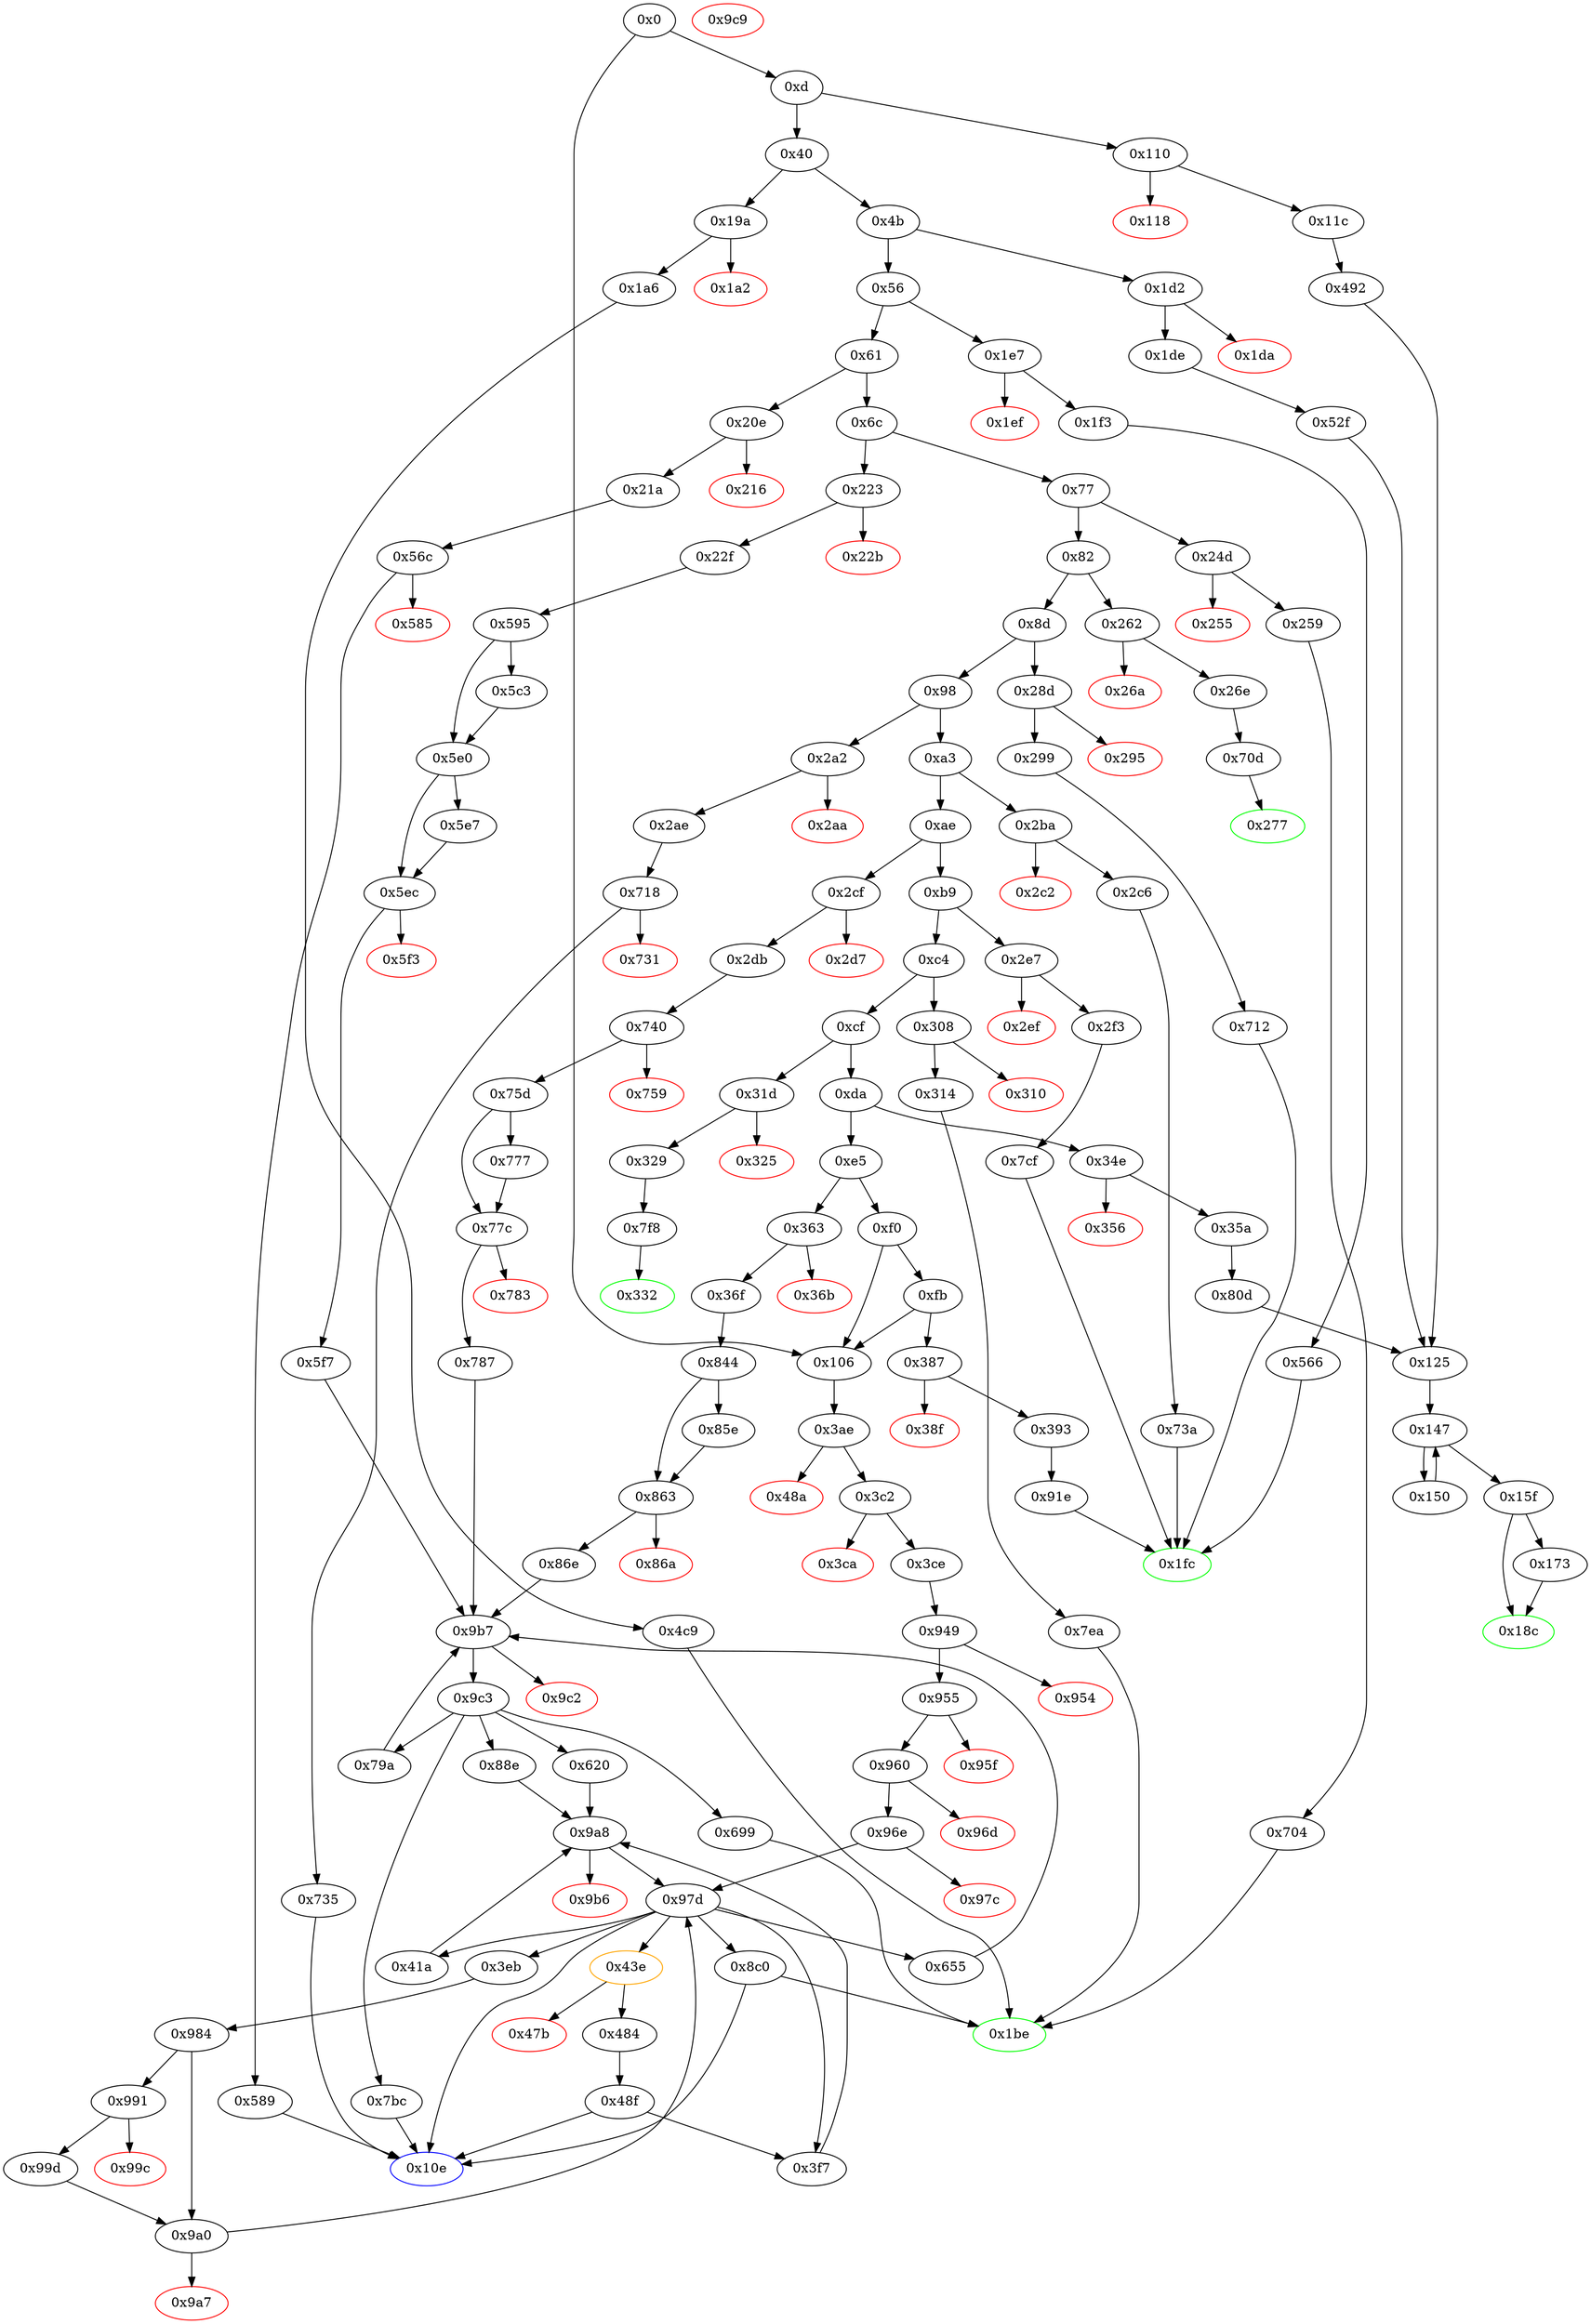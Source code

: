 strict digraph "" {
"0x1be" [color=green, fillcolor=white, id="0x1be", style=filled, tooltip="Block 0x1be\n[0x1be:0x1d1]\n---\nPredecessors: [0x4c9, 0x699, 0x704, 0x7ea, 0x8c0]\nSuccessors: []\n---\n0x1be JUMPDEST\n0x1bf PUSH1 0x40\n0x1c1 DUP1\n0x1c2 MLOAD\n0x1c3 SWAP2\n0x1c4 ISZERO\n0x1c5 ISZERO\n0x1c6 DUP3\n0x1c7 MSTORE\n0x1c8 MLOAD\n0x1c9 SWAP1\n0x1ca DUP2\n0x1cb SWAP1\n0x1cc SUB\n0x1cd PUSH1 0x20\n0x1cf ADD\n0x1d0 SWAP1\n0x1d1 RETURN\n---\n0x1be: JUMPDEST \n0x1bf: V131 = 0x40\n0x1c2: V132 = M[0x40]\n0x1c4: V133 = ISZERO S0\n0x1c5: V134 = ISZERO V133\n0x1c7: M[V132] = V134\n0x1c8: V135 = M[0x40]\n0x1cc: V136 = SUB V132 V135\n0x1cd: V137 = 0x20\n0x1cf: V138 = ADD 0x20 V136\n0x1d1: RETURN V135 V138\n---\nEntry stack: [V11, S1, S0]\nStack pops: 1\nStack additions: []\nExit stack: [V11, S1]\n\nDef sites:\nV11: {0xd.0x34}\nS1: {0x259.0x25b, 0xd.0x34, 0x314.0x316, 0x22f.0x231}\nS0: {0x4c9.0x528, 0x8c0.0x917, 0x7ea.0x7f5, 0x699.0x6fc, 0x704.0x70a}\n"];
"0x19a" [fillcolor=white, id="0x19a", style=filled, tooltip="Block 0x19a\n[0x19a:0x1a1]\n---\nPredecessors: [0x40]\nSuccessors: [0x1a2, 0x1a6]\n---\n0x19a JUMPDEST\n0x19b CALLVALUE\n0x19c DUP1\n0x19d ISZERO\n0x19e PUSH2 0x1a6\n0x1a1 JUMPI\n---\n0x19a: JUMPDEST \n0x19b: V115 = CALLVALUE\n0x19d: V116 = ISZERO V115\n0x19e: V117 = 0x1a6\n0x1a1: JUMPI 0x1a6 V116\n---\nEntry stack: [V11]\nStack pops: 0\nStack additions: [V115]\nExit stack: [V11, V115]\n\nDef sites:\nV11: {0xd.0x34}\n"];
"0x387" [fillcolor=white, id="0x387", style=filled, tooltip="Block 0x387\n[0x387:0x38e]\n---\nPredecessors: [0xfb]\nSuccessors: [0x38f, 0x393]\n---\n0x387 JUMPDEST\n0x388 CALLVALUE\n0x389 DUP1\n0x38a ISZERO\n0x38b PUSH2 0x393\n0x38e JUMPI\n---\n0x387: JUMPDEST \n0x388: V290 = CALLVALUE\n0x38a: V291 = ISZERO V290\n0x38b: V292 = 0x393\n0x38e: JUMPI 0x393 V291\n---\nEntry stack: [V11]\nStack pops: 0\nStack additions: [V290]\nExit stack: [V11, V290]\n\nDef sites:\nV11: {0xd.0x34}\n"];
"0x5f3" [color=red, fillcolor=white, id="0x5f3", style=filled, tooltip="Block 0x5f3\n[0x5f3:0x5f6]\n---\nPredecessors: [0x5ec]\nSuccessors: []\n---\n0x5f3 PUSH1 0x0\n0x5f5 DUP1\n0x5f6 REVERT\n---\n0x5f3: V476 = 0x0\n0x5f6: REVERT 0x0 0x0\n---\nEntry stack: [V11, 0x1be, V175, V178, V180, 0x0]\nStack pops: 0\nStack additions: []\nExit stack: [V11, 0x1be, V175, V178, V180, 0x0]\n\nDef sites:\nV11: {0xd.0x34}\n0x1be: {0x22f.0x231}\nV175: {0x22f.0x240}\nV178: {0x22f.0x245}\nV180: {0x22f.0x248}\n0x0: {0x595.0x5a0}\n"];
"0x2ae" [fillcolor=white, id="0x2ae", style=filled, tooltip="Block 0x2ae\n[0x2ae:0x2b9]\n---\nPredecessors: [0x2a2]\nSuccessors: [0x718]\n---\n0x2ae JUMPDEST\n0x2af POP\n0x2b0 PUSH2 0x10e\n0x2b3 PUSH1 0x4\n0x2b5 CALLDATALOAD\n0x2b6 PUSH2 0x718\n0x2b9 JUMP\n---\n0x2ae: JUMPDEST \n0x2b0: V212 = 0x10e\n0x2b3: V213 = 0x4\n0x2b5: V214 = CALLDATALOAD 0x4\n0x2b6: V215 = 0x718\n0x2b9: JUMP 0x718\n---\nEntry stack: [V11, V208]\nStack pops: 1\nStack additions: [0x10e, V214]\nExit stack: [V11, 0x10e, V214]\n\nDef sites:\nV11: {0xd.0x34}\nV208: {0x2a2.0x2a3}\n"];
"0x1ef" [color=red, fillcolor=white, id="0x1ef", style=filled, tooltip="Block 0x1ef\n[0x1ef:0x1f2]\n---\nPredecessors: [0x1e7]\nSuccessors: []\n---\n0x1ef PUSH1 0x0\n0x1f1 DUP1\n0x1f2 REVERT\n---\n0x1ef: V148 = 0x0\n0x1f2: REVERT 0x0 0x0\n---\nEntry stack: [V11, V145]\nStack pops: 0\nStack additions: []\nExit stack: [V11, V145]\n\nDef sites:\nV11: {0xd.0x34}\nV145: {0x1e7.0x1e8}\n"];
"0x0" [fillcolor=white, id="0x0", style=filled, tooltip="Block 0x0\n[0x0:0xc]\n---\nPredecessors: []\nSuccessors: [0xd, 0x106]\n---\n0x0 PUSH1 0x80\n0x2 PUSH1 0x40\n0x4 MSTORE\n0x5 PUSH1 0x4\n0x7 CALLDATASIZE\n0x8 LT\n0x9 PUSH2 0x106\n0xc JUMPI\n---\n0x0: V0 = 0x80\n0x2: V1 = 0x40\n0x4: M[0x40] = 0x80\n0x5: V2 = 0x4\n0x7: V3 = CALLDATASIZE\n0x8: V4 = LT V3 0x4\n0x9: V5 = 0x106\n0xc: JUMPI 0x106 V4\n---\nEntry stack: []\nStack pops: 0\nStack additions: []\nExit stack: []\n\nDef sites:\n"];
"0x262" [fillcolor=white, id="0x262", style=filled, tooltip="Block 0x262\n[0x262:0x269]\n---\nPredecessors: [0x82]\nSuccessors: [0x26a, 0x26e]\n---\n0x262 JUMPDEST\n0x263 CALLVALUE\n0x264 DUP1\n0x265 ISZERO\n0x266 PUSH2 0x26e\n0x269 JUMPI\n---\n0x262: JUMPDEST \n0x263: V188 = CALLVALUE\n0x265: V189 = ISZERO V188\n0x266: V190 = 0x26e\n0x269: JUMPI 0x26e V189\n---\nEntry stack: [V11]\nStack pops: 0\nStack additions: [V188]\nExit stack: [V11, V188]\n\nDef sites:\nV11: {0xd.0x34}\n"];
"0x620" [fillcolor=white, id="0x620", style=filled, tooltip="Block 0x620\n[0x620:0x654]\n---\nPredecessors: [0x9c3]\nSuccessors: [0x9a8]\n---\n0x620 JUMPDEST\n0x621 PUSH1 0x1\n0x623 PUSH1 0xa0\n0x625 PUSH1 0x2\n0x627 EXP\n0x628 SUB\n0x629 DUP1\n0x62a DUP7\n0x62b AND\n0x62c PUSH1 0x0\n0x62e SWAP1\n0x62f DUP2\n0x630 MSTORE\n0x631 PUSH1 0x3\n0x633 PUSH1 0x20\n0x635 MSTORE\n0x636 PUSH1 0x40\n0x638 DUP1\n0x639 DUP3\n0x63a SHA3\n0x63b SWAP4\n0x63c SWAP1\n0x63d SWAP4\n0x63e SSTORE\n0x63f SWAP1\n0x640 DUP6\n0x641 AND\n0x642 DUP2\n0x643 MSTORE\n0x644 SHA3\n0x645 SLOAD\n0x646 PUSH2 0x655\n0x649 SWAP1\n0x64a DUP4\n0x64b PUSH4 0xffffffff\n0x650 PUSH2 0x9a8\n0x653 AND\n0x654 JUMP\n---\n0x620: JUMPDEST \n0x621: V493 = 0x1\n0x623: V494 = 0xa0\n0x625: V495 = 0x2\n0x627: V496 = EXP 0x2 0xa0\n0x628: V497 = SUB 0x10000000000000000000000000000000000000000 0x1\n0x62b: V498 = AND S4 0xffffffffffffffffffffffffffffffffffffffff\n0x62c: V499 = 0x0\n0x630: M[0x0] = V498\n0x631: V500 = 0x3\n0x633: V501 = 0x20\n0x635: M[0x20] = 0x3\n0x636: V502 = 0x40\n0x63a: V503 = SHA3 0x0 0x40\n0x63e: S[V503] = V779\n0x641: V504 = AND S3 0xffffffffffffffffffffffffffffffffffffffff\n0x643: M[0x0] = V504\n0x644: V505 = SHA3 0x0 0x40\n0x645: V506 = S[V505]\n0x646: V507 = 0x655\n0x64b: V508 = 0xffffffff\n0x650: V509 = 0x9a8\n0x653: V510 = AND 0x9a8 0xffffffff\n0x654: JUMP 0x9a8\n---\nEntry stack: [V11, S5, S4, S3, S2, S1, V779]\nStack pops: 5\nStack additions: [S4, S3, S2, S1, 0x655, V506, S2]\nExit stack: [V11, S5, S4, S3, S2, S1, 0x655, V506, S2]\n\nDef sites:\nV11: {0xd.0x34}\nS5: {0xd.0x34, 0x22f.0x231}\nS4: {0x36f.0x371, 0x22f.0x240}\nS3: {0xd.0x34, 0x36f.0x37f, 0x22f.0x245}\nS2: {0x2db.0x2dd, 0x36f.0x382, 0x22f.0x248}\nS1: {0x2db.0x2e2, 0x595.0x5a0, 0x844.0x846}\nV779: {0x9c3.0x9c6}\n"];
"0x735" [fillcolor=white, id="0x735", style=filled, tooltip="Block 0x735\n[0x735:0x739]\n---\nPredecessors: [0x718]\nSuccessors: [0x10e]\n---\n0x735 JUMPDEST\n0x736 PUSH1 0x1\n0x738 SSTORE\n0x739 JUMP\n---\n0x735: JUMPDEST \n0x736: V573 = 0x1\n0x738: S[0x1] = V214\n0x739: JUMP 0x10e\n---\nEntry stack: [V11, 0x10e, V214]\nStack pops: 2\nStack additions: []\nExit stack: [V11]\n\nDef sites:\nV11: {0xd.0x34}\n0x10e: {0x2ae.0x2b0}\nV214: {0x2ae.0x2b5}\n"];
"0x2f3" [fillcolor=white, id="0x2f3", style=filled, tooltip="Block 0x2f3\n[0x2f3:0x307]\n---\nPredecessors: [0x2e7]\nSuccessors: [0x7cf]\n---\n0x2f3 JUMPDEST\n0x2f4 POP\n0x2f5 PUSH2 0x1fc\n0x2f8 PUSH1 0x1\n0x2fa PUSH1 0xa0\n0x2fc PUSH1 0x2\n0x2fe EXP\n0x2ff SUB\n0x300 PUSH1 0x4\n0x302 CALLDATALOAD\n0x303 AND\n0x304 PUSH2 0x7cf\n0x307 JUMP\n---\n0x2f3: JUMPDEST \n0x2f5: V234 = 0x1fc\n0x2f8: V235 = 0x1\n0x2fa: V236 = 0xa0\n0x2fc: V237 = 0x2\n0x2fe: V238 = EXP 0x2 0xa0\n0x2ff: V239 = SUB 0x10000000000000000000000000000000000000000 0x1\n0x300: V240 = 0x4\n0x302: V241 = CALLDATALOAD 0x4\n0x303: V242 = AND V241 0xffffffffffffffffffffffffffffffffffffffff\n0x304: V243 = 0x7cf\n0x307: JUMP 0x7cf\n---\nEntry stack: [V11, V230]\nStack pops: 1\nStack additions: [0x1fc, V242]\nExit stack: [V11, 0x1fc, V242]\n\nDef sites:\nV11: {0xd.0x34}\nV230: {0x2e7.0x2e8}\n"];
"0x4c9" [fillcolor=white, id="0x4c9", style=filled, tooltip="Block 0x4c9\n[0x4c9:0x52e]\n---\nPredecessors: [0x1a6]\nSuccessors: [0x1be]\n---\n0x4c9 JUMPDEST\n0x4ca CALLER\n0x4cb PUSH1 0x0\n0x4cd DUP2\n0x4ce DUP2\n0x4cf MSTORE\n0x4d0 PUSH1 0x4\n0x4d2 PUSH1 0x20\n0x4d4 SWAP1\n0x4d5 DUP2\n0x4d6 MSTORE\n0x4d7 PUSH1 0x40\n0x4d9 DUP1\n0x4da DUP4\n0x4db SHA3\n0x4dc PUSH1 0x1\n0x4de PUSH1 0xa0\n0x4e0 PUSH1 0x2\n0x4e2 EXP\n0x4e3 SUB\n0x4e4 DUP8\n0x4e5 AND\n0x4e6 DUP1\n0x4e7 DUP6\n0x4e8 MSTORE\n0x4e9 SWAP1\n0x4ea DUP4\n0x4eb MSTORE\n0x4ec DUP2\n0x4ed DUP5\n0x4ee SHA3\n0x4ef DUP7\n0x4f0 SWAP1\n0x4f1 SSTORE\n0x4f2 DUP2\n0x4f3 MLOAD\n0x4f4 DUP7\n0x4f5 DUP2\n0x4f6 MSTORE\n0x4f7 SWAP2\n0x4f8 MLOAD\n0x4f9 SWAP4\n0x4fa SWAP5\n0x4fb SWAP1\n0x4fc SWAP4\n0x4fd SWAP1\n0x4fe SWAP3\n0x4ff PUSH32 0x8c5be1e5ebec7d5bd14f71427d1e84f3dd0314c0f7b2291e5b200ac8c7c3b925\n0x520 SWAP3\n0x521 DUP3\n0x522 SWAP1\n0x523 SUB\n0x524 ADD\n0x525 SWAP1\n0x526 LOG3\n0x527 POP\n0x528 PUSH1 0x1\n0x52a SWAP3\n0x52b SWAP2\n0x52c POP\n0x52d POP\n0x52e JUMP\n---\n0x4c9: JUMPDEST \n0x4ca: V391 = CALLER\n0x4cb: V392 = 0x0\n0x4cf: M[0x0] = V391\n0x4d0: V393 = 0x4\n0x4d2: V394 = 0x20\n0x4d6: M[0x20] = 0x4\n0x4d7: V395 = 0x40\n0x4db: V396 = SHA3 0x0 0x40\n0x4dc: V397 = 0x1\n0x4de: V398 = 0xa0\n0x4e0: V399 = 0x2\n0x4e2: V400 = EXP 0x2 0xa0\n0x4e3: V401 = SUB 0x10000000000000000000000000000000000000000 0x1\n0x4e5: V402 = AND V127 0xffffffffffffffffffffffffffffffffffffffff\n0x4e8: M[0x0] = V402\n0x4eb: M[0x20] = V396\n0x4ee: V403 = SHA3 0x0 0x40\n0x4f1: S[V403] = V129\n0x4f3: V404 = M[0x40]\n0x4f6: M[V404] = V129\n0x4f8: V405 = M[0x40]\n0x4ff: V406 = 0x8c5be1e5ebec7d5bd14f71427d1e84f3dd0314c0f7b2291e5b200ac8c7c3b925\n0x523: V407 = SUB V404 V405\n0x524: V408 = ADD V407 0x20\n0x526: LOG V405 V408 0x8c5be1e5ebec7d5bd14f71427d1e84f3dd0314c0f7b2291e5b200ac8c7c3b925 V391 V402\n0x528: V409 = 0x1\n0x52e: JUMP 0x1be\n---\nEntry stack: [V11, 0x1be, V127, V129]\nStack pops: 3\nStack additions: [0x1]\nExit stack: [V11, 0x1]\n\nDef sites:\nV11: {0xd.0x34}\n0x1be: {0x1a6.0x1a8}\nV127: {0x1a6.0x1b6}\nV129: {0x1a6.0x1b9}\n"];
"0x1fc" [color=green, fillcolor=white, id="0x1fc", style=filled, tooltip="Block 0x1fc\n[0x1fc:0x20d]\n---\nPredecessors: [0x566, 0x712, 0x73a, 0x7cf, 0x91e]\nSuccessors: []\n---\n0x1fc JUMPDEST\n0x1fd PUSH1 0x40\n0x1ff DUP1\n0x200 MLOAD\n0x201 SWAP2\n0x202 DUP3\n0x203 MSTORE\n0x204 MLOAD\n0x205 SWAP1\n0x206 DUP2\n0x207 SWAP1\n0x208 SUB\n0x209 PUSH1 0x20\n0x20b ADD\n0x20c SWAP1\n0x20d RETURN\n---\n0x1fc: JUMPDEST \n0x1fd: V151 = 0x40\n0x200: V152 = M[0x40]\n0x203: M[V152] = S0\n0x204: V153 = M[0x40]\n0x208: V154 = SUB V152 V153\n0x209: V155 = 0x20\n0x20b: V156 = ADD 0x20 V154\n0x20d: RETURN V153 V156\n---\nEntry stack: [V11, S1, S0]\nStack pops: 1\nStack additions: []\nExit stack: [V11, S1]\n\nDef sites:\nV11: {0xd.0x34}\nS1: {0x299.0x29b, 0xd.0x34, 0x2c6.0x2c8}\nS0: {0x91e.0x946, 0x712.0x715, 0x73a.0x73d, 0x7cf.0x7e7, 0x566.0x569}\n"];
"0x5e0" [fillcolor=white, id="0x5e0", style=filled, tooltip="Block 0x5e0\n[0x5e0:0x5e6]\n---\nPredecessors: [0x595, 0x5c3]\nSuccessors: [0x5e7, 0x5ec]\n---\n0x5e0 JUMPDEST\n0x5e1 DUP1\n0x5e2 ISZERO\n0x5e3 PUSH2 0x5ec\n0x5e6 JUMPI\n---\n0x5e0: JUMPDEST \n0x5e2: V469 = ISZERO S0\n0x5e3: V470 = 0x5ec\n0x5e6: JUMPI 0x5ec V469\n---\nEntry stack: [V11, 0x1be, V175, V178, V180, 0x0, S0]\nStack pops: 1\nStack additions: [S0]\nExit stack: [V11, 0x1be, V175, V178, V180, 0x0, S0]\n\nDef sites:\nV11: {0xd.0x34}\n0x1be: {0x22f.0x231}\nV175: {0x22f.0x240}\nV178: {0x22f.0x245}\nV180: {0x22f.0x248}\n0x0: {0x595.0x5a0}\nS0: {0x5c3.0x5df, 0x595.0x5bd}\n"];
"0x3ce" [fillcolor=white, id="0x3ce", style=filled, tooltip="Block 0x3ce\n[0x3ce:0x3ea]\n---\nPredecessors: [0x3c2]\nSuccessors: [0x949]\n---\n0x3ce JUMPDEST\n0x3cf PUSH1 0x1\n0x3d1 SLOAD\n0x3d2 PUSH2 0x3f7\n0x3d5 SWAP1\n0x3d6 PUSH2 0x3eb\n0x3d9 CALLVALUE\n0x3da PUSH6 0x5af3107a4000\n0x3e1 PUSH4 0xffffffff\n0x3e6 PUSH2 0x949\n0x3e9 AND\n0x3ea JUMP\n---\n0x3ce: JUMPDEST \n0x3cf: V323 = 0x1\n0x3d1: V324 = S[0x1]\n0x3d2: V325 = 0x3f7\n0x3d6: V326 = 0x3eb\n0x3d9: V327 = CALLVALUE\n0x3da: V328 = 0x5af3107a4000\n0x3e1: V329 = 0xffffffff\n0x3e6: V330 = 0x949\n0x3e9: V331 = AND 0x949 0xffffffff\n0x3ea: JUMP 0x949\n---\nEntry stack: [V11, 0x10e, 0x0]\nStack pops: 0\nStack additions: [0x3f7, V324, 0x3eb, V327, 0x5af3107a4000]\nExit stack: [V11, 0x10e, 0x0, 0x3f7, V324, 0x3eb, V327, 0x5af3107a4000]\n\nDef sites:\nV11: {0xd.0x34}\n0x10e: {0x106.0x107}\n0x0: {0x3ae.0x3b2}\n"];
"0x9a7" [color=red, fillcolor=white, id="0x9a7", style=filled, tooltip="Block 0x9a7\n[0x9a7:0x9a7]\n---\nPredecessors: [0x9a0]\nSuccessors: []\n---\n0x9a7 INVALID\n---\n0x9a7: INVALID \n---\nEntry stack: [V11, S7, S6, S5, S4, S3, S2, 0x0, V759]\nStack pops: 0\nStack additions: []\nExit stack: [V11, S7, S6, S5, S4, S3, S2, 0x0, V759]\n\nDef sites:\nV11: {0xd.0x34}\nS7: {0xd.0x34, 0x22f.0x231}\nS6: {0x22f.0x240, 0x36f.0x371, 0x106.0x107}\nS5: {0x22f.0x245, 0xd.0x34, 0x36f.0x37f, 0x3ae.0x3b2}\nS4: {0x36f.0x382, 0x106.0x107, 0xd.0x34, 0x22f.0x248, 0x3ce.0x3d2}\nS3: {0x9a8_0x3f7_0x984.0x9ad, 0x9a8_0x3f7_0x99d.0x9ad, 0x9a8_0x41a_0x984.0x9ad, 0x9a8_0x41a_0x99d.0x9ad, 0x9a8_0x620.0x9ad, 0x9a8_0x88e.0x9ad, 0x960.0x961, 0x984.0x989}\nS2: {0x984.0x989, 0x3ae.0x3b2, 0x595.0x5a0, 0x844.0x846, 0x3ce.0x3d1}\n0x0: {0x984.0x985}\nV759: {0x984.0x989}\n"];
"0x1da" [color=red, fillcolor=white, id="0x1da", style=filled, tooltip="Block 0x1da\n[0x1da:0x1dd]\n---\nPredecessors: [0x1d2]\nSuccessors: []\n---\n0x1da PUSH1 0x0\n0x1dc DUP1\n0x1dd REVERT\n---\n0x1da: V142 = 0x0\n0x1dd: REVERT 0x0 0x0\n---\nEntry stack: [V11, V139]\nStack pops: 0\nStack additions: []\nExit stack: [V11, V139]\n\nDef sites:\nV11: {0xd.0x34}\nV139: {0x1d2.0x1d3}\n"];
"0x7cf" [fillcolor=white, id="0x7cf", style=filled, tooltip="Block 0x7cf\n[0x7cf:0x7e9]\n---\nPredecessors: [0x2f3]\nSuccessors: [0x1fc]\n---\n0x7cf JUMPDEST\n0x7d0 PUSH1 0x1\n0x7d2 PUSH1 0xa0\n0x7d4 PUSH1 0x2\n0x7d6 EXP\n0x7d7 SUB\n0x7d8 AND\n0x7d9 PUSH1 0x0\n0x7db SWAP1\n0x7dc DUP2\n0x7dd MSTORE\n0x7de PUSH1 0x3\n0x7e0 PUSH1 0x20\n0x7e2 MSTORE\n0x7e3 PUSH1 0x40\n0x7e5 SWAP1\n0x7e6 SHA3\n0x7e7 SLOAD\n0x7e8 SWAP1\n0x7e9 JUMP\n---\n0x7cf: JUMPDEST \n0x7d0: V629 = 0x1\n0x7d2: V630 = 0xa0\n0x7d4: V631 = 0x2\n0x7d6: V632 = EXP 0x2 0xa0\n0x7d7: V633 = SUB 0x10000000000000000000000000000000000000000 0x1\n0x7d8: V634 = AND 0xffffffffffffffffffffffffffffffffffffffff V242\n0x7d9: V635 = 0x0\n0x7dd: M[0x0] = V634\n0x7de: V636 = 0x3\n0x7e0: V637 = 0x20\n0x7e2: M[0x20] = 0x3\n0x7e3: V638 = 0x40\n0x7e6: V639 = SHA3 0x0 0x40\n0x7e7: V640 = S[V639]\n0x7e9: JUMP 0x1fc\n---\nEntry stack: [V11, 0x1fc, V242]\nStack pops: 2\nStack additions: [V640]\nExit stack: [V11, V640]\n\nDef sites:\nV11: {0xd.0x34}\n0x1fc: {0x2f3.0x2f5}\nV242: {0x2f3.0x303}\n"];
"0x96d" [color=red, fillcolor=white, id="0x96d", style=filled, tooltip="Block 0x96d\n[0x96d:0x96d]\n---\nPredecessors: [0x960]\nSuccessors: []\n---\n0x96d INVALID\n---\n0x96d: INVALID \n---\nEntry stack: [V11, 0x10e, 0x0, 0x3f7, V324, 0x3eb, V327, 0x5af3107a4000, 0x0, V747, 0x5af3107a4000, V327]\nStack pops: 0\nStack additions: []\nExit stack: [V11, 0x10e, 0x0, 0x3f7, V324, 0x3eb, V327, 0x5af3107a4000, 0x0, V747, 0x5af3107a4000, V327]\n\nDef sites:\nV11: {0xd.0x34}\n0x10e: {0x106.0x107}\n0x0: {0x3ae.0x3b2}\n0x3f7: {0x3ce.0x3d2}\nV324: {0x3ce.0x3d1}\n0x3eb: {0x3ce.0x3d6}\nV327: {0x3ce.0x3d9}\n0x5af3107a4000: {0x3ce.0x3da}\n0x0: {0x949.0x94a}\nV747: {0x960.0x961}\n0x5af3107a4000: {0x3ce.0x3da}\nV327: {0x3ce.0x3d9}\n"];
"0x5e7" [fillcolor=white, id="0x5e7", style=filled, tooltip="Block 0x5e7\n[0x5e7:0x5eb]\n---\nPredecessors: [0x5e0]\nSuccessors: [0x5ec]\n---\n0x5e7 POP\n0x5e8 PUSH1 0x0\n0x5ea DUP3\n0x5eb GT\n---\n0x5e8: V471 = 0x0\n0x5eb: V472 = GT V180 0x0\n---\nEntry stack: [V11, 0x1be, V175, V178, V180, 0x0, S0]\nStack pops: 3\nStack additions: [S2, S1, V472]\nExit stack: [V11, 0x1be, V175, V178, V180, 0x0, V472]\n\nDef sites:\nV11: {0xd.0x34}\n0x1be: {0x22f.0x231}\nV175: {0x22f.0x240}\nV178: {0x22f.0x245}\nV180: {0x22f.0x248}\n0x0: {0x595.0x5a0}\nS0: {0x5c3.0x5df, 0x595.0x5bd}\n"];
"0x955" [fillcolor=white, id="0x955", style=filled, tooltip="Block 0x955\n[0x955:0x95e]\n---\nPredecessors: [0x949]\nSuccessors: [0x95f, 0x960]\n---\n0x955 JUMPDEST\n0x956 DUP3\n0x957 DUP5\n0x958 DUP2\n0x959 ISZERO\n0x95a ISZERO\n0x95b PUSH2 0x960\n0x95e JUMPI\n---\n0x955: JUMPDEST \n0x959: V744 = ISZERO 0x5af3107a4000\n0x95a: V745 = ISZERO 0x0\n0x95b: V746 = 0x960\n0x95e: JUMPI 0x960 0x1\n---\nEntry stack: [V11, 0x10e, 0x0, 0x3f7, V324, 0x3eb, V327, 0x5af3107a4000, 0x0, 0x0]\nStack pops: 4\nStack additions: [S3, S2, S1, S0, S2, S3]\nExit stack: [V11, 0x10e, 0x0, 0x3f7, V324, 0x3eb, V327, 0x5af3107a4000, 0x0, 0x0, 0x5af3107a4000, V327]\n\nDef sites:\nV11: {0xd.0x34}\n0x10e: {0x106.0x107}\n0x0: {0x3ae.0x3b2}\n0x3f7: {0x3ce.0x3d2}\nV324: {0x3ce.0x3d1}\n0x3eb: {0x3ce.0x3d6}\nV327: {0x3ce.0x3d9}\n0x5af3107a4000: {0x3ce.0x3da}\n0x0: {0x949.0x94a}\n0x0: {0x949.0x94a}\n"];
"0x356" [color=red, fillcolor=white, id="0x356", style=filled, tooltip="Block 0x356\n[0x356:0x359]\n---\nPredecessors: [0x34e]\nSuccessors: []\n---\n0x356 PUSH1 0x0\n0x358 DUP1\n0x359 REVERT\n---\n0x356: V271 = 0x0\n0x359: REVERT 0x0 0x0\n---\nEntry stack: [V11, V268]\nStack pops: 0\nStack additions: []\nExit stack: [V11, V268]\n\nDef sites:\nV11: {0xd.0x34}\nV268: {0x34e.0x34f}\n"];
"0x56c" [fillcolor=white, id="0x56c", style=filled, tooltip="Block 0x56c\n[0x56c:0x584]\n---\nPredecessors: [0x21a]\nSuccessors: [0x585, 0x589]\n---\n0x56c JUMPDEST\n0x56d PUSH1 0x2\n0x56f SLOAD\n0x570 PUSH3 0x10000\n0x574 SWAP1\n0x575 DIV\n0x576 PUSH1 0x1\n0x578 PUSH1 0xa0\n0x57a PUSH1 0x2\n0x57c EXP\n0x57d SUB\n0x57e AND\n0x57f CALLER\n0x580 EQ\n0x581 PUSH2 0x589\n0x584 JUMPI\n---\n0x56c: JUMPDEST \n0x56d: V419 = 0x2\n0x56f: V420 = S[0x2]\n0x570: V421 = 0x10000\n0x575: V422 = DIV V420 0x10000\n0x576: V423 = 0x1\n0x578: V424 = 0xa0\n0x57a: V425 = 0x2\n0x57c: V426 = EXP 0x2 0xa0\n0x57d: V427 = SUB 0x10000000000000000000000000000000000000000 0x1\n0x57e: V428 = AND 0xffffffffffffffffffffffffffffffffffffffff V422\n0x57f: V429 = CALLER\n0x580: V430 = EQ V429 V428\n0x581: V431 = 0x589\n0x584: JUMPI 0x589 V430\n---\nEntry stack: [V11, 0x10e]\nStack pops: 0\nStack additions: []\nExit stack: [V11, 0x10e]\n\nDef sites:\nV11: {0xd.0x34}\n0x10e: {0x21a.0x21c}\n"];
"0x1a2" [color=red, fillcolor=white, id="0x1a2", style=filled, tooltip="Block 0x1a2\n[0x1a2:0x1a5]\n---\nPredecessors: [0x19a]\nSuccessors: []\n---\n0x1a2 PUSH1 0x0\n0x1a4 DUP1\n0x1a5 REVERT\n---\n0x1a2: V118 = 0x0\n0x1a5: REVERT 0x0 0x0\n---\nEntry stack: [V11, V115]\nStack pops: 0\nStack additions: []\nExit stack: [V11, V115]\n\nDef sites:\nV11: {0xd.0x34}\nV115: {0x19a.0x19b}\n"];
"0x47b" [color=red, fillcolor=white, id="0x47b", style=filled, tooltip="Block 0x47b\n[0x47b:0x483]\n---\nPredecessors: [0x43e]\nSuccessors: []\n---\n0x47b RETURNDATASIZE\n0x47c PUSH1 0x0\n0x47e DUP1\n0x47f RETURNDATACOPY\n0x480 RETURNDATASIZE\n0x481 PUSH1 0x0\n0x483 REVERT\n---\n0x47b: V378 = RETURNDATASIZE\n0x47c: V379 = 0x0\n0x47f: RETURNDATACOPY 0x0 0x0 V378\n0x480: V380 = RETURNDATASIZE\n0x481: V381 = 0x0\n0x483: REVERT 0x0 V380\n---\nEntry stack: [V11, S5, S4, S3, S2, S1, V375]\nStack pops: 0\nStack additions: []\nExit stack: [V11, S5, S4, S3, S2, S1, V375]\n\nDef sites:\nV11: {0xd.0x34}\nS5: {0xd.0x34, 0x22f.0x231}\nS4: {0x22f.0x240, 0x36f.0x371, 0x106.0x107}\nS3: {0x22f.0x245, 0xd.0x34, 0x36f.0x37f, 0x3ae.0x3b2}\nS2: {0x22f.0x248, 0x106.0x107, 0xd.0x34, 0x36f.0x382, 0x3ce.0x3d2}\nS1: {0x984.0x989, 0x595.0x5a0, 0x3ae.0x3b2, 0x844.0x846, 0x3ce.0x3d1}\nV375: {0x43e.0x474}\n"];
"0x40" [fillcolor=white, id="0x40", style=filled, tooltip="Block 0x40\n[0x40:0x4a]\n---\nPredecessors: [0xd]\nSuccessors: [0x4b, 0x19a]\n---\n0x40 DUP1\n0x41 PUSH4 0x95ea7b3\n0x46 EQ\n0x47 PUSH2 0x19a\n0x4a JUMPI\n---\n0x41: V15 = 0x95ea7b3\n0x46: V16 = EQ 0x95ea7b3 V11\n0x47: V17 = 0x19a\n0x4a: JUMPI 0x19a V16\n---\nEntry stack: [V11]\nStack pops: 1\nStack additions: [S0]\nExit stack: [V11]\n\nDef sites:\nV11: {0xd.0x34}\n"];
"0x34e" [fillcolor=white, id="0x34e", style=filled, tooltip="Block 0x34e\n[0x34e:0x355]\n---\nPredecessors: [0xda]\nSuccessors: [0x356, 0x35a]\n---\n0x34e JUMPDEST\n0x34f CALLVALUE\n0x350 DUP1\n0x351 ISZERO\n0x352 PUSH2 0x35a\n0x355 JUMPI\n---\n0x34e: JUMPDEST \n0x34f: V268 = CALLVALUE\n0x351: V269 = ISZERO V268\n0x352: V270 = 0x35a\n0x355: JUMPI 0x35a V269\n---\nEntry stack: [V11]\nStack pops: 0\nStack additions: [V268]\nExit stack: [V11, V268]\n\nDef sites:\nV11: {0xd.0x34}\n"];
"0x8d" [fillcolor=white, id="0x8d", style=filled, tooltip="Block 0x8d\n[0x8d:0x97]\n---\nPredecessors: [0x82]\nSuccessors: [0x98, 0x28d]\n---\n0x8d DUP1\n0x8e PUSH4 0x3eaaf86b\n0x93 EQ\n0x94 PUSH2 0x28d\n0x97 JUMPI\n---\n0x8e: V36 = 0x3eaaf86b\n0x93: V37 = EQ 0x3eaaf86b V11\n0x94: V38 = 0x28d\n0x97: JUMPI 0x28d V37\n---\nEntry stack: [V11]\nStack pops: 1\nStack additions: [S0]\nExit stack: [V11]\n\nDef sites:\nV11: {0xd.0x34}\n"];
"0x7f8" [fillcolor=white, id="0x7f8", style=filled, tooltip="Block 0x7f8\n[0x7f8:0x80c]\n---\nPredecessors: [0x329]\nSuccessors: [0x332]\n---\n0x7f8 JUMPDEST\n0x7f9 PUSH1 0x2\n0x7fb SLOAD\n0x7fc PUSH3 0x10000\n0x800 SWAP1\n0x801 DIV\n0x802 PUSH1 0x1\n0x804 PUSH1 0xa0\n0x806 PUSH1 0x2\n0x808 EXP\n0x809 SUB\n0x80a AND\n0x80b DUP2\n0x80c JUMP\n---\n0x7f8: JUMPDEST \n0x7f9: V647 = 0x2\n0x7fb: V648 = S[0x2]\n0x7fc: V649 = 0x10000\n0x801: V650 = DIV V648 0x10000\n0x802: V651 = 0x1\n0x804: V652 = 0xa0\n0x806: V653 = 0x2\n0x808: V654 = EXP 0x2 0xa0\n0x809: V655 = SUB 0x10000000000000000000000000000000000000000 0x1\n0x80a: V656 = AND 0xffffffffffffffffffffffffffffffffffffffff V650\n0x80c: JUMP 0x332\n---\nEntry stack: [V11, 0x332]\nStack pops: 1\nStack additions: [S0, V656]\nExit stack: [V11, 0x332, V656]\n\nDef sites:\nV11: {0xd.0x34}\n0x332: {0x329.0x32b}\n"];
"0x147" [fillcolor=white, id="0x147", style=filled, tooltip="Block 0x147\n[0x147:0x14f]\n---\nPredecessors: [0x125, 0x150]\nSuccessors: [0x150, 0x15f]\n---\n0x147 JUMPDEST\n0x148 DUP4\n0x149 DUP2\n0x14a LT\n0x14b ISZERO\n0x14c PUSH2 0x15f\n0x14f JUMPI\n---\n0x147: JUMPDEST \n0x14a: V86 = LT S0 V82\n0x14b: V87 = ISZERO V86\n0x14c: V88 = 0x15f\n0x14f: JUMPI 0x15f V87\n---\nEntry stack: [V11, 0x125, S9, V78, V78, V83, V84, V82, V82, V83, V84, S0]\nStack pops: 4\nStack additions: [S3, S2, S1, S0]\nExit stack: [V11, 0x125, S9, V78, V78, V83, V84, V82, V82, V83, V84, S0]\n\nDef sites:\nV11: {0xd.0x34}\n0x125: {0x35a.0x35c, 0x11c.0x11e, 0x1de.0x1e0}\nS9: {0x492.0x496, 0x80d.0x811, 0x52f.0x533}\nV78: {0x125.0x129}\nV78: {0x125.0x129}\nV83: {0x125.0x13d}\nV84: {0x125.0x140}\nV82: {0x125.0x136}\nV82: {0x125.0x136}\nV83: {0x125.0x13d}\nV84: {0x125.0x140}\nS0: {0x150.0x15a, 0x125.0x145}\n"];
"0x21a" [fillcolor=white, id="0x21a", style=filled, tooltip="Block 0x21a\n[0x21a:0x222]\n---\nPredecessors: [0x20e]\nSuccessors: [0x56c]\n---\n0x21a JUMPDEST\n0x21b POP\n0x21c PUSH2 0x10e\n0x21f PUSH2 0x56c\n0x222 JUMP\n---\n0x21a: JUMPDEST \n0x21c: V161 = 0x10e\n0x21f: V162 = 0x56c\n0x222: JUMP 0x56c\n---\nEntry stack: [V11, V157]\nStack pops: 1\nStack additions: [0x10e]\nExit stack: [V11, 0x10e]\n\nDef sites:\nV11: {0xd.0x34}\nV157: {0x20e.0x20f}\n"];
"0x35a" [fillcolor=white, id="0x35a", style=filled, tooltip="Block 0x35a\n[0x35a:0x362]\n---\nPredecessors: [0x34e]\nSuccessors: [0x80d]\n---\n0x35a JUMPDEST\n0x35b POP\n0x35c PUSH2 0x125\n0x35f PUSH2 0x80d\n0x362 JUMP\n---\n0x35a: JUMPDEST \n0x35c: V272 = 0x125\n0x35f: V273 = 0x80d\n0x362: JUMP 0x80d\n---\nEntry stack: [V11, V268]\nStack pops: 1\nStack additions: [0x125]\nExit stack: [V11, 0x125]\n\nDef sites:\nV11: {0xd.0x34}\nV268: {0x34e.0x34f}\n"];
"0x52f" [fillcolor=white, id="0x52f", style=filled, tooltip="Block 0x52f\n[0x52f:0x565]\n---\nPredecessors: [0x1de]\nSuccessors: [0x125]\n---\n0x52f JUMPDEST\n0x530 PUSH1 0x40\n0x532 DUP1\n0x533 MLOAD\n0x534 DUP1\n0x535 DUP3\n0x536 ADD\n0x537 SWAP1\n0x538 SWAP2\n0x539 MSTORE\n0x53a PUSH1 0x17\n0x53c DUP2\n0x53d MSTORE\n0x53e PUSH32 0x546f67656e2e696f2062792050726f6f66205375697465000000000000000000\n0x55f PUSH1 0x20\n0x561 DUP3\n0x562 ADD\n0x563 MSTORE\n0x564 DUP2\n0x565 JUMP\n---\n0x52f: JUMPDEST \n0x530: V410 = 0x40\n0x533: V411 = M[0x40]\n0x536: V412 = ADD 0x40 V411\n0x539: M[0x40] = V412\n0x53a: V413 = 0x17\n0x53d: M[V411] = 0x17\n0x53e: V414 = 0x546f67656e2e696f2062792050726f6f66205375697465000000000000000000\n0x55f: V415 = 0x20\n0x562: V416 = ADD V411 0x20\n0x563: M[V416] = 0x546f67656e2e696f2062792050726f6f66205375697465000000000000000000\n0x565: JUMP 0x125\n---\nEntry stack: [V11, 0x125]\nStack pops: 1\nStack additions: [S0, V411]\nExit stack: [V11, 0x125, V411]\n\nDef sites:\nV11: {0xd.0x34}\n0x125: {0x1de.0x1e0}\n"];
"0x9a8" [fillcolor=white, id="0x9a8", style=filled, tooltip="Block 0x9a8\n[0x9a8:0x9b5]\n---\nPredecessors: [0x3f7, 0x41a, 0x620, 0x88e]\nSuccessors: [0x97d, 0x9b6]\n---\n0x9a8 JUMPDEST\n0x9a9 PUSH1 0x0\n0x9ab DUP3\n0x9ac DUP3\n0x9ad ADD\n0x9ae DUP4\n0x9af DUP2\n0x9b0 LT\n0x9b1 ISZERO\n0x9b2 PUSH2 0x97d\n0x9b5 JUMPI\n---\n0x9a8: JUMPDEST \n0x9a9: V770 = 0x0\n0x9ad: V771 = ADD S0 S1\n0x9b0: V772 = LT V771 S1\n0x9b1: V773 = ISZERO V772\n0x9b2: V774 = 0x97d\n0x9b5: JUMPI 0x97d V773\n---\nEntry stack: [V11, S7, S6, S5, S4, S3, {0x41a, 0x43e, 0x655, 0x8c0}, S1, S0]\nStack pops: 2\nStack additions: [S1, S0, 0x0, V771]\nExit stack: [V11, S7, S6, S5, S4, S3, {0x41a, 0x43e, 0x655, 0x8c0}, S1, S0, 0x0, V771]\n\nDef sites:\nV11: {0xd.0x34}\nS7: {0xd.0x34, 0x22f.0x231}\nS6: {0x22f.0x240, 0x36f.0x371, 0x106.0x107}\nS5: {0x22f.0x245, 0xd.0x34, 0x36f.0x37f, 0x3ae.0x3b2}\nS4: {0x2db.0x2dd, 0xd.0x34, 0x22f.0x248, 0x3ce.0x3d2, 0x36f.0x382, 0x106.0x107}\nS3: {0x9a8_0x3f7_0x984.0x9ad, 0x2db.0x2e2, 0x9a8_0x3f7_0x99d.0x9ad, 0x9a8_0x41a_0x99d.0x9ad, 0x9a8_0x41a_0x984.0x9ad, 0x9a8_0x620.0x9ad, 0x9a8_0x88e.0x9ad, 0x595.0x5a0, 0x3ae.0x3b2, 0x844.0x846, 0xd.0x34, 0x3ce.0x3d1, 0x960.0x961, 0x984.0x989}\n{0x41a, 0x43e, 0x655, 0x8c0}: {0x41a.0x42f, 0x620.0x646, 0x3f7.0x40b, 0x88e.0x8b1}\nS1: {0x620.0x645, 0x3f7.0x407, 0x41a.0x42e, 0x88e.0x8b0}\nS0: {0x9a8_0x3f7_0x984.0x9ad, 0x2db.0x2dd, 0x9a8_0x3f7_0x99d.0x9ad, 0x595.0x5a0, 0x3ae.0x3b2, 0xd.0x34, 0x3ce.0x3d1, 0x844.0x846, 0x984.0x989, 0x9a8_0x41a_0x99d.0x9ad, 0x9a8_0x41a_0x984.0x9ad, 0x9a8_0x88e.0x9ad, 0x22f.0x248, 0x9a8_0x620.0x9ad, 0x36f.0x382, 0x960.0x961}\n"];
"0x332" [color=green, fillcolor=white, id="0x332", style=filled, tooltip="Block 0x332\n[0x332:0x34d]\n---\nPredecessors: [0x7f8]\nSuccessors: []\n---\n0x332 JUMPDEST\n0x333 PUSH1 0x40\n0x335 DUP1\n0x336 MLOAD\n0x337 PUSH1 0x1\n0x339 PUSH1 0xa0\n0x33b PUSH1 0x2\n0x33d EXP\n0x33e SUB\n0x33f SWAP1\n0x340 SWAP3\n0x341 AND\n0x342 DUP3\n0x343 MSTORE\n0x344 MLOAD\n0x345 SWAP1\n0x346 DUP2\n0x347 SWAP1\n0x348 SUB\n0x349 PUSH1 0x20\n0x34b ADD\n0x34c SWAP1\n0x34d RETURN\n---\n0x332: JUMPDEST \n0x333: V256 = 0x40\n0x336: V257 = M[0x40]\n0x337: V258 = 0x1\n0x339: V259 = 0xa0\n0x33b: V260 = 0x2\n0x33d: V261 = EXP 0x2 0xa0\n0x33e: V262 = SUB 0x10000000000000000000000000000000000000000 0x1\n0x341: V263 = AND V656 0xffffffffffffffffffffffffffffffffffffffff\n0x343: M[V257] = V263\n0x344: V264 = M[0x40]\n0x348: V265 = SUB V257 V264\n0x349: V266 = 0x20\n0x34b: V267 = ADD 0x20 V265\n0x34d: RETURN V264 V267\n---\nEntry stack: [V11, 0x332, V656]\nStack pops: 1\nStack additions: []\nExit stack: [V11, 0x332]\n\nDef sites:\nV11: {0xd.0x34}\n0x332: {0x329.0x32b}\nV656: {0x7f8.0x80a}\n"];
"0x787" [fillcolor=white, id="0x787", style=filled, tooltip="Block 0x787\n[0x787:0x799]\n---\nPredecessors: [0x77c]\nSuccessors: [0x9b7]\n---\n0x787 JUMPDEST\n0x788 PUSH1 0x0\n0x78a SLOAD\n0x78b PUSH2 0x79a\n0x78e SWAP1\n0x78f DUP3\n0x790 PUSH4 0xffffffff\n0x795 PUSH2 0x9b7\n0x798 AND\n0x799 JUMP\n---\n0x787: JUMPDEST \n0x788: V606 = 0x0\n0x78a: V607 = S[0x0]\n0x78b: V608 = 0x79a\n0x790: V609 = 0xffffffff\n0x795: V610 = 0x9b7\n0x798: V611 = AND 0x9b7 0xffffffff\n0x799: JUMP 0x9b7\n---\nEntry stack: [V11, 0x10e, V228]\nStack pops: 1\nStack additions: [S0, 0x79a, V607, S0]\nExit stack: [V11, 0x10e, V228, 0x79a, V607, V228]\n\nDef sites:\nV11: {0xd.0x34}\n0x10e: {0x2db.0x2dd}\nV228: {0x2db.0x2e2}\n"];
"0x95f" [color=red, fillcolor=white, id="0x95f", style=filled, tooltip="Block 0x95f\n[0x95f:0x95f]\n---\nPredecessors: [0x955]\nSuccessors: []\n---\n0x95f INVALID\n---\n0x95f: INVALID \n---\nEntry stack: [V11, 0x10e, 0x0, 0x3f7, V324, 0x3eb, V327, 0x5af3107a4000, 0x0, 0x0, 0x5af3107a4000, V327]\nStack pops: 0\nStack additions: []\nExit stack: [V11, 0x10e, 0x0, 0x3f7, V324, 0x3eb, V327, 0x5af3107a4000, 0x0, 0x0, 0x5af3107a4000, V327]\n\nDef sites:\nV11: {0xd.0x34}\n0x10e: {0x106.0x107}\n0x0: {0x3ae.0x3b2}\n0x3f7: {0x3ce.0x3d2}\nV324: {0x3ce.0x3d1}\n0x3eb: {0x3ce.0x3d6}\nV327: {0x3ce.0x3d9}\n0x5af3107a4000: {0x3ce.0x3da}\n0x0: {0x949.0x94a}\n0x0: {0x949.0x94a}\n0x5af3107a4000: {0x3ce.0x3da}\nV327: {0x3ce.0x3d9}\n"];
"0x48a" [color=red, fillcolor=white, id="0x48a", style=filled, tooltip="Block 0x48a\n[0x48a:0x48e]\n---\nPredecessors: [0x3ae]\nSuccessors: []\n---\n0x48a JUMPDEST\n0x48b PUSH1 0x0\n0x48d DUP1\n0x48e REVERT\n---\n0x48a: JUMPDEST \n0x48b: V383 = 0x0\n0x48e: REVERT 0x0 0x0\n---\nEntry stack: [V11, 0x10e, 0x0]\nStack pops: 0\nStack additions: []\nExit stack: [V11, 0x10e, 0x0]\n\nDef sites:\nV11: {0xd.0x34}\n0x10e: {0x106.0x107}\n0x0: {0x3ae.0x3b2}\n"];
"0x15f" [fillcolor=white, id="0x15f", style=filled, tooltip="Block 0x15f\n[0x15f:0x172]\n---\nPredecessors: [0x147]\nSuccessors: [0x173, 0x18c]\n---\n0x15f JUMPDEST\n0x160 POP\n0x161 POP\n0x162 POP\n0x163 POP\n0x164 SWAP1\n0x165 POP\n0x166 SWAP1\n0x167 DUP2\n0x168 ADD\n0x169 SWAP1\n0x16a PUSH1 0x1f\n0x16c AND\n0x16d DUP1\n0x16e ISZERO\n0x16f PUSH2 0x18c\n0x172 JUMPI\n---\n0x15f: JUMPDEST \n0x168: V95 = ADD V82 V83\n0x16a: V96 = 0x1f\n0x16c: V97 = AND 0x1f V82\n0x16e: V98 = ISZERO V97\n0x16f: V99 = 0x18c\n0x172: JUMPI 0x18c V98\n---\nEntry stack: [V11, 0x125, S9, V78, V78, V83, V84, V82, V82, V83, V84, S0]\nStack pops: 7\nStack additions: [V95, V97]\nExit stack: [V11, 0x125, S9, V78, V78, V95, V97]\n\nDef sites:\nV11: {0xd.0x34}\n0x125: {0x35a.0x35c, 0x11c.0x11e, 0x1de.0x1e0}\nS9: {0x492.0x496, 0x80d.0x811, 0x52f.0x533}\nV78: {0x125.0x129}\nV78: {0x125.0x129}\nV83: {0x125.0x13d}\nV84: {0x125.0x140}\nV82: {0x125.0x136}\nV82: {0x125.0x136}\nV83: {0x125.0x13d}\nV84: {0x125.0x140}\nS0: {0x150.0x15a, 0x125.0x145}\n"];
"0x731" [color=red, fillcolor=white, id="0x731", style=filled, tooltip="Block 0x731\n[0x731:0x734]\n---\nPredecessors: [0x718]\nSuccessors: []\n---\n0x731 PUSH1 0x0\n0x733 DUP1\n0x734 REVERT\n---\n0x731: V572 = 0x0\n0x734: REVERT 0x0 0x0\n---\nEntry stack: [V11, 0x10e, V214]\nStack pops: 0\nStack additions: []\nExit stack: [V11, 0x10e, V214]\n\nDef sites:\nV11: {0xd.0x34}\n0x10e: {0x2ae.0x2b0}\nV214: {0x2ae.0x2b5}\n"];
"0x82" [fillcolor=white, id="0x82", style=filled, tooltip="Block 0x82\n[0x82:0x8c]\n---\nPredecessors: [0x77]\nSuccessors: [0x8d, 0x262]\n---\n0x82 DUP1\n0x83 PUSH4 0x313ce567\n0x88 EQ\n0x89 PUSH2 0x262\n0x8c JUMPI\n---\n0x83: V33 = 0x313ce567\n0x88: V34 = EQ 0x313ce567 V11\n0x89: V35 = 0x262\n0x8c: JUMPI 0x262 V34\n---\nEntry stack: [V11]\nStack pops: 1\nStack additions: [S0]\nExit stack: [V11]\n\nDef sites:\nV11: {0xd.0x34}\n"];
"0x9b6" [color=red, fillcolor=white, id="0x9b6", style=filled, tooltip="Block 0x9b6\n[0x9b6:0x9b6]\n---\nPredecessors: [0x9a8]\nSuccessors: []\n---\n0x9b6 INVALID\n---\n0x9b6: INVALID \n---\nEntry stack: [V11, S9, S8, S7, S6, S5, {0x41a, 0x43e, 0x655, 0x8c0}, S3, S2, 0x0, V771]\nStack pops: 0\nStack additions: []\nExit stack: [V11, S9, S8, S7, S6, S5, {0x41a, 0x43e, 0x655, 0x8c0}, S3, S2, 0x0, V771]\n\nDef sites:\nV11: {0xd.0x34}\nS9: {0xd.0x34, 0x22f.0x231}\nS8: {0x36f.0x371, 0x22f.0x240}\nS7: {0x22f.0x245, 0xd.0x34, 0x36f.0x37f}\nS6: {0x36f.0x382, 0x2db.0x2dd, 0xd.0x34, 0x22f.0x248, 0x106.0x107}\nS5: {0x2db.0x2e2, 0x595.0x5a0, 0x984.0x989, 0x844.0x846, 0x3ae.0x3b2}\n{0x41a, 0x43e, 0x655, 0x8c0}: {0x3f7_0x99d.0x40b, 0x88e.0x8b1, 0x620.0x646, 0x41a_0x984.0x42f, 0x3f7_0x984.0x40b, 0x41a_0x99d.0x42f}\nS3: {0x3f7_0x984.0x407, 0x3f7_0x99d.0x407, 0x41a_0x99d.0x42e, 0x88e.0x8b0, 0x620.0x645, 0x41a_0x984.0x42e}\nS2: {0x2db.0x2dd, 0x36f.0x382, 0x984.0x989, 0x22f.0x248, 0x3ae.0x3b2}\n0x0: {0x9a8.0x9a9}\nV771: {0x9a8.0x9ad}\n"];
"0x6c" [fillcolor=white, id="0x6c", style=filled, tooltip="Block 0x6c\n[0x6c:0x76]\n---\nPredecessors: [0x61]\nSuccessors: [0x77, 0x223]\n---\n0x6c DUP1\n0x6d PUSH4 0x23b872dd\n0x72 EQ\n0x73 PUSH2 0x223\n0x76 JUMPI\n---\n0x6d: V27 = 0x23b872dd\n0x72: V28 = EQ 0x23b872dd V11\n0x73: V29 = 0x223\n0x76: JUMPI 0x223 V28\n---\nEntry stack: [V11]\nStack pops: 1\nStack additions: [S0]\nExit stack: [V11]\n\nDef sites:\nV11: {0xd.0x34}\n"];
"0x1a6" [fillcolor=white, id="0x1a6", style=filled, tooltip="Block 0x1a6\n[0x1a6:0x1bd]\n---\nPredecessors: [0x19a]\nSuccessors: [0x4c9]\n---\n0x1a6 JUMPDEST\n0x1a7 POP\n0x1a8 PUSH2 0x1be\n0x1ab PUSH1 0x1\n0x1ad PUSH1 0xa0\n0x1af PUSH1 0x2\n0x1b1 EXP\n0x1b2 SUB\n0x1b3 PUSH1 0x4\n0x1b5 CALLDATALOAD\n0x1b6 AND\n0x1b7 PUSH1 0x24\n0x1b9 CALLDATALOAD\n0x1ba PUSH2 0x4c9\n0x1bd JUMP\n---\n0x1a6: JUMPDEST \n0x1a8: V119 = 0x1be\n0x1ab: V120 = 0x1\n0x1ad: V121 = 0xa0\n0x1af: V122 = 0x2\n0x1b1: V123 = EXP 0x2 0xa0\n0x1b2: V124 = SUB 0x10000000000000000000000000000000000000000 0x1\n0x1b3: V125 = 0x4\n0x1b5: V126 = CALLDATALOAD 0x4\n0x1b6: V127 = AND V126 0xffffffffffffffffffffffffffffffffffffffff\n0x1b7: V128 = 0x24\n0x1b9: V129 = CALLDATALOAD 0x24\n0x1ba: V130 = 0x4c9\n0x1bd: JUMP 0x4c9\n---\nEntry stack: [V11, V115]\nStack pops: 1\nStack additions: [0x1be, V127, V129]\nExit stack: [V11, 0x1be, V127, V129]\n\nDef sites:\nV11: {0xd.0x34}\nV115: {0x19a.0x19b}\n"];
"0x595" [fillcolor=white, id="0x595", style=filled, tooltip="Block 0x595\n[0x595:0x5c2]\n---\nPredecessors: [0x22f]\nSuccessors: [0x5c3, 0x5e0]\n---\n0x595 JUMPDEST\n0x596 PUSH1 0x1\n0x598 PUSH1 0xa0\n0x59a PUSH1 0x2\n0x59c EXP\n0x59d SUB\n0x59e DUP4\n0x59f AND\n0x5a0 PUSH1 0x0\n0x5a2 SWAP1\n0x5a3 DUP2\n0x5a4 MSTORE\n0x5a5 PUSH1 0x4\n0x5a7 PUSH1 0x20\n0x5a9 SWAP1\n0x5aa DUP2\n0x5ab MSTORE\n0x5ac PUSH1 0x40\n0x5ae DUP1\n0x5af DUP4\n0x5b0 SHA3\n0x5b1 CALLER\n0x5b2 DUP5\n0x5b3 MSTORE\n0x5b4 SWAP1\n0x5b5 SWAP2\n0x5b6 MSTORE\n0x5b7 DUP2\n0x5b8 SHA3\n0x5b9 SLOAD\n0x5ba DUP3\n0x5bb GT\n0x5bc DUP1\n0x5bd ISZERO\n0x5be SWAP1\n0x5bf PUSH2 0x5e0\n0x5c2 JUMPI\n---\n0x595: JUMPDEST \n0x596: V438 = 0x1\n0x598: V439 = 0xa0\n0x59a: V440 = 0x2\n0x59c: V441 = EXP 0x2 0xa0\n0x59d: V442 = SUB 0x10000000000000000000000000000000000000000 0x1\n0x59f: V443 = AND V175 0xffffffffffffffffffffffffffffffffffffffff\n0x5a0: V444 = 0x0\n0x5a4: M[0x0] = V443\n0x5a5: V445 = 0x4\n0x5a7: V446 = 0x20\n0x5ab: M[0x20] = 0x4\n0x5ac: V447 = 0x40\n0x5b0: V448 = SHA3 0x0 0x40\n0x5b1: V449 = CALLER\n0x5b3: M[0x0] = V449\n0x5b6: M[0x20] = V448\n0x5b8: V450 = SHA3 0x0 0x40\n0x5b9: V451 = S[V450]\n0x5bb: V452 = GT V180 V451\n0x5bd: V453 = ISZERO V452\n0x5bf: V454 = 0x5e0\n0x5c2: JUMPI 0x5e0 V452\n---\nEntry stack: [V11, 0x1be, V175, V178, V180]\nStack pops: 3\nStack additions: [S2, S1, S0, 0x0, V453]\nExit stack: [V11, 0x1be, V175, V178, V180, 0x0, V453]\n\nDef sites:\nV11: {0xd.0x34}\n0x1be: {0x22f.0x231}\nV175: {0x22f.0x240}\nV178: {0x22f.0x245}\nV180: {0x22f.0x248}\n"];
"0x125" [fillcolor=white, id="0x125", style=filled, tooltip="Block 0x125\n[0x125:0x146]\n---\nPredecessors: [0x492, 0x52f, 0x80d]\nSuccessors: [0x147]\n---\n0x125 JUMPDEST\n0x126 PUSH1 0x40\n0x128 DUP1\n0x129 MLOAD\n0x12a PUSH1 0x20\n0x12c DUP1\n0x12d DUP3\n0x12e MSTORE\n0x12f DUP4\n0x130 MLOAD\n0x131 DUP2\n0x132 DUP4\n0x133 ADD\n0x134 MSTORE\n0x135 DUP4\n0x136 MLOAD\n0x137 SWAP2\n0x138 SWAP3\n0x139 DUP4\n0x13a SWAP3\n0x13b SWAP1\n0x13c DUP4\n0x13d ADD\n0x13e SWAP2\n0x13f DUP6\n0x140 ADD\n0x141 SWAP1\n0x142 DUP1\n0x143 DUP4\n0x144 DUP4\n0x145 PUSH1 0x0\n---\n0x125: JUMPDEST \n0x126: V77 = 0x40\n0x129: V78 = M[0x40]\n0x12a: V79 = 0x20\n0x12e: M[V78] = 0x20\n0x130: V80 = M[S0]\n0x133: V81 = ADD V78 0x20\n0x134: M[V81] = V80\n0x136: V82 = M[S0]\n0x13d: V83 = ADD V78 0x40\n0x140: V84 = ADD S0 0x20\n0x145: V85 = 0x0\n---\nEntry stack: [V11, 0x125, S0]\nStack pops: 1\nStack additions: [S0, V78, V78, V83, V84, V82, V82, V83, V84, 0x0]\nExit stack: [V11, 0x125, S0, V78, V78, V83, V84, V82, V82, V83, V84, 0x0]\n\nDef sites:\nV11: {0xd.0x34}\n0x125: {0x35a.0x35c, 0x11c.0x11e, 0x1de.0x1e0}\nS0: {0x492.0x496, 0x80d.0x811, 0x52f.0x533}\n"];
"0x99d" [fillcolor=white, id="0x99d", style=filled, tooltip="Block 0x99d\n[0x99d:0x99f]\n---\nPredecessors: [0x991]\nSuccessors: [0x9a0]\n---\n0x99d JUMPDEST\n0x99e DIV\n0x99f EQ\n---\n0x99d: JUMPDEST \n0x99e: V765 = DIV V759 S1\n0x99f: V766 = EQ V765 S2\n---\nEntry stack: [V11, S10, S9, S8, S7, S6, S5, 0x0, V759, S2, S1, V759]\nStack pops: 3\nStack additions: [V766]\nExit stack: [V11, S10, S9, S8, S7, S6, S5, 0x0, V759, V766]\n\nDef sites:\nV11: {0xd.0x34}\nS10: {0xd.0x34, 0x22f.0x231}\nS9: {0x22f.0x240, 0x36f.0x371, 0x106.0x107}\nS8: {0x22f.0x245, 0xd.0x34, 0x36f.0x37f, 0x3ae.0x3b2}\nS7: {0x22f.0x248, 0x106.0x107, 0xd.0x34, 0x36f.0x382, 0x3ce.0x3d2}\nS6: {0x9a8_0x3f7_0x984.0x9ad, 0x9a8_0x3f7_0x99d.0x9ad, 0x9a8_0x41a_0x99d.0x9ad, 0x9a8_0x41a_0x984.0x9ad, 0x9a8_0x620.0x9ad, 0x9a8_0x88e.0x9ad, 0x960.0x961, 0x984.0x989}\nS5: {0x984.0x989, 0x595.0x5a0, 0x3ae.0x3b2, 0x844.0x846, 0x3ce.0x3d1}\n0x0: {0x984.0x985}\nV759: {0x984.0x989}\nS2: {0x984.0x989, 0x595.0x5a0, 0x3ae.0x3b2, 0x844.0x846, 0x3ce.0x3d1}\nS1: {0x9a8_0x3f7_0x984.0x9ad, 0x9a8_0x3f7_0x99d.0x9ad, 0x9a8_0x41a_0x99d.0x9ad, 0x9a8_0x41a_0x984.0x9ad, 0x9a8_0x620.0x9ad, 0x9a8_0x88e.0x9ad, 0x960.0x961, 0x984.0x989}\nV759: {0x984.0x989}\n"];
"0x363" [fillcolor=white, id="0x363", style=filled, tooltip="Block 0x363\n[0x363:0x36a]\n---\nPredecessors: [0xe5]\nSuccessors: [0x36b, 0x36f]\n---\n0x363 JUMPDEST\n0x364 CALLVALUE\n0x365 DUP1\n0x366 ISZERO\n0x367 PUSH2 0x36f\n0x36a JUMPI\n---\n0x363: JUMPDEST \n0x364: V274 = CALLVALUE\n0x366: V275 = ISZERO V274\n0x367: V276 = 0x36f\n0x36a: JUMPI 0x36f V275\n---\nEntry stack: [V11]\nStack pops: 0\nStack additions: [V274]\nExit stack: [V11, V274]\n\nDef sites:\nV11: {0xd.0x34}\n"];
"0x9c3" [fillcolor=white, id="0x9c3", style=filled, tooltip="Block 0x9c3\n[0x9c3:0x9c8]\n---\nPredecessors: [0x9b7]\nSuccessors: [0x620, 0x699, 0x79a, 0x7bc, 0x88e]\n---\n0x9c3 JUMPDEST\n0x9c4 POP\n0x9c5 SWAP1\n0x9c6 SUB\n0x9c7 SWAP1\n0x9c8 JUMP\n---\n0x9c3: JUMPDEST \n0x9c6: V779 = SUB S2 S1\n0x9c8: JUMP {0x620, 0x699, 0x79a, 0x7bc, 0x88e}\n---\nEntry stack: [V11, S8, S7, S6, S5, S4, {0x620, 0x699, 0x79a, 0x7bc, 0x88e}, S2, S1, 0x0]\nStack pops: 4\nStack additions: [V779]\nExit stack: [V11, S8, S7, S6, S5, S4, V779]\n\nDef sites:\nV11: {0xd.0x34}\nS8: {0xd.0x34, 0x22f.0x231}\nS7: {0x36f.0x371, 0x22f.0x240, 0x106.0x107}\nS6: {0x36f.0x37f, 0xd.0x34, 0x22f.0x245, 0x3ae.0x3b2}\nS5: {0x2db.0x2dd, 0xd.0x34, 0x3ce.0x3d2, 0x22f.0x248, 0x36f.0x382, 0x106.0x107}\nS4: {0x2db.0x2e2, 0x3ce.0x3d1, 0x3ae.0x3b2, 0x595.0x5a0, 0x984.0x989, 0x844.0x846}\n{0x620, 0x699, 0x79a, 0x7bc, 0x88e}: {0x787_0x777.0x78b, 0x787_0x75d.0x78b, 0x79a_0x9c3_0x787_0x777.0x7ad, 0x86e.0x87f, 0x79a_0x9c3_0x787_0x75d.0x7ad, 0x655.0x68a, 0x5f7.0x611}\nS2: {0x787_0x75d.0x78a, 0x787_0x777.0x78a, 0x79a_0x9c3_0x787_0x777.0x7ac, 0x79a_0x9c3_0x787_0x75d.0x7ac, 0x86e.0x87e, 0x655.0x689, 0x5f7.0x610}\nS1: {0x2db.0x2e2, 0xd.0x34, 0x3ce.0x3d2, 0x22f.0x248, 0x36f.0x382, 0x106.0x107}\n0x0: {0x9b7.0x9b8}\n"];
"0x5f7" [fillcolor=white, id="0x5f7", style=filled, tooltip="Block 0x5f7\n[0x5f7:0x61f]\n---\nPredecessors: [0x5ec]\nSuccessors: [0x9b7]\n---\n0x5f7 JUMPDEST\n0x5f8 PUSH1 0x1\n0x5fa PUSH1 0xa0\n0x5fc PUSH1 0x2\n0x5fe EXP\n0x5ff SUB\n0x600 DUP5\n0x601 AND\n0x602 PUSH1 0x0\n0x604 SWAP1\n0x605 DUP2\n0x606 MSTORE\n0x607 PUSH1 0x3\n0x609 PUSH1 0x20\n0x60b MSTORE\n0x60c PUSH1 0x40\n0x60e SWAP1\n0x60f SHA3\n0x610 SLOAD\n0x611 PUSH2 0x620\n0x614 SWAP1\n0x615 DUP4\n0x616 PUSH4 0xffffffff\n0x61b PUSH2 0x9b7\n0x61e AND\n0x61f JUMP\n---\n0x5f7: JUMPDEST \n0x5f8: V477 = 0x1\n0x5fa: V478 = 0xa0\n0x5fc: V479 = 0x2\n0x5fe: V480 = EXP 0x2 0xa0\n0x5ff: V481 = SUB 0x10000000000000000000000000000000000000000 0x1\n0x601: V482 = AND V175 0xffffffffffffffffffffffffffffffffffffffff\n0x602: V483 = 0x0\n0x606: M[0x0] = V482\n0x607: V484 = 0x3\n0x609: V485 = 0x20\n0x60b: M[0x20] = 0x3\n0x60c: V486 = 0x40\n0x60f: V487 = SHA3 0x0 0x40\n0x610: V488 = S[V487]\n0x611: V489 = 0x620\n0x616: V490 = 0xffffffff\n0x61b: V491 = 0x9b7\n0x61e: V492 = AND 0x9b7 0xffffffff\n0x61f: JUMP 0x9b7\n---\nEntry stack: [V11, 0x1be, V175, V178, V180, 0x0]\nStack pops: 4\nStack additions: [S3, S2, S1, S0, 0x620, V488, S1]\nExit stack: [V11, 0x1be, V175, V178, V180, 0x0, 0x620, V488, V180]\n\nDef sites:\nV11: {0xd.0x34}\n0x1be: {0x22f.0x231}\nV175: {0x22f.0x240}\nV178: {0x22f.0x245}\nV180: {0x22f.0x248}\n0x0: {0x595.0x5a0}\n"];
"0x96e" [fillcolor=white, id="0x96e", style=filled, tooltip="Block 0x96e\n[0x96e:0x97b]\n---\nPredecessors: [0x960]\nSuccessors: [0x97c, 0x97d]\n---\n0x96e JUMPDEST\n0x96f MOD\n0x970 DUP2\n0x971 DUP5\n0x972 MUL\n0x973 ADD\n0x974 DUP5\n0x975 EQ\n0x976 ISZERO\n0x977 ISZERO\n0x978 PUSH2 0x97d\n0x97b JUMPI\n---\n0x96e: JUMPDEST \n0x96f: V751 = MOD V327 0x5af3107a4000\n0x972: V752 = MUL 0x5af3107a4000 V747\n0x973: V753 = ADD V752 V751\n0x975: V754 = EQ V327 V753\n0x976: V755 = ISZERO V754\n0x977: V756 = ISZERO V755\n0x978: V757 = 0x97d\n0x97b: JUMPI 0x97d V756\n---\nEntry stack: [V11, 0x10e, 0x0, 0x3f7, V324, 0x3eb, V327, 0x5af3107a4000, 0x0, V747, 0x5af3107a4000, V327]\nStack pops: 6\nStack additions: [S5, S4, S3, S2]\nExit stack: [V11, 0x10e, 0x0, 0x3f7, V324, 0x3eb, V327, 0x5af3107a4000, 0x0, V747]\n\nDef sites:\nV11: {0xd.0x34}\n0x10e: {0x106.0x107}\n0x0: {0x3ae.0x3b2}\n0x3f7: {0x3ce.0x3d2}\nV324: {0x3ce.0x3d1}\n0x3eb: {0x3ce.0x3d6}\nV327: {0x3ce.0x3d9}\n0x5af3107a4000: {0x3ce.0x3da}\n0x0: {0x949.0x94a}\nV747: {0x960.0x961}\n0x5af3107a4000: {0x3ce.0x3da}\nV327: {0x3ce.0x3d9}\n"];
"0x566" [fillcolor=white, id="0x566", style=filled, tooltip="Block 0x566\n[0x566:0x56b]\n---\nPredecessors: [0x1f3]\nSuccessors: [0x1fc]\n---\n0x566 JUMPDEST\n0x567 PUSH1 0x0\n0x569 SLOAD\n0x56a SWAP1\n0x56b JUMP\n---\n0x566: JUMPDEST \n0x567: V417 = 0x0\n0x569: V418 = S[0x0]\n0x56b: JUMP 0x1fc\n---\nEntry stack: [V11, 0x1fc]\nStack pops: 1\nStack additions: [V418]\nExit stack: [V11, V418]\n\nDef sites:\nV11: {0xd.0x34}\n0x1fc: {0x1f3.0x1f5}\n"];
"0x2ef" [color=red, fillcolor=white, id="0x2ef", style=filled, tooltip="Block 0x2ef\n[0x2ef:0x2f2]\n---\nPredecessors: [0x2e7]\nSuccessors: []\n---\n0x2ef PUSH1 0x0\n0x2f1 DUP1\n0x2f2 REVERT\n---\n0x2ef: V233 = 0x0\n0x2f2: REVERT 0x0 0x0\n---\nEntry stack: [V11, V230]\nStack pops: 0\nStack additions: []\nExit stack: [V11, V230]\n\nDef sites:\nV11: {0xd.0x34}\nV230: {0x2e7.0x2e8}\n"];
"0xa3" [fillcolor=white, id="0xa3", style=filled, tooltip="Block 0xa3\n[0xa3:0xad]\n---\nPredecessors: [0x98]\nSuccessors: [0xae, 0x2ba]\n---\n0xa3 DUP1\n0xa4 PUSH4 0x664e9704\n0xa9 EQ\n0xaa PUSH2 0x2ba\n0xad JUMPI\n---\n0xa4: V42 = 0x664e9704\n0xa9: V43 = EQ 0x664e9704 V11\n0xaa: V44 = 0x2ba\n0xad: JUMPI 0x2ba V43\n---\nEntry stack: [V11]\nStack pops: 1\nStack additions: [S0]\nExit stack: [V11]\n\nDef sites:\nV11: {0xd.0x34}\n"];
"0x173" [fillcolor=white, id="0x173", style=filled, tooltip="Block 0x173\n[0x173:0x18b]\n---\nPredecessors: [0x15f]\nSuccessors: [0x18c]\n---\n0x173 DUP1\n0x174 DUP3\n0x175 SUB\n0x176 DUP1\n0x177 MLOAD\n0x178 PUSH1 0x1\n0x17a DUP4\n0x17b PUSH1 0x20\n0x17d SUB\n0x17e PUSH2 0x100\n0x181 EXP\n0x182 SUB\n0x183 NOT\n0x184 AND\n0x185 DUP2\n0x186 MSTORE\n0x187 PUSH1 0x20\n0x189 ADD\n0x18a SWAP2\n0x18b POP\n---\n0x175: V100 = SUB V95 V97\n0x177: V101 = M[V100]\n0x178: V102 = 0x1\n0x17b: V103 = 0x20\n0x17d: V104 = SUB 0x20 V97\n0x17e: V105 = 0x100\n0x181: V106 = EXP 0x100 V104\n0x182: V107 = SUB V106 0x1\n0x183: V108 = NOT V107\n0x184: V109 = AND V108 V101\n0x186: M[V100] = V109\n0x187: V110 = 0x20\n0x189: V111 = ADD 0x20 V100\n---\nEntry stack: [V11, 0x125, S4, V78, V78, V95, V97]\nStack pops: 2\nStack additions: [V111, S0]\nExit stack: [V11, 0x125, S4, V78, V78, V111, V97]\n\nDef sites:\nV11: {0xd.0x34}\n0x125: {0x35a.0x35c, 0x11c.0x11e, 0x1de.0x1e0}\nS4: {0x492.0x496, 0x80d.0x811, 0x52f.0x533}\nV78: {0x125.0x129}\nV78: {0x125.0x129}\nV95: {0x15f.0x168}\nV97: {0x15f.0x16c}\n"];
"0x783" [color=red, fillcolor=white, id="0x783", style=filled, tooltip="Block 0x783\n[0x783:0x786]\n---\nPredecessors: [0x77c]\nSuccessors: []\n---\n0x783 PUSH1 0x0\n0x785 DUP1\n0x786 REVERT\n---\n0x783: V605 = 0x0\n0x786: REVERT 0x0 0x0\n---\nEntry stack: [V11, 0x10e, V228]\nStack pops: 0\nStack additions: []\nExit stack: [V11, 0x10e, V228]\n\nDef sites:\nV11: {0xd.0x34}\n0x10e: {0x2db.0x2dd}\nV228: {0x2db.0x2e2}\n"];
"0x3ae" [fillcolor=white, id="0x3ae", style=filled, tooltip="Block 0x3ae\n[0x3ae:0x3c1]\n---\nPredecessors: [0x106]\nSuccessors: [0x3c2, 0x48a]\n---\n0x3ae JUMPDEST\n0x3af PUSH1 0x2\n0x3b1 SLOAD\n0x3b2 PUSH1 0x0\n0x3b4 SWAP1\n0x3b5 PUSH1 0xff\n0x3b7 AND\n0x3b8 ISZERO\n0x3b9 ISZERO\n0x3ba PUSH1 0x1\n0x3bc EQ\n0x3bd ISZERO\n0x3be PUSH2 0x48a\n0x3c1 JUMPI\n---\n0x3ae: JUMPDEST \n0x3af: V307 = 0x2\n0x3b1: V308 = S[0x2]\n0x3b2: V309 = 0x0\n0x3b5: V310 = 0xff\n0x3b7: V311 = AND 0xff V308\n0x3b8: V312 = ISZERO V311\n0x3b9: V313 = ISZERO V312\n0x3ba: V314 = 0x1\n0x3bc: V315 = EQ 0x1 V313\n0x3bd: V316 = ISZERO V315\n0x3be: V317 = 0x48a\n0x3c1: JUMPI 0x48a V316\n---\nEntry stack: [V11, 0x10e]\nStack pops: 0\nStack additions: [0x0]\nExit stack: [V11, 0x10e, 0x0]\n\nDef sites:\nV11: {0xd.0x34}\n0x10e: {0x106.0x107}\n"];
"0x28d" [fillcolor=white, id="0x28d", style=filled, tooltip="Block 0x28d\n[0x28d:0x294]\n---\nPredecessors: [0x8d]\nSuccessors: [0x295, 0x299]\n---\n0x28d JUMPDEST\n0x28e CALLVALUE\n0x28f DUP1\n0x290 ISZERO\n0x291 PUSH2 0x299\n0x294 JUMPI\n---\n0x28d: JUMPDEST \n0x28e: V202 = CALLVALUE\n0x290: V203 = ISZERO V202\n0x291: V204 = 0x299\n0x294: JUMPI 0x299 V203\n---\nEntry stack: [V11]\nStack pops: 0\nStack additions: [V202]\nExit stack: [V11, V202]\n\nDef sites:\nV11: {0xd.0x34}\n"];
"0x2a2" [fillcolor=white, id="0x2a2", style=filled, tooltip="Block 0x2a2\n[0x2a2:0x2a9]\n---\nPredecessors: [0x98]\nSuccessors: [0x2aa, 0x2ae]\n---\n0x2a2 JUMPDEST\n0x2a3 CALLVALUE\n0x2a4 DUP1\n0x2a5 ISZERO\n0x2a6 PUSH2 0x2ae\n0x2a9 JUMPI\n---\n0x2a2: JUMPDEST \n0x2a3: V208 = CALLVALUE\n0x2a5: V209 = ISZERO V208\n0x2a6: V210 = 0x2ae\n0x2a9: JUMPI 0x2ae V209\n---\nEntry stack: [V11]\nStack pops: 0\nStack additions: [V208]\nExit stack: [V11, V208]\n\nDef sites:\nV11: {0xd.0x34}\n"];
"0x1d2" [fillcolor=white, id="0x1d2", style=filled, tooltip="Block 0x1d2\n[0x1d2:0x1d9]\n---\nPredecessors: [0x4b]\nSuccessors: [0x1da, 0x1de]\n---\n0x1d2 JUMPDEST\n0x1d3 CALLVALUE\n0x1d4 DUP1\n0x1d5 ISZERO\n0x1d6 PUSH2 0x1de\n0x1d9 JUMPI\n---\n0x1d2: JUMPDEST \n0x1d3: V139 = CALLVALUE\n0x1d5: V140 = ISZERO V139\n0x1d6: V141 = 0x1de\n0x1d9: JUMPI 0x1de V140\n---\nEntry stack: [V11]\nStack pops: 0\nStack additions: [V139]\nExit stack: [V11, V139]\n\nDef sites:\nV11: {0xd.0x34}\n"];
"0x8c0" [fillcolor=white, id="0x8c0", style=filled, tooltip="Block 0x8c0\n[0x8c0:0x91d]\n---\nPredecessors: [0x97d]\nSuccessors: [0x10e, 0x1be]\n---\n0x8c0 JUMPDEST\n0x8c1 PUSH1 0x1\n0x8c3 PUSH1 0xa0\n0x8c5 PUSH1 0x2\n0x8c7 EXP\n0x8c8 SUB\n0x8c9 DUP5\n0x8ca AND\n0x8cb PUSH1 0x0\n0x8cd DUP2\n0x8ce DUP2\n0x8cf MSTORE\n0x8d0 PUSH1 0x3\n0x8d2 PUSH1 0x20\n0x8d4 SWAP1\n0x8d5 DUP2\n0x8d6 MSTORE\n0x8d7 PUSH1 0x40\n0x8d9 SWAP2\n0x8da DUP3\n0x8db SWAP1\n0x8dc SHA3\n0x8dd SWAP4\n0x8de SWAP1\n0x8df SWAP4\n0x8e0 SSTORE\n0x8e1 DUP1\n0x8e2 MLOAD\n0x8e3 DUP6\n0x8e4 DUP2\n0x8e5 MSTORE\n0x8e6 SWAP1\n0x8e7 MLOAD\n0x8e8 SWAP2\n0x8e9 SWAP3\n0x8ea CALLER\n0x8eb SWAP3\n0x8ec PUSH32 0xddf252ad1be2c89b69c2b068fc378daa952ba7f163c4a11628f55a4df523b3ef\n0x90d SWAP3\n0x90e DUP2\n0x90f SWAP1\n0x910 SUB\n0x911 SWAP1\n0x912 SWAP2\n0x913 ADD\n0x914 SWAP1\n0x915 LOG3\n0x916 POP\n0x917 PUSH1 0x1\n0x919 SWAP3\n0x91a SWAP2\n0x91b POP\n0x91c POP\n0x91d JUMP\n---\n0x8c0: JUMPDEST \n0x8c1: V709 = 0x1\n0x8c3: V710 = 0xa0\n0x8c5: V711 = 0x2\n0x8c7: V712 = EXP 0x2 0xa0\n0x8c8: V713 = SUB 0x10000000000000000000000000000000000000000 0x1\n0x8ca: V714 = AND S3 0xffffffffffffffffffffffffffffffffffffffff\n0x8cb: V715 = 0x0\n0x8cf: M[0x0] = V714\n0x8d0: V716 = 0x3\n0x8d2: V717 = 0x20\n0x8d6: M[0x20] = 0x3\n0x8d7: V718 = 0x40\n0x8dc: V719 = SHA3 0x0 0x40\n0x8e0: S[V719] = S0\n0x8e2: V720 = M[0x40]\n0x8e5: M[V720] = S2\n0x8e7: V721 = M[0x40]\n0x8ea: V722 = CALLER\n0x8ec: V723 = 0xddf252ad1be2c89b69c2b068fc378daa952ba7f163c4a11628f55a4df523b3ef\n0x910: V724 = SUB V720 V721\n0x913: V725 = ADD 0x20 V724\n0x915: LOG V721 V725 0xddf252ad1be2c89b69c2b068fc378daa952ba7f163c4a11628f55a4df523b3ef V722 V714\n0x917: V726 = 0x1\n0x91d: JUMP S4\n---\nEntry stack: [V11, S5, S4, S3, S2, S1, S0]\nStack pops: 5\nStack additions: [0x1]\nExit stack: [V11, S5, 0x1]\n\nDef sites:\nV11: {0xd.0x34}\nS5: {0xd.0x34, 0x22f.0x231}\nS4: {0x22f.0x240, 0xd.0x34, 0x36f.0x371, 0x106.0x107}\nS3: {0x22f.0x245, 0x22f.0x231, 0xd.0x34, 0x36f.0x37f, 0x3ae.0x3b2}\nS2: {0x2db.0x2dd, 0xd.0x34, 0x36f.0x382, 0x3ce.0x3d2, 0x22f.0x248, 0x22f.0x240, 0x36f.0x371, 0x106.0x107}\nS1: {0x2db.0x2e2, 0x595.0x5a0, 0x844.0x846, 0xd.0x34, 0x3ce.0x3d1, 0x22f.0x245, 0x3ae.0x3b2, 0x36f.0x37f, 0x984.0x989}\nS0: {0x960.0x961, 0x984.0x989, 0x9a8.0x9ad}\n"];
"0x99c" [color=red, fillcolor=white, id="0x99c", style=filled, tooltip="Block 0x99c\n[0x99c:0x99c]\n---\nPredecessors: [0x991]\nSuccessors: []\n---\n0x99c INVALID\n---\n0x99c: INVALID \n---\nEntry stack: [V11, S10, S9, S8, S7, S6, S5, 0x0, V759, S2, S1, V759]\nStack pops: 0\nStack additions: []\nExit stack: [V11, S10, S9, S8, S7, S6, S5, 0x0, V759, S2, S1, V759]\n\nDef sites:\nV11: {0xd.0x34}\nS10: {0xd.0x34, 0x22f.0x231}\nS9: {0x22f.0x240, 0x36f.0x371, 0x106.0x107}\nS8: {0x22f.0x245, 0xd.0x34, 0x36f.0x37f, 0x3ae.0x3b2}\nS7: {0x22f.0x248, 0x106.0x107, 0xd.0x34, 0x36f.0x382, 0x3ce.0x3d2}\nS6: {0x9a8_0x3f7_0x984.0x9ad, 0x9a8_0x3f7_0x99d.0x9ad, 0x9a8_0x41a_0x99d.0x9ad, 0x9a8_0x41a_0x984.0x9ad, 0x9a8_0x620.0x9ad, 0x9a8_0x88e.0x9ad, 0x960.0x961, 0x984.0x989}\nS5: {0x984.0x989, 0x595.0x5a0, 0x3ae.0x3b2, 0x844.0x846, 0x3ce.0x3d1}\n0x0: {0x984.0x985}\nV759: {0x984.0x989}\nS2: {0x984.0x989, 0x595.0x5a0, 0x3ae.0x3b2, 0x844.0x846, 0x3ce.0x3d1}\nS1: {0x9a8_0x3f7_0x984.0x9ad, 0x9a8_0x3f7_0x99d.0x9ad, 0x9a8_0x41a_0x99d.0x9ad, 0x9a8_0x41a_0x984.0x9ad, 0x9a8_0x620.0x9ad, 0x9a8_0x88e.0x9ad, 0x960.0x961, 0x984.0x989}\nV759: {0x984.0x989}\n"];
"0x106" [fillcolor=white, id="0x106", style=filled, tooltip="Block 0x106\n[0x106:0x10d]\n---\nPredecessors: [0x0, 0xf0, 0xfb]\nSuccessors: [0x3ae]\n---\n0x106 JUMPDEST\n0x107 PUSH2 0x10e\n0x10a PUSH2 0x3ae\n0x10d JUMP\n---\n0x106: JUMPDEST \n0x107: V69 = 0x10e\n0x10a: V70 = 0x3ae\n0x10d: JUMP 0x3ae\n---\nEntry stack: [V11]\nStack pops: 0\nStack additions: [0x10e]\nExit stack: [V11, 0x10e]\n\nDef sites:\nV11: {0xd.0x34}\n"];
"0x2e7" [fillcolor=white, id="0x2e7", style=filled, tooltip="Block 0x2e7\n[0x2e7:0x2ee]\n---\nPredecessors: [0xb9]\nSuccessors: [0x2ef, 0x2f3]\n---\n0x2e7 JUMPDEST\n0x2e8 CALLVALUE\n0x2e9 DUP1\n0x2ea ISZERO\n0x2eb PUSH2 0x2f3\n0x2ee JUMPI\n---\n0x2e7: JUMPDEST \n0x2e8: V230 = CALLVALUE\n0x2ea: V231 = ISZERO V230\n0x2eb: V232 = 0x2f3\n0x2ee: JUMPI 0x2f3 V231\n---\nEntry stack: [V11]\nStack pops: 0\nStack additions: [V230]\nExit stack: [V11, V230]\n\nDef sites:\nV11: {0xd.0x34}\n"];
"0x91e" [fillcolor=white, id="0x91e", style=filled, tooltip="Block 0x91e\n[0x91e:0x948]\n---\nPredecessors: [0x393]\nSuccessors: [0x1fc]\n---\n0x91e JUMPDEST\n0x91f PUSH1 0x1\n0x921 PUSH1 0xa0\n0x923 PUSH1 0x2\n0x925 EXP\n0x926 SUB\n0x927 SWAP2\n0x928 DUP3\n0x929 AND\n0x92a PUSH1 0x0\n0x92c SWAP1\n0x92d DUP2\n0x92e MSTORE\n0x92f PUSH1 0x4\n0x931 PUSH1 0x20\n0x933 SWAP1\n0x934 DUP2\n0x935 MSTORE\n0x936 PUSH1 0x40\n0x938 DUP1\n0x939 DUP4\n0x93a SHA3\n0x93b SWAP4\n0x93c SWAP1\n0x93d SWAP5\n0x93e AND\n0x93f DUP3\n0x940 MSTORE\n0x941 SWAP2\n0x942 SWAP1\n0x943 SWAP2\n0x944 MSTORE\n0x945 SHA3\n0x946 SLOAD\n0x947 SWAP1\n0x948 JUMP\n---\n0x91e: JUMPDEST \n0x91f: V727 = 0x1\n0x921: V728 = 0xa0\n0x923: V729 = 0x2\n0x925: V730 = EXP 0x2 0xa0\n0x926: V731 = SUB 0x10000000000000000000000000000000000000000 0x1\n0x929: V732 = AND 0xffffffffffffffffffffffffffffffffffffffff V302\n0x92a: V733 = 0x0\n0x92e: M[0x0] = V732\n0x92f: V734 = 0x4\n0x931: V735 = 0x20\n0x935: M[0x20] = 0x4\n0x936: V736 = 0x40\n0x93a: V737 = SHA3 0x0 0x40\n0x93e: V738 = AND 0xffffffffffffffffffffffffffffffffffffffff V305\n0x940: M[0x0] = V738\n0x944: M[0x20] = V737\n0x945: V739 = SHA3 0x0 0x40\n0x946: V740 = S[V739]\n0x948: JUMP 0x1fc\n---\nEntry stack: [V11, 0x1fc, V302, V305]\nStack pops: 3\nStack additions: [V740]\nExit stack: [V11, V740]\n\nDef sites:\nV11: {0xd.0x34}\n0x1fc: {0x393.0x395}\nV302: {0x393.0x3a4}\nV305: {0x393.0x3a9}\n"];
"0x98" [fillcolor=white, id="0x98", style=filled, tooltip="Block 0x98\n[0x98:0xa2]\n---\nPredecessors: [0x8d]\nSuccessors: [0xa3, 0x2a2]\n---\n0x98 DUP1\n0x99 PUSH4 0x5c07ac94\n0x9e EQ\n0x9f PUSH2 0x2a2\n0xa2 JUMPI\n---\n0x99: V39 = 0x5c07ac94\n0x9e: V40 = EQ 0x5c07ac94 V11\n0x9f: V41 = 0x2a2\n0xa2: JUMPI 0x2a2 V40\n---\nEntry stack: [V11]\nStack pops: 1\nStack additions: [S0]\nExit stack: [V11]\n\nDef sites:\nV11: {0xd.0x34}\n"];
"0x9b7" [fillcolor=white, id="0x9b7", style=filled, tooltip="Block 0x9b7\n[0x9b7:0x9c1]\n---\nPredecessors: [0x5f7, 0x655, 0x787, 0x79a, 0x86e]\nSuccessors: [0x9c2, 0x9c3]\n---\n0x9b7 JUMPDEST\n0x9b8 PUSH1 0x0\n0x9ba DUP3\n0x9bb DUP3\n0x9bc GT\n0x9bd ISZERO\n0x9be PUSH2 0x9c3\n0x9c1 JUMPI\n---\n0x9b7: JUMPDEST \n0x9b8: V775 = 0x0\n0x9bc: V776 = GT S0 S1\n0x9bd: V777 = ISZERO V776\n0x9be: V778 = 0x9c3\n0x9c1: JUMPI 0x9c3 V777\n---\nEntry stack: [V11, S7, S6, S5, S4, S3, {0x620, 0x699, 0x79a, 0x7bc, 0x88e}, S1, S0]\nStack pops: 2\nStack additions: [S1, S0, 0x0]\nExit stack: [V11, S7, S6, S5, S4, S3, {0x620, 0x699, 0x79a, 0x7bc, 0x88e}, S1, S0, 0x0]\n\nDef sites:\nV11: {0xd.0x34}\nS7: {0xd.0x34, 0x22f.0x231}\nS6: {0x36f.0x371, 0x22f.0x240, 0x106.0x107}\nS5: {0x22f.0x245, 0xd.0x34, 0x36f.0x37f, 0x3ae.0x3b2}\nS4: {0x2db.0x2dd, 0xd.0x34, 0x3ce.0x3d2, 0x22f.0x248, 0x36f.0x382, 0x106.0x107}\nS3: {0x2db.0x2e2, 0x3ce.0x3d1, 0x3ae.0x3b2, 0x595.0x5a0, 0x984.0x989, 0x844.0x846}\n{0x620, 0x699, 0x79a, 0x7bc, 0x88e}: {0x787.0x78b, 0x79a.0x7ad, 0x655.0x68a, 0x5f7.0x611, 0x86e.0x87f}\nS1: {0x787.0x78a, 0x79a.0x7ac, 0x655.0x689, 0x5f7.0x610, 0x86e.0x87e}\nS0: {0x2db.0x2e2, 0x595.0x5a0, 0xd.0x34, 0x22f.0x248, 0x3ce.0x3d2, 0x36f.0x382, 0x844.0x846, 0x106.0x107}\n"];
"0x2c2" [color=red, fillcolor=white, id="0x2c2", style=filled, tooltip="Block 0x2c2\n[0x2c2:0x2c5]\n---\nPredecessors: [0x2ba]\nSuccessors: []\n---\n0x2c2 PUSH1 0x0\n0x2c4 DUP1\n0x2c5 REVERT\n---\n0x2c2: V219 = 0x0\n0x2c5: REVERT 0x0 0x0\n---\nEntry stack: [V11, V216]\nStack pops: 0\nStack additions: []\nExit stack: [V11, V216]\n\nDef sites:\nV11: {0xd.0x34}\nV216: {0x2ba.0x2bb}\n"];
"0x277" [color=green, fillcolor=white, id="0x277", style=filled, tooltip="Block 0x277\n[0x277:0x28c]\n---\nPredecessors: [0x70d]\nSuccessors: []\n---\n0x277 JUMPDEST\n0x278 PUSH1 0x40\n0x27a DUP1\n0x27b MLOAD\n0x27c PUSH1 0xff\n0x27e SWAP1\n0x27f SWAP3\n0x280 AND\n0x281 DUP3\n0x282 MSTORE\n0x283 MLOAD\n0x284 SWAP1\n0x285 DUP2\n0x286 SWAP1\n0x287 SUB\n0x288 PUSH1 0x20\n0x28a ADD\n0x28b SWAP1\n0x28c RETURN\n---\n0x277: JUMPDEST \n0x278: V194 = 0x40\n0x27b: V195 = M[0x40]\n0x27c: V196 = 0xff\n0x280: V197 = AND 0x2 0xff\n0x282: M[V195] = 0x2\n0x283: V198 = M[0x40]\n0x287: V199 = SUB V195 V198\n0x288: V200 = 0x20\n0x28a: V201 = ADD 0x20 V199\n0x28c: RETURN V198 V201\n---\nEntry stack: [V11, 0x277, 0x2]\nStack pops: 1\nStack additions: []\nExit stack: [V11, 0x277]\n\nDef sites:\nV11: {0xd.0x34}\n0x277: {0x26e.0x270}\n0x2: {0x70d.0x70e}\n"];
"0x2aa" [color=red, fillcolor=white, id="0x2aa", style=filled, tooltip="Block 0x2aa\n[0x2aa:0x2ad]\n---\nPredecessors: [0x2a2]\nSuccessors: []\n---\n0x2aa PUSH1 0x0\n0x2ac DUP1\n0x2ad REVERT\n---\n0x2aa: V211 = 0x0\n0x2ad: REVERT 0x0 0x0\n---\nEntry stack: [V11, V208]\nStack pops: 0\nStack additions: []\nExit stack: [V11, V208]\n\nDef sites:\nV11: {0xd.0x34}\nV208: {0x2a2.0x2a3}\n"];
"0x308" [fillcolor=white, id="0x308", style=filled, tooltip="Block 0x308\n[0x308:0x30f]\n---\nPredecessors: [0xc4]\nSuccessors: [0x310, 0x314]\n---\n0x308 JUMPDEST\n0x309 CALLVALUE\n0x30a DUP1\n0x30b ISZERO\n0x30c PUSH2 0x314\n0x30f JUMPI\n---\n0x308: JUMPDEST \n0x309: V244 = CALLVALUE\n0x30b: V245 = ISZERO V244\n0x30c: V246 = 0x314\n0x30f: JUMPI 0x314 V245\n---\nEntry stack: [V11]\nStack pops: 0\nStack additions: [V244]\nExit stack: [V11, V244]\n\nDef sites:\nV11: {0xd.0x34}\n"];
"0x2db" [fillcolor=white, id="0x2db", style=filled, tooltip="Block 0x2db\n[0x2db:0x2e6]\n---\nPredecessors: [0x2cf]\nSuccessors: [0x740]\n---\n0x2db JUMPDEST\n0x2dc POP\n0x2dd PUSH2 0x10e\n0x2e0 PUSH1 0x4\n0x2e2 CALLDATALOAD\n0x2e3 PUSH2 0x740\n0x2e6 JUMP\n---\n0x2db: JUMPDEST \n0x2dd: V226 = 0x10e\n0x2e0: V227 = 0x4\n0x2e2: V228 = CALLDATALOAD 0x4\n0x2e3: V229 = 0x740\n0x2e6: JUMP 0x740\n---\nEntry stack: [V11, V222]\nStack pops: 1\nStack additions: [0x10e, V228]\nExit stack: [V11, 0x10e, V228]\n\nDef sites:\nV11: {0xd.0x34}\nV222: {0x2cf.0x2d0}\n"];
"0x79a" [fillcolor=white, id="0x79a", style=filled, tooltip="Block 0x79a\n[0x79a:0x7bb]\n---\nPredecessors: [0x9c3]\nSuccessors: [0x9b7]\n---\n0x79a JUMPDEST\n0x79b PUSH1 0x0\n0x79d SWAP1\n0x79e DUP2\n0x79f SSTORE\n0x7a0 CALLER\n0x7a1 DUP2\n0x7a2 MSTORE\n0x7a3 PUSH1 0x3\n0x7a5 PUSH1 0x20\n0x7a7 MSTORE\n0x7a8 PUSH1 0x40\n0x7aa SWAP1\n0x7ab SHA3\n0x7ac SLOAD\n0x7ad PUSH2 0x7bc\n0x7b0 SWAP1\n0x7b1 DUP3\n0x7b2 PUSH4 0xffffffff\n0x7b7 PUSH2 0x9b7\n0x7ba AND\n0x7bb JUMP\n---\n0x79a: JUMPDEST \n0x79b: V612 = 0x0\n0x79f: S[0x0] = V779\n0x7a0: V613 = CALLER\n0x7a2: M[0x0] = V613\n0x7a3: V614 = 0x3\n0x7a5: V615 = 0x20\n0x7a7: M[0x20] = 0x3\n0x7a8: V616 = 0x40\n0x7ab: V617 = SHA3 0x0 0x40\n0x7ac: V618 = S[V617]\n0x7ad: V619 = 0x7bc\n0x7b2: V620 = 0xffffffff\n0x7b7: V621 = 0x9b7\n0x7ba: V622 = AND 0x9b7 0xffffffff\n0x7bb: JUMP 0x9b7\n---\nEntry stack: [V11, S5, S4, S3, S2, S1, V779]\nStack pops: 2\nStack additions: [S1, 0x7bc, V618, S1]\nExit stack: [V11, S5, S4, S3, S2, S1, 0x7bc, V618, S1]\n\nDef sites:\nV11: {0xd.0x34}\nS5: {0xd.0x34, 0x22f.0x231}\nS4: {0x36f.0x371, 0x22f.0x240, 0x106.0x107}\nS3: {0x36f.0x37f, 0xd.0x34, 0x22f.0x245, 0x3ae.0x3b2}\nS2: {0x2db.0x2dd, 0xd.0x34, 0x3ce.0x3d2, 0x22f.0x248, 0x36f.0x382, 0x106.0x107}\nS1: {0x2db.0x2e2, 0x3ce.0x3d1, 0x3ae.0x3b2, 0x595.0x5a0, 0x984.0x989, 0x844.0x846}\nV779: {0x9c3.0x9c6}\n"];
"0x43e" [color=orange, fillcolor=white, id="0x43e", style=filled, tooltip="Block 0x43e\n[0x43e:0x47a]\n---\nPredecessors: [0x97d]\nSuccessors: [0x47b, 0x484]\n---\n0x43e JUMPDEST\n0x43f PUSH1 0x0\n0x441 SWAP1\n0x442 DUP2\n0x443 SSTORE\n0x444 PUSH1 0x2\n0x446 SLOAD\n0x447 PUSH1 0x40\n0x449 MLOAD\n0x44a PUSH1 0x1\n0x44c PUSH1 0xa0\n0x44e PUSH1 0x2\n0x450 EXP\n0x451 SUB\n0x452 PUSH3 0x10000\n0x456 SWAP1\n0x457 SWAP3\n0x458 DIV\n0x459 SWAP2\n0x45a SWAP1\n0x45b SWAP2\n0x45c AND\n0x45d SWAP2\n0x45e CALLVALUE\n0x45f DUP1\n0x460 ISZERO\n0x461 PUSH2 0x8fc\n0x464 MUL\n0x465 SWAP3\n0x466 SWAP1\n0x467 SWAP2\n0x468 DUP2\n0x469 DUP2\n0x46a DUP2\n0x46b DUP6\n0x46c DUP9\n0x46d DUP9\n0x46e CALL\n0x46f SWAP4\n0x470 POP\n0x471 POP\n0x472 POP\n0x473 POP\n0x474 ISZERO\n0x475 DUP1\n0x476 ISZERO\n0x477 PUSH2 0x484\n0x47a JUMPI\n---\n0x43e: JUMPDEST \n0x43f: V357 = 0x0\n0x443: S[0x0] = S0\n0x444: V358 = 0x2\n0x446: V359 = S[0x2]\n0x447: V360 = 0x40\n0x449: V361 = M[0x40]\n0x44a: V362 = 0x1\n0x44c: V363 = 0xa0\n0x44e: V364 = 0x2\n0x450: V365 = EXP 0x2 0xa0\n0x451: V366 = SUB 0x10000000000000000000000000000000000000000 0x1\n0x452: V367 = 0x10000\n0x458: V368 = DIV V359 0x10000\n0x45c: V369 = AND V368 0xffffffffffffffffffffffffffffffffffffffff\n0x45e: V370 = CALLVALUE\n0x460: V371 = ISZERO V370\n0x461: V372 = 0x8fc\n0x464: V373 = MUL 0x8fc V371\n0x46e: V374 = CALL V373 V369 V370 V361 0x0 V361 0x0\n0x474: V375 = ISZERO V374\n0x476: V376 = ISZERO V375\n0x477: V377 = 0x484\n0x47a: JUMPI 0x484 V376\n---\nEntry stack: [V11, S5, S4, S3, S2, S1, S0]\nStack pops: 1\nStack additions: [V375]\nExit stack: [V11, S5, S4, S3, S2, S1, V375]\n\nDef sites:\nV11: {0xd.0x34}\nS5: {0xd.0x34, 0x22f.0x231}\nS4: {0x22f.0x240, 0xd.0x34, 0x36f.0x371, 0x106.0x107}\nS3: {0x22f.0x245, 0x22f.0x231, 0xd.0x34, 0x36f.0x37f, 0x3ae.0x3b2}\nS2: {0x2db.0x2dd, 0xd.0x34, 0x36f.0x382, 0x3ce.0x3d2, 0x22f.0x248, 0x22f.0x240, 0x36f.0x371, 0x106.0x107}\nS1: {0x2db.0x2e2, 0x595.0x5a0, 0x844.0x846, 0xd.0x34, 0x3ce.0x3d1, 0x22f.0x245, 0x3ae.0x3b2, 0x36f.0x37f, 0x984.0x989}\nS0: {0x960.0x961, 0x984.0x989, 0x9a8.0x9ad}\n"];
"0x41a" [fillcolor=white, id="0x41a", style=filled, tooltip="Block 0x41a\n[0x41a:0x43d]\n---\nPredecessors: [0x97d]\nSuccessors: [0x9a8]\n---\n0x41a JUMPDEST\n0x41b CALLER\n0x41c PUSH1 0x0\n0x41e SWAP1\n0x41f DUP2\n0x420 MSTORE\n0x421 PUSH1 0x3\n0x423 PUSH1 0x20\n0x425 MSTORE\n0x426 PUSH1 0x40\n0x428 DUP2\n0x429 SHA3\n0x42a SWAP2\n0x42b SWAP1\n0x42c SWAP2\n0x42d SSTORE\n0x42e SLOAD\n0x42f PUSH2 0x43e\n0x432 SWAP1\n0x433 DUP3\n0x434 PUSH4 0xffffffff\n0x439 PUSH2 0x9a8\n0x43c AND\n0x43d JUMP\n---\n0x41a: JUMPDEST \n0x41b: V346 = CALLER\n0x41c: V347 = 0x0\n0x420: M[0x0] = V346\n0x421: V348 = 0x3\n0x423: V349 = 0x20\n0x425: M[0x20] = 0x3\n0x426: V350 = 0x40\n0x429: V351 = SHA3 0x0 0x40\n0x42d: S[V351] = S0\n0x42e: V352 = S[0x0]\n0x42f: V353 = 0x43e\n0x434: V354 = 0xffffffff\n0x439: V355 = 0x9a8\n0x43c: V356 = AND 0x9a8 0xffffffff\n0x43d: JUMP 0x9a8\n---\nEntry stack: [V11, S5, S4, S3, S2, S1, S0]\nStack pops: 2\nStack additions: [S1, 0x43e, V352, S1]\nExit stack: [V11, S5, S4, S3, S2, S1, 0x43e, V352, S1]\n\nDef sites:\nV11: {0xd.0x34}\nS5: {0xd.0x34, 0x22f.0x231}\nS4: {0x22f.0x240, 0xd.0x34, 0x36f.0x371, 0x106.0x107}\nS3: {0x22f.0x245, 0x22f.0x231, 0xd.0x34, 0x36f.0x37f, 0x3ae.0x3b2}\nS2: {0x2db.0x2dd, 0xd.0x34, 0x36f.0x382, 0x3ce.0x3d2, 0x22f.0x248, 0x22f.0x240, 0x36f.0x371, 0x106.0x107}\nS1: {0x2db.0x2e2, 0x595.0x5a0, 0x844.0x846, 0xd.0x34, 0x3ce.0x3d1, 0x22f.0x245, 0x3ae.0x3b2, 0x36f.0x37f, 0x984.0x989}\nS0: {0x960.0x961, 0x984.0x989, 0x9a8.0x9ad}\n"];
"0x70d" [fillcolor=white, id="0x70d", style=filled, tooltip="Block 0x70d\n[0x70d:0x711]\n---\nPredecessors: [0x26e]\nSuccessors: [0x277]\n---\n0x70d JUMPDEST\n0x70e PUSH1 0x2\n0x710 DUP2\n0x711 JUMP\n---\n0x70d: JUMPDEST \n0x70e: V556 = 0x2\n0x711: JUMP 0x277\n---\nEntry stack: [V11, 0x277]\nStack pops: 1\nStack additions: [S0, 0x2]\nExit stack: [V11, 0x277, 0x2]\n\nDef sites:\nV11: {0xd.0x34}\n0x277: {0x26e.0x270}\n"];
"0x61" [fillcolor=white, id="0x61", style=filled, tooltip="Block 0x61\n[0x61:0x6b]\n---\nPredecessors: [0x56]\nSuccessors: [0x6c, 0x20e]\n---\n0x61 DUP1\n0x62 PUSH4 0x2095f2d4\n0x67 EQ\n0x68 PUSH2 0x20e\n0x6b JUMPI\n---\n0x62: V24 = 0x2095f2d4\n0x67: V25 = EQ 0x2095f2d4 V11\n0x68: V26 = 0x20e\n0x6b: JUMPI 0x20e V25\n---\nEntry stack: [V11]\nStack pops: 1\nStack additions: [S0]\nExit stack: [V11]\n\nDef sites:\nV11: {0xd.0x34}\n"];
"0xf0" [fillcolor=white, id="0xf0", style=filled, tooltip="Block 0xf0\n[0xf0:0xfa]\n---\nPredecessors: [0xe5]\nSuccessors: [0xfb, 0x106]\n---\n0xf0 DUP1\n0xf1 PUSH4 0xb4427263\n0xf6 EQ\n0xf7 PUSH2 0x106\n0xfa JUMPI\n---\n0xf1: V63 = 0xb4427263\n0xf6: V64 = EQ 0xb4427263 V11\n0xf7: V65 = 0x106\n0xfa: JUMPI 0x106 V64\n---\nEntry stack: [V11]\nStack pops: 1\nStack additions: [S0]\nExit stack: [V11]\n\nDef sites:\nV11: {0xd.0x34}\n"];
"0x484" [fillcolor=white, id="0x484", style=filled, tooltip="Block 0x484\n[0x484:0x489]\n---\nPredecessors: [0x43e]\nSuccessors: [0x48f]\n---\n0x484 JUMPDEST\n0x485 POP\n0x486 PUSH2 0x48f\n0x489 JUMP\n---\n0x484: JUMPDEST \n0x486: V382 = 0x48f\n0x489: JUMP 0x48f\n---\nEntry stack: [V11, S5, S4, S3, S2, S1, V375]\nStack pops: 1\nStack additions: []\nExit stack: [V11, S5, S4, S3, S2, S1]\n\nDef sites:\nV11: {0xd.0x34}\nS5: {0xd.0x34, 0x22f.0x231}\nS4: {0x22f.0x240, 0x36f.0x371, 0x106.0x107}\nS3: {0x22f.0x245, 0xd.0x34, 0x36f.0x37f, 0x3ae.0x3b2}\nS2: {0x22f.0x248, 0x106.0x107, 0xd.0x34, 0x36f.0x382, 0x3ce.0x3d2}\nS1: {0x984.0x989, 0x595.0x5a0, 0x3ae.0x3b2, 0x844.0x846, 0x3ce.0x3d1}\nV375: {0x43e.0x474}\n"];
"0x24d" [fillcolor=white, id="0x24d", style=filled, tooltip="Block 0x24d\n[0x24d:0x254]\n---\nPredecessors: [0x77]\nSuccessors: [0x255, 0x259]\n---\n0x24d JUMPDEST\n0x24e CALLVALUE\n0x24f DUP1\n0x250 ISZERO\n0x251 PUSH2 0x259\n0x254 JUMPI\n---\n0x24d: JUMPDEST \n0x24e: V182 = CALLVALUE\n0x250: V183 = ISZERO V182\n0x251: V184 = 0x259\n0x254: JUMPI 0x259 V183\n---\nEntry stack: [V11]\nStack pops: 0\nStack additions: [V182]\nExit stack: [V11, V182]\n\nDef sites:\nV11: {0xd.0x34}\n"];
"0xc4" [fillcolor=white, id="0xc4", style=filled, tooltip="Block 0xc4\n[0xc4:0xce]\n---\nPredecessors: [0xb9]\nSuccessors: [0xcf, 0x308]\n---\n0xc4 DUP1\n0xc5 PUSH4 0x7bbcb008\n0xca EQ\n0xcb PUSH2 0x308\n0xce JUMPI\n---\n0xc5: V51 = 0x7bbcb008\n0xca: V52 = EQ 0x7bbcb008 V11\n0xcb: V53 = 0x308\n0xce: JUMPI 0x308 V52\n---\nEntry stack: [V11]\nStack pops: 1\nStack additions: [S0]\nExit stack: [V11]\n\nDef sites:\nV11: {0xd.0x34}\n"];
"0x863" [fillcolor=white, id="0x863", style=filled, tooltip="Block 0x863\n[0x863:0x869]\n---\nPredecessors: [0x844, 0x85e]\nSuccessors: [0x86a, 0x86e]\n---\n0x863 JUMPDEST\n0x864 ISZERO\n0x865 ISZERO\n0x866 PUSH2 0x86e\n0x869 JUMPI\n---\n0x863: JUMPDEST \n0x864: V676 = ISZERO S0\n0x865: V677 = ISZERO V676\n0x866: V678 = 0x86e\n0x869: JUMPI 0x86e V677\n---\nEntry stack: [V11, 0x1be, V286, V288, 0x0, S0]\nStack pops: 1\nStack additions: []\nExit stack: [V11, 0x1be, V286, V288, 0x0]\n\nDef sites:\nV11: {0xd.0x34}\n0x1be: {0x36f.0x371}\nV286: {0x36f.0x37f}\nV288: {0x36f.0x382}\n0x0: {0x844.0x846}\nS0: {0x844.0x858, 0x85e.0x862}\n"];
"0x11c" [fillcolor=white, id="0x11c", style=filled, tooltip="Block 0x11c\n[0x11c:0x124]\n---\nPredecessors: [0x110]\nSuccessors: [0x492]\n---\n0x11c JUMPDEST\n0x11d POP\n0x11e PUSH2 0x125\n0x121 PUSH2 0x492\n0x124 JUMP\n---\n0x11c: JUMPDEST \n0x11e: V75 = 0x125\n0x121: V76 = 0x492\n0x124: JUMP 0x492\n---\nEntry stack: [V11, V71]\nStack pops: 1\nStack additions: [0x125]\nExit stack: [V11, 0x125]\n\nDef sites:\nV11: {0xd.0x34}\nV71: {0x110.0x111}\n"];
"0xda" [fillcolor=white, id="0xda", style=filled, tooltip="Block 0xda\n[0xda:0xe4]\n---\nPredecessors: [0xcf]\nSuccessors: [0xe5, 0x34e]\n---\n0xda DUP1\n0xdb PUSH4 0x95d89b41\n0xe0 EQ\n0xe1 PUSH2 0x34e\n0xe4 JUMPI\n---\n0xdb: V57 = 0x95d89b41\n0xe0: V58 = EQ 0x95d89b41 V11\n0xe1: V59 = 0x34e\n0xe4: JUMPI 0x34e V58\n---\nEntry stack: [V11]\nStack pops: 1\nStack additions: [S0]\nExit stack: [V11]\n\nDef sites:\nV11: {0xd.0x34}\n"];
"0x26e" [fillcolor=white, id="0x26e", style=filled, tooltip="Block 0x26e\n[0x26e:0x276]\n---\nPredecessors: [0x262]\nSuccessors: [0x70d]\n---\n0x26e JUMPDEST\n0x26f POP\n0x270 PUSH2 0x277\n0x273 PUSH2 0x70d\n0x276 JUMP\n---\n0x26e: JUMPDEST \n0x270: V192 = 0x277\n0x273: V193 = 0x70d\n0x276: JUMP 0x70d\n---\nEntry stack: [V11, V188]\nStack pops: 1\nStack additions: [0x277]\nExit stack: [V11, 0x277]\n\nDef sites:\nV11: {0xd.0x34}\nV188: {0x262.0x263}\n"];
"0x9c2" [color=red, fillcolor=white, id="0x9c2", style=filled, tooltip="Block 0x9c2\n[0x9c2:0x9c2]\n---\nPredecessors: [0x9b7]\nSuccessors: []\n---\n0x9c2 INVALID\n---\n0x9c2: INVALID \n---\nEntry stack: [V11, S8, S7, S6, S5, S4, {0x620, 0x699, 0x79a, 0x7bc, 0x88e}, S2, S1, 0x0]\nStack pops: 0\nStack additions: []\nExit stack: [V11, S8, S7, S6, S5, S4, {0x620, 0x699, 0x79a, 0x7bc, 0x88e}, S2, S1, 0x0]\n\nDef sites:\nV11: {0xd.0x34}\nS8: {0xd.0x34, 0x22f.0x231}\nS7: {0x36f.0x371, 0x22f.0x240, 0x106.0x107}\nS6: {0x36f.0x37f, 0xd.0x34, 0x22f.0x245, 0x3ae.0x3b2}\nS5: {0x2db.0x2dd, 0xd.0x34, 0x3ce.0x3d2, 0x22f.0x248, 0x36f.0x382, 0x106.0x107}\nS4: {0x2db.0x2e2, 0x3ce.0x3d1, 0x3ae.0x3b2, 0x595.0x5a0, 0x984.0x989, 0x844.0x846}\n{0x620, 0x699, 0x79a, 0x7bc, 0x88e}: {0x787_0x777.0x78b, 0x787_0x75d.0x78b, 0x79a_0x9c3_0x787_0x777.0x7ad, 0x86e.0x87f, 0x79a_0x9c3_0x787_0x75d.0x7ad, 0x655.0x68a, 0x5f7.0x611}\nS2: {0x787_0x75d.0x78a, 0x787_0x777.0x78a, 0x79a_0x9c3_0x787_0x777.0x7ac, 0x79a_0x9c3_0x787_0x75d.0x7ac, 0x86e.0x87e, 0x655.0x689, 0x5f7.0x610}\nS1: {0x2db.0x2e2, 0xd.0x34, 0x3ce.0x3d2, 0x22f.0x248, 0x36f.0x382, 0x106.0x107}\n0x0: {0x9b7.0x9b8}\n"];
"0x2c6" [fillcolor=white, id="0x2c6", style=filled, tooltip="Block 0x2c6\n[0x2c6:0x2ce]\n---\nPredecessors: [0x2ba]\nSuccessors: [0x73a]\n---\n0x2c6 JUMPDEST\n0x2c7 POP\n0x2c8 PUSH2 0x1fc\n0x2cb PUSH2 0x73a\n0x2ce JUMP\n---\n0x2c6: JUMPDEST \n0x2c8: V220 = 0x1fc\n0x2cb: V221 = 0x73a\n0x2ce: JUMP 0x73a\n---\nEntry stack: [V11, V216]\nStack pops: 1\nStack additions: [0x1fc]\nExit stack: [V11, 0x1fc]\n\nDef sites:\nV11: {0xd.0x34}\nV216: {0x2ba.0x2bb}\n"];
"0x118" [color=red, fillcolor=white, id="0x118", style=filled, tooltip="Block 0x118\n[0x118:0x11b]\n---\nPredecessors: [0x110]\nSuccessors: []\n---\n0x118 PUSH1 0x0\n0x11a DUP1\n0x11b REVERT\n---\n0x118: V74 = 0x0\n0x11b: REVERT 0x0 0x0\n---\nEntry stack: [V11, V71]\nStack pops: 0\nStack additions: []\nExit stack: [V11, V71]\n\nDef sites:\nV11: {0xd.0x34}\nV71: {0x110.0x111}\n"];
"0xe5" [fillcolor=white, id="0xe5", style=filled, tooltip="Block 0xe5\n[0xe5:0xef]\n---\nPredecessors: [0xda]\nSuccessors: [0xf0, 0x363]\n---\n0xe5 DUP1\n0xe6 PUSH4 0xa9059cbb\n0xeb EQ\n0xec PUSH2 0x363\n0xef JUMPI\n---\n0xe6: V60 = 0xa9059cbb\n0xeb: V61 = EQ 0xa9059cbb V11\n0xec: V62 = 0x363\n0xef: JUMPI 0x363 V61\n---\nEntry stack: [V11]\nStack pops: 1\nStack additions: [S0]\nExit stack: [V11]\n\nDef sites:\nV11: {0xd.0x34}\n"];
"0x2cf" [fillcolor=white, id="0x2cf", style=filled, tooltip="Block 0x2cf\n[0x2cf:0x2d6]\n---\nPredecessors: [0xae]\nSuccessors: [0x2d7, 0x2db]\n---\n0x2cf JUMPDEST\n0x2d0 CALLVALUE\n0x2d1 DUP1\n0x2d2 ISZERO\n0x2d3 PUSH2 0x2db\n0x2d6 JUMPI\n---\n0x2cf: JUMPDEST \n0x2d0: V222 = CALLVALUE\n0x2d2: V223 = ISZERO V222\n0x2d3: V224 = 0x2db\n0x2d6: JUMPI 0x2db V223\n---\nEntry stack: [V11]\nStack pops: 0\nStack additions: [V222]\nExit stack: [V11, V222]\n\nDef sites:\nV11: {0xd.0x34}\n"];
"0x18c" [color=green, fillcolor=white, id="0x18c", style=filled, tooltip="Block 0x18c\n[0x18c:0x199]\n---\nPredecessors: [0x15f, 0x173]\nSuccessors: []\n---\n0x18c JUMPDEST\n0x18d POP\n0x18e SWAP3\n0x18f POP\n0x190 POP\n0x191 POP\n0x192 PUSH1 0x40\n0x194 MLOAD\n0x195 DUP1\n0x196 SWAP2\n0x197 SUB\n0x198 SWAP1\n0x199 RETURN\n---\n0x18c: JUMPDEST \n0x192: V112 = 0x40\n0x194: V113 = M[0x40]\n0x197: V114 = SUB S1 V113\n0x199: RETURN V113 V114\n---\nEntry stack: [V11, 0x125, S4, V78, V78, S1, V97]\nStack pops: 5\nStack additions: []\nExit stack: [V11, 0x125]\n\nDef sites:\nV11: {0xd.0x34}\n0x125: {0x35a.0x35c, 0x11c.0x11e, 0x1de.0x1e0}\nS4: {0x492.0x496, 0x80d.0x811, 0x52f.0x533}\nV78: {0x125.0x129}\nV78: {0x125.0x129}\nS1: {0x173.0x189, 0x15f.0x168}\nV97: {0x15f.0x16c}\n"];
"0x712" [fillcolor=white, id="0x712", style=filled, tooltip="Block 0x712\n[0x712:0x717]\n---\nPredecessors: [0x299]\nSuccessors: [0x1fc]\n---\n0x712 JUMPDEST\n0x713 PUSH1 0x0\n0x715 SLOAD\n0x716 DUP2\n0x717 JUMP\n---\n0x712: JUMPDEST \n0x713: V557 = 0x0\n0x715: V558 = S[0x0]\n0x717: JUMP 0x1fc\n---\nEntry stack: [V11, 0x1fc]\nStack pops: 1\nStack additions: [S0, V558]\nExit stack: [V11, 0x1fc, V558]\n\nDef sites:\nV11: {0xd.0x34}\n0x1fc: {0x299.0x29b}\n"];
"0x7ea" [fillcolor=white, id="0x7ea", style=filled, tooltip="Block 0x7ea\n[0x7ea:0x7f7]\n---\nPredecessors: [0x314]\nSuccessors: [0x1be]\n---\n0x7ea JUMPDEST\n0x7eb PUSH1 0x2\n0x7ed SLOAD\n0x7ee PUSH2 0x100\n0x7f1 SWAP1\n0x7f2 DIV\n0x7f3 PUSH1 0xff\n0x7f5 AND\n0x7f6 DUP2\n0x7f7 JUMP\n---\n0x7ea: JUMPDEST \n0x7eb: V641 = 0x2\n0x7ed: V642 = S[0x2]\n0x7ee: V643 = 0x100\n0x7f2: V644 = DIV V642 0x100\n0x7f3: V645 = 0xff\n0x7f5: V646 = AND 0xff V644\n0x7f7: JUMP 0x1be\n---\nEntry stack: [V11, 0x1be]\nStack pops: 1\nStack additions: [S0, V646]\nExit stack: [V11, 0x1be, V646]\n\nDef sites:\nV11: {0xd.0x34}\n0x1be: {0x314.0x316}\n"];
"0x5ec" [fillcolor=white, id="0x5ec", style=filled, tooltip="Block 0x5ec\n[0x5ec:0x5f2]\n---\nPredecessors: [0x5e0, 0x5e7]\nSuccessors: [0x5f3, 0x5f7]\n---\n0x5ec JUMPDEST\n0x5ed ISZERO\n0x5ee ISZERO\n0x5ef PUSH2 0x5f7\n0x5f2 JUMPI\n---\n0x5ec: JUMPDEST \n0x5ed: V473 = ISZERO S0\n0x5ee: V474 = ISZERO V473\n0x5ef: V475 = 0x5f7\n0x5f2: JUMPI 0x5f7 V474\n---\nEntry stack: [V11, 0x1be, V175, V178, V180, 0x0, S0]\nStack pops: 1\nStack additions: []\nExit stack: [V11, 0x1be, V175, V178, V180, 0x0]\n\nDef sites:\nV11: {0xd.0x34}\n0x1be: {0x22f.0x231}\nV175: {0x22f.0x240}\nV178: {0x22f.0x245}\nV180: {0x22f.0x248}\n0x0: {0x595.0x5a0}\nS0: {0x5c3.0x5df, 0x595.0x5bd, 0x5e7.0x5eb}\n"];
"0x26a" [color=red, fillcolor=white, id="0x26a", style=filled, tooltip="Block 0x26a\n[0x26a:0x26d]\n---\nPredecessors: [0x262]\nSuccessors: []\n---\n0x26a PUSH1 0x0\n0x26c DUP1\n0x26d REVERT\n---\n0x26a: V191 = 0x0\n0x26d: REVERT 0x0 0x0\n---\nEntry stack: [V11, V188]\nStack pops: 0\nStack additions: []\nExit stack: [V11, V188]\n\nDef sites:\nV11: {0xd.0x34}\nV188: {0x262.0x263}\n"];
"0x223" [fillcolor=white, id="0x223", style=filled, tooltip="Block 0x223\n[0x223:0x22a]\n---\nPredecessors: [0x6c]\nSuccessors: [0x22b, 0x22f]\n---\n0x223 JUMPDEST\n0x224 CALLVALUE\n0x225 DUP1\n0x226 ISZERO\n0x227 PUSH2 0x22f\n0x22a JUMPI\n---\n0x223: JUMPDEST \n0x224: V163 = CALLVALUE\n0x226: V164 = ISZERO V163\n0x227: V165 = 0x22f\n0x22a: JUMPI 0x22f V164\n---\nEntry stack: [V11]\nStack pops: 0\nStack additions: [V163]\nExit stack: [V11, V163]\n\nDef sites:\nV11: {0xd.0x34}\n"];
"0x77" [fillcolor=white, id="0x77", style=filled, tooltip="Block 0x77\n[0x77:0x81]\n---\nPredecessors: [0x6c]\nSuccessors: [0x82, 0x24d]\n---\n0x77 DUP1\n0x78 PUSH4 0x2a8092df\n0x7d EQ\n0x7e PUSH2 0x24d\n0x81 JUMPI\n---\n0x78: V30 = 0x2a8092df\n0x7d: V31 = EQ 0x2a8092df V11\n0x7e: V32 = 0x24d\n0x81: JUMPI 0x24d V31\n---\nEntry stack: [V11]\nStack pops: 1\nStack additions: [S0]\nExit stack: [V11]\n\nDef sites:\nV11: {0xd.0x34}\n"];
"0x984" [fillcolor=white, id="0x984", style=filled, tooltip="Block 0x984\n[0x984:0x990]\n---\nPredecessors: [0x3eb]\nSuccessors: [0x991, 0x9a0]\n---\n0x984 JUMPDEST\n0x985 PUSH1 0x0\n0x987 DUP3\n0x988 DUP3\n0x989 MUL\n0x98a DUP4\n0x98b ISZERO\n0x98c DUP1\n0x98d PUSH2 0x9a0\n0x990 JUMPI\n---\n0x984: JUMPDEST \n0x985: V758 = 0x0\n0x989: V759 = MUL S0 S1\n0x98b: V760 = ISZERO S1\n0x98d: V761 = 0x9a0\n0x990: JUMPI 0x9a0 V760\n---\nEntry stack: [V11, S5, S4, S3, S2, S1, S0]\nStack pops: 2\nStack additions: [S1, S0, 0x0, V759, V760]\nExit stack: [V11, S5, S4, S3, S2, S1, S0, 0x0, V759, V760]\n\nDef sites:\nV11: {0xd.0x34}\nS5: {0xd.0x34, 0x22f.0x231}\nS4: {0x22f.0x240, 0x36f.0x371, 0x106.0x107}\nS3: {0x22f.0x245, 0xd.0x34, 0x36f.0x37f, 0x3ae.0x3b2}\nS2: {0x22f.0x248, 0x106.0x107, 0xd.0x34, 0x36f.0x382, 0x3ce.0x3d2}\nS1: {0x9a8_0x3f7_0x984.0x9ad, 0x9a8_0x3f7_0x99d.0x9ad, 0x9a8_0x41a_0x99d.0x9ad, 0x9a8_0x41a_0x984.0x9ad, 0x9a8_0x620.0x9ad, 0x9a8_0x88e.0x9ad, 0x960.0x961, 0x984.0x989}\nS0: {0x984.0x989, 0x595.0x5a0, 0x3ae.0x3b2, 0x844.0x846, 0x3ce.0x3d1}\n"];
"0xae" [fillcolor=white, id="0xae", style=filled, tooltip="Block 0xae\n[0xae:0xb8]\n---\nPredecessors: [0xa3]\nSuccessors: [0xb9, 0x2cf]\n---\n0xae DUP1\n0xaf PUSH4 0x6d1b229d\n0xb4 EQ\n0xb5 PUSH2 0x2cf\n0xb8 JUMPI\n---\n0xaf: V45 = 0x6d1b229d\n0xb4: V46 = EQ 0x6d1b229d V11\n0xb5: V47 = 0x2cf\n0xb8: JUMPI 0x2cf V46\n---\nEntry stack: [V11]\nStack pops: 1\nStack additions: [S0]\nExit stack: [V11]\n\nDef sites:\nV11: {0xd.0x34}\n"];
"0x310" [color=red, fillcolor=white, id="0x310", style=filled, tooltip="Block 0x310\n[0x310:0x313]\n---\nPredecessors: [0x308]\nSuccessors: []\n---\n0x310 PUSH1 0x0\n0x312 DUP1\n0x313 REVERT\n---\n0x310: V247 = 0x0\n0x313: REVERT 0x0 0x0\n---\nEntry stack: [V11, V244]\nStack pops: 0\nStack additions: []\nExit stack: [V11, V244]\n\nDef sites:\nV11: {0xd.0x34}\nV244: {0x308.0x309}\n"];
"0x10e" [color=blue, fillcolor=white, id="0x10e", style=filled, tooltip="Block 0x10e\n[0x10e:0x10f]\n---\nPredecessors: [0x48f, 0x589, 0x735, 0x7bc, 0x8c0, 0x97d]\nSuccessors: []\n---\n0x10e JUMPDEST\n0x10f STOP\n---\n0x10e: JUMPDEST \n0x10f: STOP \n---\nEntry stack: [V11, S2, S1, S0]\nStack pops: 0\nStack additions: []\nExit stack: [V11, S2, S1, S0]\n\nDef sites:\nV11: {0xd.0x34}\nS2: {0xd.0x34, 0x22f.0x231}\nS1: {0x36f.0x371, 0x22f.0x240, 0x106.0x107}\nS0: {0x22f.0x245, 0xd.0x34, 0x36f.0x37f, 0x3ae.0x3b2}\n"];
"0x2d7" [color=red, fillcolor=white, id="0x2d7", style=filled, tooltip="Block 0x2d7\n[0x2d7:0x2da]\n---\nPredecessors: [0x2cf]\nSuccessors: []\n---\n0x2d7 PUSH1 0x0\n0x2d9 DUP1\n0x2da REVERT\n---\n0x2d7: V225 = 0x0\n0x2da: REVERT 0x0 0x0\n---\nEntry stack: [V11, V222]\nStack pops: 0\nStack additions: []\nExit stack: [V11, V222]\n\nDef sites:\nV11: {0xd.0x34}\nV222: {0x2cf.0x2d0}\n"];
"0x97c" [color=red, fillcolor=white, id="0x97c", style=filled, tooltip="Block 0x97c\n[0x97c:0x97c]\n---\nPredecessors: [0x96e]\nSuccessors: []\n---\n0x97c INVALID\n---\n0x97c: INVALID \n---\nEntry stack: [V11, 0x10e, 0x0, 0x3f7, V324, 0x3eb, V327, 0x5af3107a4000, 0x0, V747]\nStack pops: 0\nStack additions: []\nExit stack: [V11, 0x10e, 0x0, 0x3f7, V324, 0x3eb, V327, 0x5af3107a4000, 0x0, V747]\n\nDef sites:\nV11: {0xd.0x34}\n0x10e: {0x106.0x107}\n0x0: {0x3ae.0x3b2}\n0x3f7: {0x3ce.0x3d2}\nV324: {0x3ce.0x3d1}\n0x3eb: {0x3ce.0x3d6}\nV327: {0x3ce.0x3d9}\n0x5af3107a4000: {0x3ce.0x3da}\n0x0: {0x949.0x94a}\nV747: {0x960.0x961}\n"];
"0x991" [fillcolor=white, id="0x991", style=filled, tooltip="Block 0x991\n[0x991:0x99b]\n---\nPredecessors: [0x984]\nSuccessors: [0x99c, 0x99d]\n---\n0x991 POP\n0x992 DUP3\n0x993 DUP5\n0x994 DUP3\n0x995 DUP2\n0x996 ISZERO\n0x997 ISZERO\n0x998 PUSH2 0x99d\n0x99b JUMPI\n---\n0x996: V762 = ISZERO S4\n0x997: V763 = ISZERO V762\n0x998: V764 = 0x99d\n0x99b: JUMPI 0x99d V763\n---\nEntry stack: [V11, S8, S7, S6, S5, S4, S3, 0x0, V759, V760]\nStack pops: 5\nStack additions: [S4, S3, S2, S1, S3, S4, S1]\nExit stack: [V11, S8, S7, S6, S5, S4, S3, 0x0, V759, S3, S4, V759]\n\nDef sites:\nV11: {0xd.0x34}\nS8: {0xd.0x34, 0x22f.0x231}\nS7: {0x22f.0x240, 0x36f.0x371, 0x106.0x107}\nS6: {0x22f.0x245, 0xd.0x34, 0x36f.0x37f, 0x3ae.0x3b2}\nS5: {0x22f.0x248, 0x106.0x107, 0xd.0x34, 0x36f.0x382, 0x3ce.0x3d2}\nS4: {0x9a8_0x3f7_0x984.0x9ad, 0x9a8_0x3f7_0x99d.0x9ad, 0x9a8_0x41a_0x99d.0x9ad, 0x9a8_0x41a_0x984.0x9ad, 0x9a8_0x620.0x9ad, 0x9a8_0x88e.0x9ad, 0x960.0x961, 0x984.0x989}\nS3: {0x984.0x989, 0x595.0x5a0, 0x3ae.0x3b2, 0x844.0x846, 0x3ce.0x3d1}\n0x0: {0x984.0x985}\nV759: {0x984.0x989}\nV760: {0x984.0x98b}\n"];
"0x585" [color=red, fillcolor=white, id="0x585", style=filled, tooltip="Block 0x585\n[0x585:0x588]\n---\nPredecessors: [0x56c]\nSuccessors: []\n---\n0x585 PUSH1 0x0\n0x587 DUP1\n0x588 REVERT\n---\n0x585: V432 = 0x0\n0x588: REVERT 0x0 0x0\n---\nEntry stack: [V11, 0x10e]\nStack pops: 0\nStack additions: []\nExit stack: [V11, 0x10e]\n\nDef sites:\nV11: {0xd.0x34}\n0x10e: {0x21a.0x21c}\n"];
"0x73a" [fillcolor=white, id="0x73a", style=filled, tooltip="Block 0x73a\n[0x73a:0x73f]\n---\nPredecessors: [0x2c6]\nSuccessors: [0x1fc]\n---\n0x73a JUMPDEST\n0x73b PUSH1 0x1\n0x73d SLOAD\n0x73e DUP2\n0x73f JUMP\n---\n0x73a: JUMPDEST \n0x73b: V574 = 0x1\n0x73d: V575 = S[0x1]\n0x73f: JUMP 0x1fc\n---\nEntry stack: [V11, 0x1fc]\nStack pops: 1\nStack additions: [S0, V575]\nExit stack: [V11, 0x1fc, V575]\n\nDef sites:\nV11: {0xd.0x34}\n0x1fc: {0x2c6.0x2c8}\n"];
"0x844" [fillcolor=white, id="0x844", style=filled, tooltip="Block 0x844\n[0x844:0x85d]\n---\nPredecessors: [0x36f]\nSuccessors: [0x85e, 0x863]\n---\n0x844 JUMPDEST\n0x845 CALLER\n0x846 PUSH1 0x0\n0x848 SWAP1\n0x849 DUP2\n0x84a MSTORE\n0x84b PUSH1 0x3\n0x84d PUSH1 0x20\n0x84f MSTORE\n0x850 PUSH1 0x40\n0x852 DUP2\n0x853 SHA3\n0x854 SLOAD\n0x855 DUP3\n0x856 GT\n0x857 DUP1\n0x858 ISZERO\n0x859 SWAP1\n0x85a PUSH2 0x863\n0x85d JUMPI\n---\n0x844: JUMPDEST \n0x845: V664 = CALLER\n0x846: V665 = 0x0\n0x84a: M[0x0] = V664\n0x84b: V666 = 0x3\n0x84d: V667 = 0x20\n0x84f: M[0x20] = 0x3\n0x850: V668 = 0x40\n0x853: V669 = SHA3 0x0 0x40\n0x854: V670 = S[V669]\n0x856: V671 = GT V288 V670\n0x858: V672 = ISZERO V671\n0x85a: V673 = 0x863\n0x85d: JUMPI 0x863 V671\n---\nEntry stack: [V11, 0x1be, V286, V288]\nStack pops: 1\nStack additions: [S0, 0x0, V672]\nExit stack: [V11, 0x1be, V286, V288, 0x0, V672]\n\nDef sites:\nV11: {0xd.0x34}\n0x1be: {0x36f.0x371}\nV286: {0x36f.0x37f}\nV288: {0x36f.0x382}\n"];
"0x259" [fillcolor=white, id="0x259", style=filled, tooltip="Block 0x259\n[0x259:0x261]\n---\nPredecessors: [0x24d]\nSuccessors: [0x704]\n---\n0x259 JUMPDEST\n0x25a POP\n0x25b PUSH2 0x1be\n0x25e PUSH2 0x704\n0x261 JUMP\n---\n0x259: JUMPDEST \n0x25b: V186 = 0x1be\n0x25e: V187 = 0x704\n0x261: JUMP 0x704\n---\nEntry stack: [V11, V182]\nStack pops: 1\nStack additions: [0x1be]\nExit stack: [V11, 0x1be]\n\nDef sites:\nV11: {0xd.0x34}\nV182: {0x24d.0x24e}\n"];
"0x36b" [color=red, fillcolor=white, id="0x36b", style=filled, tooltip="Block 0x36b\n[0x36b:0x36e]\n---\nPredecessors: [0x363]\nSuccessors: []\n---\n0x36b PUSH1 0x0\n0x36d DUP1\n0x36e REVERT\n---\n0x36b: V277 = 0x0\n0x36e: REVERT 0x0 0x0\n---\nEntry stack: [V11, V274]\nStack pops: 0\nStack additions: []\nExit stack: [V11, V274]\n\nDef sites:\nV11: {0xd.0x34}\nV274: {0x363.0x364}\n"];
"0x88e" [fillcolor=white, id="0x88e", style=filled, tooltip="Block 0x88e\n[0x88e:0x8bf]\n---\nPredecessors: [0x9c3]\nSuccessors: [0x9a8]\n---\n0x88e JUMPDEST\n0x88f CALLER\n0x890 PUSH1 0x0\n0x892 SWAP1\n0x893 DUP2\n0x894 MSTORE\n0x895 PUSH1 0x3\n0x897 PUSH1 0x20\n0x899 MSTORE\n0x89a PUSH1 0x40\n0x89c DUP1\n0x89d DUP3\n0x89e SHA3\n0x89f SWAP3\n0x8a0 SWAP1\n0x8a1 SWAP3\n0x8a2 SSTORE\n0x8a3 PUSH1 0x1\n0x8a5 PUSH1 0xa0\n0x8a7 PUSH1 0x2\n0x8a9 EXP\n0x8aa SUB\n0x8ab DUP6\n0x8ac AND\n0x8ad DUP2\n0x8ae MSTORE\n0x8af SHA3\n0x8b0 SLOAD\n0x8b1 PUSH2 0x8c0\n0x8b4 SWAP1\n0x8b5 DUP4\n0x8b6 PUSH4 0xffffffff\n0x8bb PUSH2 0x9a8\n0x8be AND\n0x8bf JUMP\n---\n0x88e: JUMPDEST \n0x88f: V691 = CALLER\n0x890: V692 = 0x0\n0x894: M[0x0] = V691\n0x895: V693 = 0x3\n0x897: V694 = 0x20\n0x899: M[0x20] = 0x3\n0x89a: V695 = 0x40\n0x89e: V696 = SHA3 0x0 0x40\n0x8a2: S[V696] = V779\n0x8a3: V697 = 0x1\n0x8a5: V698 = 0xa0\n0x8a7: V699 = 0x2\n0x8a9: V700 = EXP 0x2 0xa0\n0x8aa: V701 = SUB 0x10000000000000000000000000000000000000000 0x1\n0x8ac: V702 = AND S3 0xffffffffffffffffffffffffffffffffffffffff\n0x8ae: M[0x0] = V702\n0x8af: V703 = SHA3 0x0 0x40\n0x8b0: V704 = S[V703]\n0x8b1: V705 = 0x8c0\n0x8b6: V706 = 0xffffffff\n0x8bb: V707 = 0x9a8\n0x8be: V708 = AND 0x9a8 0xffffffff\n0x8bf: JUMP 0x9a8\n---\nEntry stack: [V11, S5, S4, S3, S2, S1, V779]\nStack pops: 4\nStack additions: [S3, S2, S1, 0x8c0, V704, S2]\nExit stack: [V11, S5, S4, S3, S2, S1, 0x8c0, V704, S2]\n\nDef sites:\nV11: {0xd.0x34}\nS5: {0xd.0x34, 0x22f.0x231}\nS4: {0x36f.0x371, 0x22f.0x240}\nS3: {0xd.0x34, 0x36f.0x37f, 0x22f.0x245}\nS2: {0x2db.0x2dd, 0x36f.0x382, 0x22f.0x248}\nS1: {0x2db.0x2e2, 0x595.0x5a0, 0x844.0x846}\nV779: {0x9c3.0x9c6}\n"];
"0x295" [color=red, fillcolor=white, id="0x295", style=filled, tooltip="Block 0x295\n[0x295:0x298]\n---\nPredecessors: [0x28d]\nSuccessors: []\n---\n0x295 PUSH1 0x0\n0x297 DUP1\n0x298 REVERT\n---\n0x295: V205 = 0x0\n0x298: REVERT 0x0 0x0\n---\nEntry stack: [V11, V202]\nStack pops: 0\nStack additions: []\nExit stack: [V11, V202]\n\nDef sites:\nV11: {0xd.0x34}\nV202: {0x28d.0x28e}\n"];
"0xd" [fillcolor=white, id="0xd", style=filled, tooltip="Block 0xd\n[0xd:0x3f]\n---\nPredecessors: [0x0]\nSuccessors: [0x40, 0x110]\n---\n0xd PUSH4 0xffffffff\n0x12 PUSH29 0x100000000000000000000000000000000000000000000000000000000\n0x30 PUSH1 0x0\n0x32 CALLDATALOAD\n0x33 DIV\n0x34 AND\n0x35 PUSH4 0x6fdde03\n0x3a DUP2\n0x3b EQ\n0x3c PUSH2 0x110\n0x3f JUMPI\n---\n0xd: V6 = 0xffffffff\n0x12: V7 = 0x100000000000000000000000000000000000000000000000000000000\n0x30: V8 = 0x0\n0x32: V9 = CALLDATALOAD 0x0\n0x33: V10 = DIV V9 0x100000000000000000000000000000000000000000000000000000000\n0x34: V11 = AND V10 0xffffffff\n0x35: V12 = 0x6fdde03\n0x3b: V13 = EQ V11 0x6fdde03\n0x3c: V14 = 0x110\n0x3f: JUMPI 0x110 V13\n---\nEntry stack: []\nStack pops: 0\nStack additions: [V11]\nExit stack: [V11]\n\nDef sites:\n"];
"0x31d" [fillcolor=white, id="0x31d", style=filled, tooltip="Block 0x31d\n[0x31d:0x324]\n---\nPredecessors: [0xcf]\nSuccessors: [0x325, 0x329]\n---\n0x31d JUMPDEST\n0x31e CALLVALUE\n0x31f DUP1\n0x320 ISZERO\n0x321 PUSH2 0x329\n0x324 JUMPI\n---\n0x31d: JUMPDEST \n0x31e: V250 = CALLVALUE\n0x320: V251 = ISZERO V250\n0x321: V252 = 0x329\n0x324: JUMPI 0x329 V251\n---\nEntry stack: [V11]\nStack pops: 0\nStack additions: [V250]\nExit stack: [V11, V250]\n\nDef sites:\nV11: {0xd.0x34}\n"];
"0x86e" [fillcolor=white, id="0x86e", style=filled, tooltip="Block 0x86e\n[0x86e:0x88d]\n---\nPredecessors: [0x863]\nSuccessors: [0x9b7]\n---\n0x86e JUMPDEST\n0x86f CALLER\n0x870 PUSH1 0x0\n0x872 SWAP1\n0x873 DUP2\n0x874 MSTORE\n0x875 PUSH1 0x3\n0x877 PUSH1 0x20\n0x879 MSTORE\n0x87a PUSH1 0x40\n0x87c SWAP1\n0x87d SHA3\n0x87e SLOAD\n0x87f PUSH2 0x88e\n0x882 SWAP1\n0x883 DUP4\n0x884 PUSH4 0xffffffff\n0x889 PUSH2 0x9b7\n0x88c AND\n0x88d JUMP\n---\n0x86e: JUMPDEST \n0x86f: V680 = CALLER\n0x870: V681 = 0x0\n0x874: M[0x0] = V680\n0x875: V682 = 0x3\n0x877: V683 = 0x20\n0x879: M[0x20] = 0x3\n0x87a: V684 = 0x40\n0x87d: V685 = SHA3 0x0 0x40\n0x87e: V686 = S[V685]\n0x87f: V687 = 0x88e\n0x884: V688 = 0xffffffff\n0x889: V689 = 0x9b7\n0x88c: V690 = AND 0x9b7 0xffffffff\n0x88d: JUMP 0x9b7\n---\nEntry stack: [V11, 0x1be, V286, V288, 0x0]\nStack pops: 2\nStack additions: [S1, S0, 0x88e, V686, S1]\nExit stack: [V11, 0x1be, V286, V288, 0x0, 0x88e, V686, V288]\n\nDef sites:\nV11: {0xd.0x34}\n0x1be: {0x36f.0x371}\nV286: {0x36f.0x37f}\nV288: {0x36f.0x382}\n0x0: {0x844.0x846}\n"];
"0x1e7" [fillcolor=white, id="0x1e7", style=filled, tooltip="Block 0x1e7\n[0x1e7:0x1ee]\n---\nPredecessors: [0x56]\nSuccessors: [0x1ef, 0x1f3]\n---\n0x1e7 JUMPDEST\n0x1e8 CALLVALUE\n0x1e9 DUP1\n0x1ea ISZERO\n0x1eb PUSH2 0x1f3\n0x1ee JUMPI\n---\n0x1e7: JUMPDEST \n0x1e8: V145 = CALLVALUE\n0x1ea: V146 = ISZERO V145\n0x1eb: V147 = 0x1f3\n0x1ee: JUMPI 0x1f3 V146\n---\nEntry stack: [V11]\nStack pops: 0\nStack additions: [V145]\nExit stack: [V11, V145]\n\nDef sites:\nV11: {0xd.0x34}\n"];
"0x325" [color=red, fillcolor=white, id="0x325", style=filled, tooltip="Block 0x325\n[0x325:0x328]\n---\nPredecessors: [0x31d]\nSuccessors: []\n---\n0x325 PUSH1 0x0\n0x327 DUP1\n0x328 REVERT\n---\n0x325: V253 = 0x0\n0x328: REVERT 0x0 0x0\n---\nEntry stack: [V11, V250]\nStack pops: 0\nStack additions: []\nExit stack: [V11, V250]\n\nDef sites:\nV11: {0xd.0x34}\nV250: {0x31d.0x31e}\n"];
"0x589" [fillcolor=white, id="0x589", style=filled, tooltip="Block 0x589\n[0x589:0x594]\n---\nPredecessors: [0x56c]\nSuccessors: [0x10e]\n---\n0x589 JUMPDEST\n0x58a PUSH1 0x2\n0x58c DUP1\n0x58d SLOAD\n0x58e PUSH1 0xff\n0x590 NOT\n0x591 AND\n0x592 SWAP1\n0x593 SSTORE\n0x594 JUMP\n---\n0x589: JUMPDEST \n0x58a: V433 = 0x2\n0x58d: V434 = S[0x2]\n0x58e: V435 = 0xff\n0x590: V436 = NOT 0xff\n0x591: V437 = AND 0xffffffffffffffffffffffffffffffffffffffffffffffffffffffffffffff00 V434\n0x593: S[0x2] = V437\n0x594: JUMP 0x10e\n---\nEntry stack: [V11, 0x10e]\nStack pops: 1\nStack additions: []\nExit stack: [V11]\n\nDef sites:\nV11: {0xd.0x34}\n0x10e: {0x21a.0x21c}\n"];
"0x80d" [fillcolor=white, id="0x80d", style=filled, tooltip="Block 0x80d\n[0x80d:0x843]\n---\nPredecessors: [0x35a]\nSuccessors: [0x125]\n---\n0x80d JUMPDEST\n0x80e PUSH1 0x40\n0x810 DUP1\n0x811 MLOAD\n0x812 DUP1\n0x813 DUP3\n0x814 ADD\n0x815 SWAP1\n0x816 SWAP2\n0x817 MSTORE\n0x818 PUSH1 0x3\n0x81a DUP2\n0x81b MSTORE\n0x81c PUSH32 0x484a430000000000000000000000000000000000000000000000000000000000\n0x83d PUSH1 0x20\n0x83f DUP3\n0x840 ADD\n0x841 MSTORE\n0x842 DUP2\n0x843 JUMP\n---\n0x80d: JUMPDEST \n0x80e: V657 = 0x40\n0x811: V658 = M[0x40]\n0x814: V659 = ADD 0x40 V658\n0x817: M[0x40] = V659\n0x818: V660 = 0x3\n0x81b: M[V658] = 0x3\n0x81c: V661 = 0x484a430000000000000000000000000000000000000000000000000000000000\n0x83d: V662 = 0x20\n0x840: V663 = ADD V658 0x20\n0x841: M[V663] = 0x484a430000000000000000000000000000000000000000000000000000000000\n0x843: JUMP 0x125\n---\nEntry stack: [V11, 0x125]\nStack pops: 1\nStack additions: [S0, V658]\nExit stack: [V11, 0x125, V658]\n\nDef sites:\nV11: {0xd.0x34}\n0x125: {0x35a.0x35c}\n"];
"0x718" [fillcolor=white, id="0x718", style=filled, tooltip="Block 0x718\n[0x718:0x730]\n---\nPredecessors: [0x2ae]\nSuccessors: [0x731, 0x735]\n---\n0x718 JUMPDEST\n0x719 PUSH1 0x2\n0x71b SLOAD\n0x71c PUSH3 0x10000\n0x720 SWAP1\n0x721 DIV\n0x722 PUSH1 0x1\n0x724 PUSH1 0xa0\n0x726 PUSH1 0x2\n0x728 EXP\n0x729 SUB\n0x72a AND\n0x72b CALLER\n0x72c EQ\n0x72d PUSH2 0x735\n0x730 JUMPI\n---\n0x718: JUMPDEST \n0x719: V559 = 0x2\n0x71b: V560 = S[0x2]\n0x71c: V561 = 0x10000\n0x721: V562 = DIV V560 0x10000\n0x722: V563 = 0x1\n0x724: V564 = 0xa0\n0x726: V565 = 0x2\n0x728: V566 = EXP 0x2 0xa0\n0x729: V567 = SUB 0x10000000000000000000000000000000000000000 0x1\n0x72a: V568 = AND 0xffffffffffffffffffffffffffffffffffffffff V562\n0x72b: V569 = CALLER\n0x72c: V570 = EQ V569 V568\n0x72d: V571 = 0x735\n0x730: JUMPI 0x735 V570\n---\nEntry stack: [V11, 0x10e, V214]\nStack pops: 0\nStack additions: []\nExit stack: [V11, 0x10e, V214]\n\nDef sites:\nV11: {0xd.0x34}\n0x10e: {0x2ae.0x2b0}\nV214: {0x2ae.0x2b5}\n"];
"0xcf" [fillcolor=white, id="0xcf", style=filled, tooltip="Block 0xcf\n[0xcf:0xd9]\n---\nPredecessors: [0xc4]\nSuccessors: [0xda, 0x31d]\n---\n0xcf DUP1\n0xd0 PUSH4 0x8da5cb5b\n0xd5 EQ\n0xd6 PUSH2 0x31d\n0xd9 JUMPI\n---\n0xd0: V54 = 0x8da5cb5b\n0xd5: V55 = EQ 0x8da5cb5b V11\n0xd6: V56 = 0x31d\n0xd9: JUMPI 0x31d V55\n---\nEntry stack: [V11]\nStack pops: 1\nStack additions: [S0]\nExit stack: [V11]\n\nDef sites:\nV11: {0xd.0x34}\n"];
"0x255" [color=red, fillcolor=white, id="0x255", style=filled, tooltip="Block 0x255\n[0x255:0x258]\n---\nPredecessors: [0x24d]\nSuccessors: []\n---\n0x255 PUSH1 0x0\n0x257 DUP1\n0x258 REVERT\n---\n0x255: V185 = 0x0\n0x258: REVERT 0x0 0x0\n---\nEntry stack: [V11, V182]\nStack pops: 0\nStack additions: []\nExit stack: [V11, V182]\n\nDef sites:\nV11: {0xd.0x34}\nV182: {0x24d.0x24e}\n"];
"0x704" [fillcolor=white, id="0x704", style=filled, tooltip="Block 0x704\n[0x704:0x70c]\n---\nPredecessors: [0x259]\nSuccessors: [0x1be]\n---\n0x704 JUMPDEST\n0x705 PUSH1 0x2\n0x707 SLOAD\n0x708 PUSH1 0xff\n0x70a AND\n0x70b DUP2\n0x70c JUMP\n---\n0x704: JUMPDEST \n0x705: V552 = 0x2\n0x707: V553 = S[0x2]\n0x708: V554 = 0xff\n0x70a: V555 = AND 0xff V553\n0x70c: JUMP 0x1be\n---\nEntry stack: [V11, 0x1be]\nStack pops: 1\nStack additions: [S0, V555]\nExit stack: [V11, 0x1be, V555]\n\nDef sites:\nV11: {0xd.0x34}\n0x1be: {0x259.0x25b}\n"];
"0x740" [fillcolor=white, id="0x740", style=filled, tooltip="Block 0x740\n[0x740:0x758]\n---\nPredecessors: [0x2db]\nSuccessors: [0x759, 0x75d]\n---\n0x740 JUMPDEST\n0x741 PUSH1 0x2\n0x743 SLOAD\n0x744 PUSH3 0x10000\n0x748 SWAP1\n0x749 DIV\n0x74a PUSH1 0x1\n0x74c PUSH1 0xa0\n0x74e PUSH1 0x2\n0x750 EXP\n0x751 SUB\n0x752 AND\n0x753 CALLER\n0x754 EQ\n0x755 PUSH2 0x75d\n0x758 JUMPI\n---\n0x740: JUMPDEST \n0x741: V576 = 0x2\n0x743: V577 = S[0x2]\n0x744: V578 = 0x10000\n0x749: V579 = DIV V577 0x10000\n0x74a: V580 = 0x1\n0x74c: V581 = 0xa0\n0x74e: V582 = 0x2\n0x750: V583 = EXP 0x2 0xa0\n0x751: V584 = SUB 0x10000000000000000000000000000000000000000 0x1\n0x752: V585 = AND 0xffffffffffffffffffffffffffffffffffffffff V579\n0x753: V586 = CALLER\n0x754: V587 = EQ V586 V585\n0x755: V588 = 0x75d\n0x758: JUMPI 0x75d V587\n---\nEntry stack: [V11, 0x10e, V228]\nStack pops: 0\nStack additions: []\nExit stack: [V11, 0x10e, V228]\n\nDef sites:\nV11: {0xd.0x34}\n0x10e: {0x2db.0x2dd}\nV228: {0x2db.0x2e2}\n"];
"0x699" [fillcolor=white, id="0x699", style=filled, tooltip="Block 0x699\n[0x699:0x703]\n---\nPredecessors: [0x9c3]\nSuccessors: [0x1be]\n---\n0x699 JUMPDEST\n0x69a PUSH1 0x1\n0x69c PUSH1 0xa0\n0x69e PUSH1 0x2\n0x6a0 EXP\n0x6a1 SUB\n0x6a2 DUP1\n0x6a3 DUP7\n0x6a4 AND\n0x6a5 PUSH1 0x0\n0x6a7 DUP2\n0x6a8 DUP2\n0x6a9 MSTORE\n0x6aa PUSH1 0x4\n0x6ac PUSH1 0x20\n0x6ae SWAP1\n0x6af DUP2\n0x6b0 MSTORE\n0x6b1 PUSH1 0x40\n0x6b3 DUP1\n0x6b4 DUP4\n0x6b5 SHA3\n0x6b6 CALLER\n0x6b7 DUP5\n0x6b8 MSTORE\n0x6b9 DUP3\n0x6ba MSTORE\n0x6bb SWAP2\n0x6bc DUP3\n0x6bd SWAP1\n0x6be SHA3\n0x6bf SWAP5\n0x6c0 SWAP1\n0x6c1 SWAP5\n0x6c2 SSTORE\n0x6c3 DUP1\n0x6c4 MLOAD\n0x6c5 DUP7\n0x6c6 DUP2\n0x6c7 MSTORE\n0x6c8 SWAP1\n0x6c9 MLOAD\n0x6ca SWAP3\n0x6cb DUP8\n0x6cc AND\n0x6cd SWAP4\n0x6ce SWAP2\n0x6cf SWAP3\n0x6d0 PUSH32 0xddf252ad1be2c89b69c2b068fc378daa952ba7f163c4a11628f55a4df523b3ef\n0x6f1 SWAP3\n0x6f2 SWAP2\n0x6f3 DUP2\n0x6f4 SWAP1\n0x6f5 SUB\n0x6f6 SWAP1\n0x6f7 SWAP2\n0x6f8 ADD\n0x6f9 SWAP1\n0x6fa LOG3\n0x6fb POP\n0x6fc PUSH1 0x1\n0x6fe SWAP4\n0x6ff SWAP3\n0x700 POP\n0x701 POP\n0x702 POP\n0x703 JUMP\n---\n0x699: JUMPDEST \n0x69a: V532 = 0x1\n0x69c: V533 = 0xa0\n0x69e: V534 = 0x2\n0x6a0: V535 = EXP 0x2 0xa0\n0x6a1: V536 = SUB 0x10000000000000000000000000000000000000000 0x1\n0x6a4: V537 = AND S4 0xffffffffffffffffffffffffffffffffffffffff\n0x6a5: V538 = 0x0\n0x6a9: M[0x0] = V537\n0x6aa: V539 = 0x4\n0x6ac: V540 = 0x20\n0x6b0: M[0x20] = 0x4\n0x6b1: V541 = 0x40\n0x6b5: V542 = SHA3 0x0 0x40\n0x6b6: V543 = CALLER\n0x6b8: M[0x0] = V543\n0x6ba: M[0x20] = V542\n0x6be: V544 = SHA3 0x0 0x40\n0x6c2: S[V544] = V779\n0x6c4: V545 = M[0x40]\n0x6c7: M[V545] = S2\n0x6c9: V546 = M[0x40]\n0x6cc: V547 = AND S3 0xffffffffffffffffffffffffffffffffffffffff\n0x6d0: V548 = 0xddf252ad1be2c89b69c2b068fc378daa952ba7f163c4a11628f55a4df523b3ef\n0x6f5: V549 = SUB V545 V546\n0x6f8: V550 = ADD 0x20 V549\n0x6fa: LOG V546 V550 0xddf252ad1be2c89b69c2b068fc378daa952ba7f163c4a11628f55a4df523b3ef V537 V547\n0x6fc: V551 = 0x1\n0x703: JUMP S5\n---\nEntry stack: [V11, S5, S4, S3, S2, S1, V779]\nStack pops: 6\nStack additions: [0x1]\nExit stack: [V11, 0x1]\n\nDef sites:\nV11: {0xd.0x34}\nS5: {0xd.0x34, 0x22f.0x231}\nS4: {0x36f.0x371, 0x22f.0x240}\nS3: {0xd.0x34, 0x36f.0x37f, 0x22f.0x245}\nS2: {0x2db.0x2dd, 0x36f.0x382, 0x22f.0x248}\nS1: {0x2db.0x2e2, 0x595.0x5a0, 0x844.0x846}\nV779: {0x9c3.0x9c6}\n"];
"0x3c2" [fillcolor=white, id="0x3c2", style=filled, tooltip="Block 0x3c2\n[0x3c2:0x3c9]\n---\nPredecessors: [0x3ae]\nSuccessors: [0x3ca, 0x3ce]\n---\n0x3c2 PUSH1 0x0\n0x3c4 CALLVALUE\n0x3c5 GT\n0x3c6 PUSH2 0x3ce\n0x3c9 JUMPI\n---\n0x3c2: V318 = 0x0\n0x3c4: V319 = CALLVALUE\n0x3c5: V320 = GT V319 0x0\n0x3c6: V321 = 0x3ce\n0x3c9: JUMPI 0x3ce V320\n---\nEntry stack: [V11, 0x10e, 0x0]\nStack pops: 0\nStack additions: []\nExit stack: [V11, 0x10e, 0x0]\n\nDef sites:\nV11: {0xd.0x34}\n0x10e: {0x106.0x107}\n0x0: {0x3ae.0x3b2}\n"];
"0x4b" [fillcolor=white, id="0x4b", style=filled, tooltip="Block 0x4b\n[0x4b:0x55]\n---\nPredecessors: [0x40]\nSuccessors: [0x56, 0x1d2]\n---\n0x4b DUP1\n0x4c PUSH4 0xced8c69\n0x51 EQ\n0x52 PUSH2 0x1d2\n0x55 JUMPI\n---\n0x4c: V18 = 0xced8c69\n0x51: V19 = EQ 0xced8c69 V11\n0x52: V20 = 0x1d2\n0x55: JUMPI 0x1d2 V19\n---\nEntry stack: [V11]\nStack pops: 1\nStack additions: [S0]\nExit stack: [V11]\n\nDef sites:\nV11: {0xd.0x34}\n"];
"0x85e" [fillcolor=white, id="0x85e", style=filled, tooltip="Block 0x85e\n[0x85e:0x862]\n---\nPredecessors: [0x844]\nSuccessors: [0x863]\n---\n0x85e POP\n0x85f PUSH1 0x0\n0x861 DUP3\n0x862 GT\n---\n0x85f: V674 = 0x0\n0x862: V675 = GT V288 0x0\n---\nEntry stack: [V11, 0x1be, V286, V288, 0x0, V672]\nStack pops: 3\nStack additions: [S2, S1, V675]\nExit stack: [V11, 0x1be, V286, V288, 0x0, V675]\n\nDef sites:\nV11: {0xd.0x34}\n0x1be: {0x36f.0x371}\nV286: {0x36f.0x37f}\nV288: {0x36f.0x382}\n0x0: {0x844.0x846}\nV672: {0x844.0x858}\n"];
"0x329" [fillcolor=white, id="0x329", style=filled, tooltip="Block 0x329\n[0x329:0x331]\n---\nPredecessors: [0x31d]\nSuccessors: [0x7f8]\n---\n0x329 JUMPDEST\n0x32a POP\n0x32b PUSH2 0x332\n0x32e PUSH2 0x7f8\n0x331 JUMP\n---\n0x329: JUMPDEST \n0x32b: V254 = 0x332\n0x32e: V255 = 0x7f8\n0x331: JUMP 0x7f8\n---\nEntry stack: [V11, V250]\nStack pops: 1\nStack additions: [0x332]\nExit stack: [V11, 0x332]\n\nDef sites:\nV11: {0xd.0x34}\nV250: {0x31d.0x31e}\n"];
"0x299" [fillcolor=white, id="0x299", style=filled, tooltip="Block 0x299\n[0x299:0x2a1]\n---\nPredecessors: [0x28d]\nSuccessors: [0x712]\n---\n0x299 JUMPDEST\n0x29a POP\n0x29b PUSH2 0x1fc\n0x29e PUSH2 0x712\n0x2a1 JUMP\n---\n0x299: JUMPDEST \n0x29b: V206 = 0x1fc\n0x29e: V207 = 0x712\n0x2a1: JUMP 0x712\n---\nEntry stack: [V11, V202]\nStack pops: 1\nStack additions: [0x1fc]\nExit stack: [V11, 0x1fc]\n\nDef sites:\nV11: {0xd.0x34}\nV202: {0x28d.0x28e}\n"];
"0x3ca" [color=red, fillcolor=white, id="0x3ca", style=filled, tooltip="Block 0x3ca\n[0x3ca:0x3cd]\n---\nPredecessors: [0x3c2]\nSuccessors: []\n---\n0x3ca PUSH1 0x0\n0x3cc DUP1\n0x3cd REVERT\n---\n0x3ca: V322 = 0x0\n0x3cd: REVERT 0x0 0x0\n---\nEntry stack: [V11, 0x10e, 0x0]\nStack pops: 0\nStack additions: []\nExit stack: [V11, 0x10e, 0x0]\n\nDef sites:\nV11: {0xd.0x34}\n0x10e: {0x106.0x107}\n0x0: {0x3ae.0x3b2}\n"];
"0x954" [color=red, fillcolor=white, id="0x954", style=filled, tooltip="Block 0x954\n[0x954:0x954]\n---\nPredecessors: [0x949]\nSuccessors: []\n---\n0x954 INVALID\n---\n0x954: INVALID \n---\nEntry stack: [V11, 0x10e, 0x0, 0x3f7, V324, 0x3eb, V327, 0x5af3107a4000, 0x0, 0x0]\nStack pops: 0\nStack additions: []\nExit stack: [V11, 0x10e, 0x0, 0x3f7, V324, 0x3eb, V327, 0x5af3107a4000, 0x0, 0x0]\n\nDef sites:\nV11: {0xd.0x34}\n0x10e: {0x106.0x107}\n0x0: {0x3ae.0x3b2}\n0x3f7: {0x3ce.0x3d2}\nV324: {0x3ce.0x3d1}\n0x3eb: {0x3ce.0x3d6}\nV327: {0x3ce.0x3d9}\n0x5af3107a4000: {0x3ce.0x3da}\n0x0: {0x949.0x94a}\n0x0: {0x949.0x94a}\n"];
"0x216" [color=red, fillcolor=white, id="0x216", style=filled, tooltip="Block 0x216\n[0x216:0x219]\n---\nPredecessors: [0x20e]\nSuccessors: []\n---\n0x216 PUSH1 0x0\n0x218 DUP1\n0x219 REVERT\n---\n0x216: V160 = 0x0\n0x219: REVERT 0x0 0x0\n---\nEntry stack: [V11, V157]\nStack pops: 0\nStack additions: []\nExit stack: [V11, V157]\n\nDef sites:\nV11: {0xd.0x34}\nV157: {0x20e.0x20f}\n"];
"0xb9" [fillcolor=white, id="0xb9", style=filled, tooltip="Block 0xb9\n[0xb9:0xc3]\n---\nPredecessors: [0xae]\nSuccessors: [0xc4, 0x2e7]\n---\n0xb9 DUP1\n0xba PUSH4 0x70a08231\n0xbf EQ\n0xc0 PUSH2 0x2e7\n0xc3 JUMPI\n---\n0xba: V48 = 0x70a08231\n0xbf: V49 = EQ 0x70a08231 V11\n0xc0: V50 = 0x2e7\n0xc3: JUMPI 0x2e7 V49\n---\nEntry stack: [V11]\nStack pops: 1\nStack additions: [S0]\nExit stack: [V11]\n\nDef sites:\nV11: {0xd.0x34}\n"];
"0x20e" [fillcolor=white, id="0x20e", style=filled, tooltip="Block 0x20e\n[0x20e:0x215]\n---\nPredecessors: [0x61]\nSuccessors: [0x216, 0x21a]\n---\n0x20e JUMPDEST\n0x20f CALLVALUE\n0x210 DUP1\n0x211 ISZERO\n0x212 PUSH2 0x21a\n0x215 JUMPI\n---\n0x20e: JUMPDEST \n0x20f: V157 = CALLVALUE\n0x211: V158 = ISZERO V157\n0x212: V159 = 0x21a\n0x215: JUMPI 0x21a V158\n---\nEntry stack: [V11]\nStack pops: 0\nStack additions: [V157]\nExit stack: [V11, V157]\n\nDef sites:\nV11: {0xd.0x34}\n"];
"0x110" [fillcolor=white, id="0x110", style=filled, tooltip="Block 0x110\n[0x110:0x117]\n---\nPredecessors: [0xd]\nSuccessors: [0x118, 0x11c]\n---\n0x110 JUMPDEST\n0x111 CALLVALUE\n0x112 DUP1\n0x113 ISZERO\n0x114 PUSH2 0x11c\n0x117 JUMPI\n---\n0x110: JUMPDEST \n0x111: V71 = CALLVALUE\n0x113: V72 = ISZERO V71\n0x114: V73 = 0x11c\n0x117: JUMPI 0x11c V72\n---\nEntry stack: [V11]\nStack pops: 0\nStack additions: [V71]\nExit stack: [V11, V71]\n\nDef sites:\nV11: {0xd.0x34}\n"];
"0x36f" [fillcolor=white, id="0x36f", style=filled, tooltip="Block 0x36f\n[0x36f:0x386]\n---\nPredecessors: [0x363]\nSuccessors: [0x844]\n---\n0x36f JUMPDEST\n0x370 POP\n0x371 PUSH2 0x1be\n0x374 PUSH1 0x1\n0x376 PUSH1 0xa0\n0x378 PUSH1 0x2\n0x37a EXP\n0x37b SUB\n0x37c PUSH1 0x4\n0x37e CALLDATALOAD\n0x37f AND\n0x380 PUSH1 0x24\n0x382 CALLDATALOAD\n0x383 PUSH2 0x844\n0x386 JUMP\n---\n0x36f: JUMPDEST \n0x371: V278 = 0x1be\n0x374: V279 = 0x1\n0x376: V280 = 0xa0\n0x378: V281 = 0x2\n0x37a: V282 = EXP 0x2 0xa0\n0x37b: V283 = SUB 0x10000000000000000000000000000000000000000 0x1\n0x37c: V284 = 0x4\n0x37e: V285 = CALLDATALOAD 0x4\n0x37f: V286 = AND V285 0xffffffffffffffffffffffffffffffffffffffff\n0x380: V287 = 0x24\n0x382: V288 = CALLDATALOAD 0x24\n0x383: V289 = 0x844\n0x386: JUMP 0x844\n---\nEntry stack: [V11, V274]\nStack pops: 1\nStack additions: [0x1be, V286, V288]\nExit stack: [V11, 0x1be, V286, V288]\n\nDef sites:\nV11: {0xd.0x34}\nV274: {0x363.0x364}\n"];
"0x22f" [fillcolor=white, id="0x22f", style=filled, tooltip="Block 0x22f\n[0x22f:0x24c]\n---\nPredecessors: [0x223]\nSuccessors: [0x595]\n---\n0x22f JUMPDEST\n0x230 POP\n0x231 PUSH2 0x1be\n0x234 PUSH1 0x1\n0x236 PUSH1 0xa0\n0x238 PUSH1 0x2\n0x23a EXP\n0x23b SUB\n0x23c PUSH1 0x4\n0x23e CALLDATALOAD\n0x23f DUP2\n0x240 AND\n0x241 SWAP1\n0x242 PUSH1 0x24\n0x244 CALLDATALOAD\n0x245 AND\n0x246 PUSH1 0x44\n0x248 CALLDATALOAD\n0x249 PUSH2 0x595\n0x24c JUMP\n---\n0x22f: JUMPDEST \n0x231: V167 = 0x1be\n0x234: V168 = 0x1\n0x236: V169 = 0xa0\n0x238: V170 = 0x2\n0x23a: V171 = EXP 0x2 0xa0\n0x23b: V172 = SUB 0x10000000000000000000000000000000000000000 0x1\n0x23c: V173 = 0x4\n0x23e: V174 = CALLDATALOAD 0x4\n0x240: V175 = AND 0xffffffffffffffffffffffffffffffffffffffff V174\n0x242: V176 = 0x24\n0x244: V177 = CALLDATALOAD 0x24\n0x245: V178 = AND V177 0xffffffffffffffffffffffffffffffffffffffff\n0x246: V179 = 0x44\n0x248: V180 = CALLDATALOAD 0x44\n0x249: V181 = 0x595\n0x24c: JUMP 0x595\n---\nEntry stack: [V11, V163]\nStack pops: 1\nStack additions: [0x1be, V175, V178, V180]\nExit stack: [V11, 0x1be, V175, V178, V180]\n\nDef sites:\nV11: {0xd.0x34}\nV163: {0x223.0x224}\n"];
"0x960" [fillcolor=white, id="0x960", style=filled, tooltip="Block 0x960\n[0x960:0x96c]\n---\nPredecessors: [0x955]\nSuccessors: [0x96d, 0x96e]\n---\n0x960 JUMPDEST\n0x961 DIV\n0x962 SWAP1\n0x963 POP\n0x964 DUP3\n0x965 DUP5\n0x966 DUP2\n0x967 ISZERO\n0x968 ISZERO\n0x969 PUSH2 0x96e\n0x96c JUMPI\n---\n0x960: JUMPDEST \n0x961: V747 = DIV V327 0x5af3107a4000\n0x967: V748 = ISZERO 0x5af3107a4000\n0x968: V749 = ISZERO 0x0\n0x969: V750 = 0x96e\n0x96c: JUMPI 0x96e 0x1\n---\nEntry stack: [V11, 0x10e, 0x0, 0x3f7, V324, 0x3eb, V327, 0x5af3107a4000, 0x0, 0x0, 0x5af3107a4000, V327]\nStack pops: 6\nStack additions: [S5, S4, S3, V747, S4, S5]\nExit stack: [V11, 0x10e, 0x0, 0x3f7, V324, 0x3eb, V327, 0x5af3107a4000, 0x0, V747, 0x5af3107a4000, V327]\n\nDef sites:\nV11: {0xd.0x34}\n0x10e: {0x106.0x107}\n0x0: {0x3ae.0x3b2}\n0x3f7: {0x3ce.0x3d2}\nV324: {0x3ce.0x3d1}\n0x3eb: {0x3ce.0x3d6}\nV327: {0x3ce.0x3d9}\n0x5af3107a4000: {0x3ce.0x3da}\n0x0: {0x949.0x94a}\n0x0: {0x949.0x94a}\n0x5af3107a4000: {0x3ce.0x3da}\nV327: {0x3ce.0x3d9}\n"];
"0x393" [fillcolor=white, id="0x393", style=filled, tooltip="Block 0x393\n[0x393:0x3ad]\n---\nPredecessors: [0x387]\nSuccessors: [0x91e]\n---\n0x393 JUMPDEST\n0x394 POP\n0x395 PUSH2 0x1fc\n0x398 PUSH1 0x1\n0x39a PUSH1 0xa0\n0x39c PUSH1 0x2\n0x39e EXP\n0x39f SUB\n0x3a0 PUSH1 0x4\n0x3a2 CALLDATALOAD\n0x3a3 DUP2\n0x3a4 AND\n0x3a5 SWAP1\n0x3a6 PUSH1 0x24\n0x3a8 CALLDATALOAD\n0x3a9 AND\n0x3aa PUSH2 0x91e\n0x3ad JUMP\n---\n0x393: JUMPDEST \n0x395: V294 = 0x1fc\n0x398: V295 = 0x1\n0x39a: V296 = 0xa0\n0x39c: V297 = 0x2\n0x39e: V298 = EXP 0x2 0xa0\n0x39f: V299 = SUB 0x10000000000000000000000000000000000000000 0x1\n0x3a0: V300 = 0x4\n0x3a2: V301 = CALLDATALOAD 0x4\n0x3a4: V302 = AND 0xffffffffffffffffffffffffffffffffffffffff V301\n0x3a6: V303 = 0x24\n0x3a8: V304 = CALLDATALOAD 0x24\n0x3a9: V305 = AND V304 0xffffffffffffffffffffffffffffffffffffffff\n0x3aa: V306 = 0x91e\n0x3ad: JUMP 0x91e\n---\nEntry stack: [V11, V290]\nStack pops: 1\nStack additions: [0x1fc, V302, V305]\nExit stack: [V11, 0x1fc, V302, V305]\n\nDef sites:\nV11: {0xd.0x34}\nV290: {0x387.0x388}\n"];
"0x759" [color=red, fillcolor=white, id="0x759", style=filled, tooltip="Block 0x759\n[0x759:0x75c]\n---\nPredecessors: [0x740]\nSuccessors: []\n---\n0x759 PUSH1 0x0\n0x75b DUP1\n0x75c REVERT\n---\n0x759: V589 = 0x0\n0x75c: REVERT 0x0 0x0\n---\nEntry stack: [V11, 0x10e, V228]\nStack pops: 0\nStack additions: []\nExit stack: [V11, 0x10e, V228]\n\nDef sites:\nV11: {0xd.0x34}\n0x10e: {0x2db.0x2dd}\nV228: {0x2db.0x2e2}\n"];
"0x150" [fillcolor=white, id="0x150", style=filled, tooltip="Block 0x150\n[0x150:0x15e]\n---\nPredecessors: [0x147]\nSuccessors: [0x147]\n---\n0x150 DUP2\n0x151 DUP2\n0x152 ADD\n0x153 MLOAD\n0x154 DUP4\n0x155 DUP3\n0x156 ADD\n0x157 MSTORE\n0x158 PUSH1 0x20\n0x15a ADD\n0x15b PUSH2 0x147\n0x15e JUMP\n---\n0x152: V89 = ADD S0 V84\n0x153: V90 = M[V89]\n0x156: V91 = ADD S0 V83\n0x157: M[V91] = V90\n0x158: V92 = 0x20\n0x15a: V93 = ADD 0x20 S0\n0x15b: V94 = 0x147\n0x15e: JUMP 0x147\n---\nEntry stack: [V11, 0x125, S9, V78, V78, V83, V84, V82, V82, V83, V84, S0]\nStack pops: 3\nStack additions: [S2, S1, V93]\nExit stack: [V11, 0x125, S9, V78, V78, V83, V84, V82, V82, V83, V84, V93]\n\nDef sites:\nV11: {0xd.0x34}\n0x125: {0x35a.0x35c, 0x11c.0x11e, 0x1de.0x1e0}\nS9: {0x492.0x496, 0x80d.0x811, 0x52f.0x533}\nV78: {0x125.0x129}\nV78: {0x125.0x129}\nV83: {0x125.0x13d}\nV84: {0x125.0x140}\nV82: {0x125.0x136}\nV82: {0x125.0x136}\nV83: {0x125.0x13d}\nV84: {0x125.0x140}\nS0: {0x150.0x15a, 0x125.0x145}\n"];
"0x86a" [color=red, fillcolor=white, id="0x86a", style=filled, tooltip="Block 0x86a\n[0x86a:0x86d]\n---\nPredecessors: [0x863]\nSuccessors: []\n---\n0x86a PUSH1 0x0\n0x86c DUP1\n0x86d REVERT\n---\n0x86a: V679 = 0x0\n0x86d: REVERT 0x0 0x0\n---\nEntry stack: [V11, 0x1be, V286, V288, 0x0]\nStack pops: 0\nStack additions: []\nExit stack: [V11, 0x1be, V286, V288, 0x0]\n\nDef sites:\nV11: {0xd.0x34}\n0x1be: {0x36f.0x371}\nV286: {0x36f.0x37f}\nV288: {0x36f.0x382}\n0x0: {0x844.0x846}\n"];
"0x97d" [fillcolor=white, id="0x97d", style=filled, tooltip="Block 0x97d\n[0x97d:0x983]\n---\nPredecessors: [0x96e, 0x9a0, 0x9a8]\nSuccessors: [0x10e, 0x3eb, 0x3f7, 0x41a, 0x43e, 0x655, 0x8c0]\n---\n0x97d JUMPDEST\n0x97e SWAP4\n0x97f SWAP3\n0x980 POP\n0x981 POP\n0x982 POP\n0x983 JUMP\n---\n0x97d: JUMPDEST \n0x983: JUMP S4\n---\nEntry stack: [V11, S9, S8, S7, S6, S5, S4, S3, S2, 0x0, S0]\nStack pops: 5\nStack additions: [S0]\nExit stack: [V11, S9, S8, S7, S6, S5, S0]\n\nDef sites:\nV11: {0xd.0x34}\nS9: {0xd.0x34, 0x22f.0x231}\nS8: {0x22f.0x240, 0xd.0x34, 0x36f.0x371, 0x106.0x107}\nS7: {0x22f.0x245, 0x22f.0x231, 0xd.0x34, 0x36f.0x37f, 0x3ae.0x3b2}\nS6: {0x2db.0x2dd, 0xd.0x34, 0x36f.0x382, 0x3ce.0x3d2, 0x22f.0x248, 0x22f.0x240, 0x36f.0x371, 0x106.0x107}\nS5: {0x2db.0x2e2, 0x595.0x5a0, 0x844.0x846, 0xd.0x34, 0x3ce.0x3d1, 0x22f.0x245, 0x3ae.0x3b2, 0x36f.0x37f, 0x984.0x989}\nS4: {0x3f7_0x984.0x40b, 0x41a_0x99d.0x42f, 0x3f7_0x99d.0x40b, 0x88e.0x8b1, 0x41a_0x984.0x42f, 0xd.0x34, 0x3ce.0x3d2, 0x36f.0x382, 0x3ce.0x3d6, 0x22f.0x248, 0x620.0x646, 0x106.0x107}\nS3: {0x3f7_0x984.0x407, 0x3f7_0x99d.0x407, 0x9a8_0x3f7_0x984.0x9ad, 0x9a8_0x3f7_0x99d.0x9ad, 0x9a8_0x41a_0x984.0x9ad, 0x9a8_0x41a_0x99d.0x9ad, 0x9a8_0x620.0x9ad, 0x9a8_0x88e.0x9ad, 0x41a_0x984.0x42e, 0x41a_0x99d.0x42e, 0x88e.0x8b0, 0x960.0x961, 0x3ce.0x3d9, 0x620.0x645, 0x984.0x989}\nS2: {0x2db.0x2dd, 0x595.0x5a0, 0x844.0x846, 0x3ce.0x3da, 0x3ce.0x3d1, 0x36f.0x382, 0x3ae.0x3b2, 0x22f.0x248, 0x984.0x989}\n0x0: {0x949.0x94a, 0x984.0x985, 0x9a8.0x9a9}\nS0: {0x960.0x961, 0x984.0x989, 0x9a8.0x9ad}\n"];
"0x1f3" [fillcolor=white, id="0x1f3", style=filled, tooltip="Block 0x1f3\n[0x1f3:0x1fb]\n---\nPredecessors: [0x1e7]\nSuccessors: [0x566]\n---\n0x1f3 JUMPDEST\n0x1f4 POP\n0x1f5 PUSH2 0x1fc\n0x1f8 PUSH2 0x566\n0x1fb JUMP\n---\n0x1f3: JUMPDEST \n0x1f5: V149 = 0x1fc\n0x1f8: V150 = 0x566\n0x1fb: JUMP 0x566\n---\nEntry stack: [V11, V145]\nStack pops: 1\nStack additions: [0x1fc]\nExit stack: [V11, 0x1fc]\n\nDef sites:\nV11: {0xd.0x34}\nV145: {0x1e7.0x1e8}\n"];
"0x1de" [fillcolor=white, id="0x1de", style=filled, tooltip="Block 0x1de\n[0x1de:0x1e6]\n---\nPredecessors: [0x1d2]\nSuccessors: [0x52f]\n---\n0x1de JUMPDEST\n0x1df POP\n0x1e0 PUSH2 0x125\n0x1e3 PUSH2 0x52f\n0x1e6 JUMP\n---\n0x1de: JUMPDEST \n0x1e0: V143 = 0x125\n0x1e3: V144 = 0x52f\n0x1e6: JUMP 0x52f\n---\nEntry stack: [V11, V139]\nStack pops: 1\nStack additions: [0x125]\nExit stack: [V11, 0x125]\n\nDef sites:\nV11: {0xd.0x34}\nV139: {0x1d2.0x1d3}\n"];
"0x2ba" [fillcolor=white, id="0x2ba", style=filled, tooltip="Block 0x2ba\n[0x2ba:0x2c1]\n---\nPredecessors: [0xa3]\nSuccessors: [0x2c2, 0x2c6]\n---\n0x2ba JUMPDEST\n0x2bb CALLVALUE\n0x2bc DUP1\n0x2bd ISZERO\n0x2be PUSH2 0x2c6\n0x2c1 JUMPI\n---\n0x2ba: JUMPDEST \n0x2bb: V216 = CALLVALUE\n0x2bd: V217 = ISZERO V216\n0x2be: V218 = 0x2c6\n0x2c1: JUMPI 0x2c6 V217\n---\nEntry stack: [V11]\nStack pops: 0\nStack additions: [V216]\nExit stack: [V11, V216]\n\nDef sites:\nV11: {0xd.0x34}\n"];
"0x655" [fillcolor=white, id="0x655", style=filled, tooltip="Block 0x655\n[0x655:0x698]\n---\nPredecessors: [0x97d]\nSuccessors: [0x9b7]\n---\n0x655 JUMPDEST\n0x656 PUSH1 0x1\n0x658 PUSH1 0xa0\n0x65a PUSH1 0x2\n0x65c EXP\n0x65d SUB\n0x65e DUP1\n0x65f DUP6\n0x660 AND\n0x661 PUSH1 0x0\n0x663 SWAP1\n0x664 DUP2\n0x665 MSTORE\n0x666 PUSH1 0x3\n0x668 PUSH1 0x20\n0x66a SWAP1\n0x66b DUP2\n0x66c MSTORE\n0x66d PUSH1 0x40\n0x66f DUP1\n0x670 DUP4\n0x671 SHA3\n0x672 SWAP5\n0x673 SWAP1\n0x674 SWAP5\n0x675 SSTORE\n0x676 SWAP2\n0x677 DUP8\n0x678 AND\n0x679 DUP2\n0x67a MSTORE\n0x67b PUSH1 0x4\n0x67d DUP3\n0x67e MSTORE\n0x67f DUP3\n0x680 DUP2\n0x681 SHA3\n0x682 CALLER\n0x683 DUP3\n0x684 MSTORE\n0x685 SWAP1\n0x686 SWAP2\n0x687 MSTORE\n0x688 SHA3\n0x689 SLOAD\n0x68a PUSH2 0x699\n0x68d SWAP1\n0x68e DUP4\n0x68f PUSH4 0xffffffff\n0x694 PUSH2 0x9b7\n0x697 AND\n0x698 JUMP\n---\n0x655: JUMPDEST \n0x656: V511 = 0x1\n0x658: V512 = 0xa0\n0x65a: V513 = 0x2\n0x65c: V514 = EXP 0x2 0xa0\n0x65d: V515 = SUB 0x10000000000000000000000000000000000000000 0x1\n0x660: V516 = AND S3 0xffffffffffffffffffffffffffffffffffffffff\n0x661: V517 = 0x0\n0x665: M[0x0] = V516\n0x666: V518 = 0x3\n0x668: V519 = 0x20\n0x66c: M[0x20] = 0x3\n0x66d: V520 = 0x40\n0x671: V521 = SHA3 0x0 0x40\n0x675: S[V521] = S0\n0x678: V522 = AND S4 0xffffffffffffffffffffffffffffffffffffffff\n0x67a: M[0x0] = V522\n0x67b: V523 = 0x4\n0x67e: M[0x20] = 0x4\n0x681: V524 = SHA3 0x0 0x40\n0x682: V525 = CALLER\n0x684: M[0x0] = V525\n0x687: M[0x20] = V524\n0x688: V526 = SHA3 0x0 0x40\n0x689: V527 = S[V526]\n0x68a: V528 = 0x699\n0x68f: V529 = 0xffffffff\n0x694: V530 = 0x9b7\n0x697: V531 = AND 0x9b7 0xffffffff\n0x698: JUMP 0x9b7\n---\nEntry stack: [V11, S5, S4, S3, S2, S1, S0]\nStack pops: 5\nStack additions: [S4, S3, S2, S1, 0x699, V527, S2]\nExit stack: [V11, S5, S4, S3, S2, S1, 0x699, V527, S2]\n\nDef sites:\nV11: {0xd.0x34}\nS5: {0xd.0x34, 0x22f.0x231}\nS4: {0x22f.0x240, 0x36f.0x371, 0x106.0x107}\nS3: {0x22f.0x245, 0xd.0x34, 0x36f.0x37f, 0x3ae.0x3b2}\nS2: {0x22f.0x248, 0x106.0x107, 0xd.0x34, 0x36f.0x382, 0x3ce.0x3d2}\nS1: {0x984.0x989, 0x595.0x5a0, 0x3ae.0x3b2, 0x844.0x846, 0x3ce.0x3d1}\nS0: {0x9a8_0x3f7_0x984.0x9ad, 0x9a8_0x3f7_0x99d.0x9ad, 0x9a8_0x41a_0x99d.0x9ad, 0x9a8_0x41a_0x984.0x9ad, 0x9a8_0x620.0x9ad, 0x9a8_0x88e.0x9ad, 0x960.0x961, 0x984.0x989}\n"];
"0x777" [fillcolor=white, id="0x777", style=filled, tooltip="Block 0x777\n[0x777:0x77b]\n---\nPredecessors: [0x75d]\nSuccessors: [0x77c]\n---\n0x777 POP\n0x778 PUSH1 0x0\n0x77a DUP2\n0x77b GT\n---\n0x778: V600 = 0x0\n0x77b: V601 = GT V228 0x0\n---\nEntry stack: [V11, 0x10e, V228, V598]\nStack pops: 2\nStack additions: [S1, V601]\nExit stack: [V11, 0x10e, V228, V601]\n\nDef sites:\nV11: {0xd.0x34}\n0x10e: {0x2db.0x2dd}\nV228: {0x2db.0x2e2}\nV598: {0x75d.0x771}\n"];
"0x492" [fillcolor=white, id="0x492", style=filled, tooltip="Block 0x492\n[0x492:0x4c8]\n---\nPredecessors: [0x11c]\nSuccessors: [0x125]\n---\n0x492 JUMPDEST\n0x493 PUSH1 0x40\n0x495 DUP1\n0x496 MLOAD\n0x497 DUP1\n0x498 DUP3\n0x499 ADD\n0x49a SWAP1\n0x49b SWAP2\n0x49c MSTORE\n0x49d PUSH1 0x9\n0x49f DUP2\n0x4a0 MSTORE\n0x4a1 PUSH32 0x486f4a6179436f696e0000000000000000000000000000000000000000000000\n0x4c2 PUSH1 0x20\n0x4c4 DUP3\n0x4c5 ADD\n0x4c6 MSTORE\n0x4c7 DUP2\n0x4c8 JUMP\n---\n0x492: JUMPDEST \n0x493: V384 = 0x40\n0x496: V385 = M[0x40]\n0x499: V386 = ADD 0x40 V385\n0x49c: M[0x40] = V386\n0x49d: V387 = 0x9\n0x4a0: M[V385] = 0x9\n0x4a1: V388 = 0x486f4a6179436f696e0000000000000000000000000000000000000000000000\n0x4c2: V389 = 0x20\n0x4c5: V390 = ADD V385 0x20\n0x4c6: M[V390] = 0x486f4a6179436f696e0000000000000000000000000000000000000000000000\n0x4c8: JUMP 0x125\n---\nEntry stack: [V11, 0x125]\nStack pops: 1\nStack additions: [S0, V385]\nExit stack: [V11, 0x125, V385]\n\nDef sites:\nV11: {0xd.0x34}\n0x125: {0x11c.0x11e}\n"];
"0x38f" [color=red, fillcolor=white, id="0x38f", style=filled, tooltip="Block 0x38f\n[0x38f:0x392]\n---\nPredecessors: [0x387]\nSuccessors: []\n---\n0x38f PUSH1 0x0\n0x391 DUP1\n0x392 REVERT\n---\n0x38f: V293 = 0x0\n0x392: REVERT 0x0 0x0\n---\nEntry stack: [V11, V290]\nStack pops: 0\nStack additions: []\nExit stack: [V11, V290]\n\nDef sites:\nV11: {0xd.0x34}\nV290: {0x387.0x388}\n"];
"0x3f7" [fillcolor=white, id="0x3f7", style=filled, tooltip="Block 0x3f7\n[0x3f7:0x419]\n---\nPredecessors: [0x48f, 0x97d]\nSuccessors: [0x9a8]\n---\n0x3f7 JUMPDEST\n0x3f8 CALLER\n0x3f9 PUSH1 0x0\n0x3fb SWAP1\n0x3fc DUP2\n0x3fd MSTORE\n0x3fe PUSH1 0x3\n0x400 PUSH1 0x20\n0x402 MSTORE\n0x403 PUSH1 0x40\n0x405 SWAP1\n0x406 SHA3\n0x407 SLOAD\n0x408 SWAP1\n0x409 SWAP2\n0x40a POP\n0x40b PUSH2 0x41a\n0x40e SWAP1\n0x40f DUP3\n0x410 PUSH4 0xffffffff\n0x415 PUSH2 0x9a8\n0x418 AND\n0x419 JUMP\n---\n0x3f7: JUMPDEST \n0x3f8: V335 = CALLER\n0x3f9: V336 = 0x0\n0x3fd: M[0x0] = V335\n0x3fe: V337 = 0x3\n0x400: V338 = 0x20\n0x402: M[0x20] = 0x3\n0x403: V339 = 0x40\n0x406: V340 = SHA3 0x0 0x40\n0x407: V341 = S[V340]\n0x40b: V342 = 0x41a\n0x410: V343 = 0xffffffff\n0x415: V344 = 0x9a8\n0x418: V345 = AND 0x9a8 0xffffffff\n0x419: JUMP 0x9a8\n---\nEntry stack: [V11, S5, S4, S3, S2, S1, S0]\nStack pops: 2\nStack additions: [S0, 0x41a, V341, S0]\nExit stack: [V11, S5, S4, S3, S2, S0, 0x41a, V341, S0]\n\nDef sites:\nV11: {0xd.0x34}\nS5: {0xd.0x34, 0x22f.0x231}\nS4: {0x22f.0x240, 0xd.0x34, 0x36f.0x371, 0x106.0x107}\nS3: {0x22f.0x245, 0x22f.0x231, 0xd.0x34, 0x36f.0x37f, 0x3ae.0x3b2}\nS2: {0x2db.0x2dd, 0xd.0x34, 0x36f.0x382, 0x3ce.0x3d2, 0x22f.0x248, 0x22f.0x240, 0x36f.0x371, 0x106.0x107}\nS1: {0x2db.0x2e2, 0x984.0x989, 0x595.0x5a0, 0x3ae.0x3b2, 0xd.0x34, 0x22f.0x245, 0x3ce.0x3d1, 0x36f.0x37f, 0x844.0x846, 0x106.0x107}\nS0: {0x9a8.0x9ad, 0x960.0x961, 0xd.0x34, 0x984.0x989, 0x3ae.0x3b2}\n"];
"0x949" [fillcolor=white, id="0x949", style=filled, tooltip="Block 0x949\n[0x949:0x953]\n---\nPredecessors: [0x3ce]\nSuccessors: [0x954, 0x955]\n---\n0x949 JUMPDEST\n0x94a PUSH1 0x0\n0x94c DUP1\n0x94d DUP1\n0x94e DUP4\n0x94f GT\n0x950 PUSH2 0x955\n0x953 JUMPI\n---\n0x949: JUMPDEST \n0x94a: V741 = 0x0\n0x94f: V742 = GT 0x5af3107a4000 0x0\n0x950: V743 = 0x955\n0x953: JUMPI 0x955 0x1\n---\nEntry stack: [V11, 0x10e, 0x0, 0x3f7, V324, 0x3eb, V327, 0x5af3107a4000]\nStack pops: 1\nStack additions: [S0, 0x0, 0x0]\nExit stack: [V11, 0x10e, 0x0, 0x3f7, V324, 0x3eb, V327, 0x5af3107a4000, 0x0, 0x0]\n\nDef sites:\nV11: {0xd.0x34}\n0x10e: {0x106.0x107}\n0x0: {0x3ae.0x3b2}\n0x3f7: {0x3ce.0x3d2}\nV324: {0x3ce.0x3d1}\n0x3eb: {0x3ce.0x3d6}\nV327: {0x3ce.0x3d9}\n0x5af3107a4000: {0x3ce.0x3da}\n"];
"0xfb" [fillcolor=white, id="0xfb", style=filled, tooltip="Block 0xfb\n[0xfb:0x105]\n---\nPredecessors: [0xf0]\nSuccessors: [0x106, 0x387]\n---\n0xfb DUP1\n0xfc PUSH4 0xdd62ed3e\n0x101 EQ\n0x102 PUSH2 0x387\n0x105 JUMPI\n---\n0xfc: V66 = 0xdd62ed3e\n0x101: V67 = EQ 0xdd62ed3e V11\n0x102: V68 = 0x387\n0x105: JUMPI 0x387 V67\n---\nEntry stack: [V11]\nStack pops: 1\nStack additions: [S0]\nExit stack: [V11]\n\nDef sites:\nV11: {0xd.0x34}\n"];
"0x7bc" [fillcolor=white, id="0x7bc", style=filled, tooltip="Block 0x7bc\n[0x7bc:0x7ce]\n---\nPredecessors: [0x9c3]\nSuccessors: [0x10e]\n---\n0x7bc JUMPDEST\n0x7bd CALLER\n0x7be PUSH1 0x0\n0x7c0 SWAP1\n0x7c1 DUP2\n0x7c2 MSTORE\n0x7c3 PUSH1 0x3\n0x7c5 PUSH1 0x20\n0x7c7 MSTORE\n0x7c8 PUSH1 0x40\n0x7ca SWAP1\n0x7cb SHA3\n0x7cc SSTORE\n0x7cd POP\n0x7ce JUMP\n---\n0x7bc: JUMPDEST \n0x7bd: V623 = CALLER\n0x7be: V624 = 0x0\n0x7c2: M[0x0] = V623\n0x7c3: V625 = 0x3\n0x7c5: V626 = 0x20\n0x7c7: M[0x20] = 0x3\n0x7c8: V627 = 0x40\n0x7cb: V628 = SHA3 0x0 0x40\n0x7cc: S[V628] = V779\n0x7ce: JUMP S2\n---\nEntry stack: [V11, S5, S4, S3, S2, S1, V779]\nStack pops: 3\nStack additions: []\nExit stack: [V11, S5, S4, S3]\n\nDef sites:\nV11: {0xd.0x34}\nS5: {0xd.0x34, 0x22f.0x231}\nS4: {0x36f.0x371, 0x22f.0x240}\nS3: {0xd.0x34, 0x36f.0x37f, 0x22f.0x245}\nS2: {0x2db.0x2dd, 0x36f.0x382, 0x22f.0x248}\nS1: {0x2db.0x2e2, 0x595.0x5a0, 0x844.0x846}\nV779: {0x9c3.0x9c6}\n"];
"0x5c3" [fillcolor=white, id="0x5c3", style=filled, tooltip="Block 0x5c3\n[0x5c3:0x5df]\n---\nPredecessors: [0x595]\nSuccessors: [0x5e0]\n---\n0x5c3 POP\n0x5c4 PUSH1 0x1\n0x5c6 PUSH1 0xa0\n0x5c8 PUSH1 0x2\n0x5ca EXP\n0x5cb SUB\n0x5cc DUP5\n0x5cd AND\n0x5ce PUSH1 0x0\n0x5d0 SWAP1\n0x5d1 DUP2\n0x5d2 MSTORE\n0x5d3 PUSH1 0x3\n0x5d5 PUSH1 0x20\n0x5d7 MSTORE\n0x5d8 PUSH1 0x40\n0x5da SWAP1\n0x5db SHA3\n0x5dc SLOAD\n0x5dd DUP3\n0x5de GT\n0x5df ISZERO\n---\n0x5c4: V455 = 0x1\n0x5c6: V456 = 0xa0\n0x5c8: V457 = 0x2\n0x5ca: V458 = EXP 0x2 0xa0\n0x5cb: V459 = SUB 0x10000000000000000000000000000000000000000 0x1\n0x5cd: V460 = AND V175 0xffffffffffffffffffffffffffffffffffffffff\n0x5ce: V461 = 0x0\n0x5d2: M[0x0] = V460\n0x5d3: V462 = 0x3\n0x5d5: V463 = 0x20\n0x5d7: M[0x20] = 0x3\n0x5d8: V464 = 0x40\n0x5db: V465 = SHA3 0x0 0x40\n0x5dc: V466 = S[V465]\n0x5de: V467 = GT V180 V466\n0x5df: V468 = ISZERO V467\n---\nEntry stack: [V11, 0x1be, V175, V178, V180, 0x0, V453]\nStack pops: 5\nStack additions: [S4, S3, S2, S1, V468]\nExit stack: [V11, 0x1be, V175, V178, V180, 0x0, V468]\n\nDef sites:\nV11: {0xd.0x34}\n0x1be: {0x22f.0x231}\nV175: {0x22f.0x240}\nV178: {0x22f.0x245}\nV180: {0x22f.0x248}\n0x0: {0x595.0x5a0}\nV453: {0x595.0x5bd}\n"];
"0x22b" [color=red, fillcolor=white, id="0x22b", style=filled, tooltip="Block 0x22b\n[0x22b:0x22e]\n---\nPredecessors: [0x223]\nSuccessors: []\n---\n0x22b PUSH1 0x0\n0x22d DUP1\n0x22e REVERT\n---\n0x22b: V166 = 0x0\n0x22e: REVERT 0x0 0x0\n---\nEntry stack: [V11, V163]\nStack pops: 0\nStack additions: []\nExit stack: [V11, V163]\n\nDef sites:\nV11: {0xd.0x34}\nV163: {0x223.0x224}\n"];
"0x77c" [fillcolor=white, id="0x77c", style=filled, tooltip="Block 0x77c\n[0x77c:0x782]\n---\nPredecessors: [0x75d, 0x777]\nSuccessors: [0x783, 0x787]\n---\n0x77c JUMPDEST\n0x77d ISZERO\n0x77e ISZERO\n0x77f PUSH2 0x787\n0x782 JUMPI\n---\n0x77c: JUMPDEST \n0x77d: V602 = ISZERO S0\n0x77e: V603 = ISZERO V602\n0x77f: V604 = 0x787\n0x782: JUMPI 0x787 V603\n---\nEntry stack: [V11, 0x10e, V228, S0]\nStack pops: 1\nStack additions: []\nExit stack: [V11, 0x10e, V228]\n\nDef sites:\nV11: {0xd.0x34}\n0x10e: {0x2db.0x2dd}\nV228: {0x2db.0x2e2}\nS0: {0x75d.0x771, 0x777.0x77b}\n"];
"0x9a0" [fillcolor=white, id="0x9a0", style=filled, tooltip="Block 0x9a0\n[0x9a0:0x9a6]\n---\nPredecessors: [0x984, 0x99d]\nSuccessors: [0x97d, 0x9a7]\n---\n0x9a0 JUMPDEST\n0x9a1 ISZERO\n0x9a2 ISZERO\n0x9a3 PUSH2 0x97d\n0x9a6 JUMPI\n---\n0x9a0: JUMPDEST \n0x9a1: V767 = ISZERO S0\n0x9a2: V768 = ISZERO V767\n0x9a3: V769 = 0x97d\n0x9a6: JUMPI 0x97d V768\n---\nEntry stack: [V11, S8, S7, S6, S5, S4, S3, 0x0, V759, S0]\nStack pops: 1\nStack additions: []\nExit stack: [V11, S8, S7, S6, S5, S4, S3, 0x0, V759]\n\nDef sites:\nV11: {0xd.0x34}\nS8: {0xd.0x34, 0x22f.0x231}\nS7: {0x36f.0x371, 0x22f.0x240, 0x106.0x107}\nS6: {0x36f.0x37f, 0xd.0x34, 0x22f.0x245, 0x3ae.0x3b2}\nS5: {0x36f.0x382, 0x106.0x107, 0xd.0x34, 0x22f.0x248, 0x3ce.0x3d2}\nS4: {0x9a8_0x3f7_0x984.0x9ad, 0x9a8_0x3f7_0x99d.0x9ad, 0x9a8_0x41a_0x99d.0x9ad, 0x9a8_0x41a_0x984.0x9ad, 0x9a8_0x620.0x9ad, 0x9a8_0x88e.0x9ad, 0x960.0x961, 0x984.0x989}\nS3: {0x984.0x989, 0x3ae.0x3b2, 0x595.0x5a0, 0x844.0x846, 0x3ce.0x3d1}\n0x0: {0x984.0x985}\nV759: {0x984.0x989}\nS0: {0x99d.0x99f, 0x984.0x98b}\n"];
"0x9c9" [color=red, fillcolor=white, id="0x9c9", style=filled, tooltip="Block 0x9c9\n[0x9c9:0x9f4]\n---\nPredecessors: []\nSuccessors: []\n---\n0x9c9 STOP\n0x9ca LOG1\n0x9cb PUSH6 0x627a7a723058\n0x9d2 SHA3\n0x9d3 MISSING 0xe1\n0x9d4 PUSH22 0x28cf3bb308e035e53155891f95deb35758c9c42ae639\n0x9eb SWAP2\n0x9ec MSIZE\n0x9ed MISSING 0xdb\n0x9ee DUP10\n0x9ef MISSING 0xc6\n0x9f0 MISSING 0xad\n0x9f1 MISSING 0xdb\n0x9f2 MISSING 0xcf\n0x9f3 STOP\n0x9f4 MISSING 0x29\n---\n0x9c9: STOP \n0x9ca: LOG S0 S1 S2\n0x9cb: V780 = 0x627a7a723058\n0x9d2: V781 = SHA3 0x627a7a723058 S3\n0x9d3: MISSING 0xe1\n0x9d4: V782 = 0x28cf3bb308e035e53155891f95deb35758c9c42ae639\n0x9ec: V783 = MSIZE\n0x9ed: MISSING 0xdb\n0x9ef: MISSING 0xc6\n0x9f0: MISSING 0xad\n0x9f1: MISSING 0xdb\n0x9f2: MISSING 0xcf\n0x9f3: STOP \n0x9f4: MISSING 0x29\n---\nEntry stack: []\nStack pops: 0\nStack additions: [V781, V783, S1, S0, 0x28cf3bb308e035e53155891f95deb35758c9c42ae639, S9, S0, S1, S2, S3, S4, S5, S6, S7, S8, S9]\nExit stack: []\n\nDef sites:\n"];
"0x314" [fillcolor=white, id="0x314", style=filled, tooltip="Block 0x314\n[0x314:0x31c]\n---\nPredecessors: [0x308]\nSuccessors: [0x7ea]\n---\n0x314 JUMPDEST\n0x315 POP\n0x316 PUSH2 0x1be\n0x319 PUSH2 0x7ea\n0x31c JUMP\n---\n0x314: JUMPDEST \n0x316: V248 = 0x1be\n0x319: V249 = 0x7ea\n0x31c: JUMP 0x7ea\n---\nEntry stack: [V11, V244]\nStack pops: 1\nStack additions: [0x1be]\nExit stack: [V11, 0x1be]\n\nDef sites:\nV11: {0xd.0x34}\nV244: {0x308.0x309}\n"];
"0x75d" [fillcolor=white, id="0x75d", style=filled, tooltip="Block 0x75d\n[0x75d:0x776]\n---\nPredecessors: [0x740]\nSuccessors: [0x777, 0x77c]\n---\n0x75d JUMPDEST\n0x75e CALLER\n0x75f PUSH1 0x0\n0x761 SWAP1\n0x762 DUP2\n0x763 MSTORE\n0x764 PUSH1 0x3\n0x766 PUSH1 0x20\n0x768 MSTORE\n0x769 PUSH1 0x40\n0x76b SWAP1\n0x76c SHA3\n0x76d SLOAD\n0x76e DUP2\n0x76f GT\n0x770 DUP1\n0x771 ISZERO\n0x772 SWAP1\n0x773 PUSH2 0x77c\n0x776 JUMPI\n---\n0x75d: JUMPDEST \n0x75e: V590 = CALLER\n0x75f: V591 = 0x0\n0x763: M[0x0] = V590\n0x764: V592 = 0x3\n0x766: V593 = 0x20\n0x768: M[0x20] = 0x3\n0x769: V594 = 0x40\n0x76c: V595 = SHA3 0x0 0x40\n0x76d: V596 = S[V595]\n0x76f: V597 = GT V228 V596\n0x771: V598 = ISZERO V597\n0x773: V599 = 0x77c\n0x776: JUMPI 0x77c V597\n---\nEntry stack: [V11, 0x10e, V228]\nStack pops: 1\nStack additions: [S0, V598]\nExit stack: [V11, 0x10e, V228, V598]\n\nDef sites:\nV11: {0xd.0x34}\n0x10e: {0x2db.0x2dd}\nV228: {0x2db.0x2e2}\n"];
"0x56" [fillcolor=white, id="0x56", style=filled, tooltip="Block 0x56\n[0x56:0x60]\n---\nPredecessors: [0x4b]\nSuccessors: [0x61, 0x1e7]\n---\n0x56 DUP1\n0x57 PUSH4 0x18160ddd\n0x5c EQ\n0x5d PUSH2 0x1e7\n0x60 JUMPI\n---\n0x57: V21 = 0x18160ddd\n0x5c: V22 = EQ 0x18160ddd V11\n0x5d: V23 = 0x1e7\n0x60: JUMPI 0x1e7 V22\n---\nEntry stack: [V11]\nStack pops: 1\nStack additions: [S0]\nExit stack: [V11]\n\nDef sites:\nV11: {0xd.0x34}\n"];
"0x3eb" [fillcolor=white, id="0x3eb", style=filled, tooltip="Block 0x3eb\n[0x3eb:0x3f6]\n---\nPredecessors: [0x97d]\nSuccessors: [0x984]\n---\n0x3eb JUMPDEST\n0x3ec SWAP1\n0x3ed PUSH4 0xffffffff\n0x3f2 PUSH2 0x984\n0x3f5 AND\n0x3f6 JUMP\n---\n0x3eb: JUMPDEST \n0x3ed: V332 = 0xffffffff\n0x3f2: V333 = 0x984\n0x3f5: V334 = AND 0x984 0xffffffff\n0x3f6: JUMP 0x984\n---\nEntry stack: [V11, S5, S4, S3, S2, S1, S0]\nStack pops: 2\nStack additions: [S0, S1]\nExit stack: [V11, S5, S4, S3, S2, S0, S1]\n\nDef sites:\nV11: {0xd.0x34}\nS5: {0xd.0x34, 0x22f.0x231}\nS4: {0x22f.0x240, 0x36f.0x371, 0x106.0x107}\nS3: {0x22f.0x245, 0xd.0x34, 0x36f.0x37f, 0x3ae.0x3b2}\nS2: {0x22f.0x248, 0x106.0x107, 0xd.0x34, 0x36f.0x382, 0x3ce.0x3d2}\nS1: {0x984.0x989, 0x595.0x5a0, 0x3ae.0x3b2, 0x844.0x846, 0x3ce.0x3d1}\nS0: {0x9a8_0x3f7_0x984.0x9ad, 0x9a8_0x3f7_0x99d.0x9ad, 0x9a8_0x41a_0x99d.0x9ad, 0x9a8_0x41a_0x984.0x9ad, 0x9a8_0x620.0x9ad, 0x9a8_0x88e.0x9ad, 0x960.0x961, 0x984.0x989}\n"];
"0x48f" [fillcolor=white, id="0x48f", style=filled, tooltip="Block 0x48f\n[0x48f:0x491]\n---\nPredecessors: [0x484]\nSuccessors: [0x10e, 0x3f7]\n---\n0x48f JUMPDEST\n0x490 POP\n0x491 JUMP\n---\n0x48f: JUMPDEST \n0x491: JUMP S1\n---\nEntry stack: [V11, 0x10e, S2, S1, S0]\nStack pops: 2\nStack additions: []\nExit stack: [V11, 0x10e, S2]\n\nDef sites:\nV11: {0xd.0x34}\n0x10e: {0x106.0x107}\nS2: {0xd.0x34, 0x3ae.0x3b2}\nS1: {0x106.0x107, 0xd.0x34, 0x3ce.0x3d2}\nS0: {0x3ae.0x3b2, 0x984.0x989, 0x3ce.0x3d1}\n"];
"0x19a" -> "0x1a2";
"0x19a" -> "0x1a6";
"0x387" -> "0x393";
"0x387" -> "0x38f";
"0x2ae" -> "0x718";
"0x0" -> "0x106";
"0x0" -> "0xd";
"0x262" -> "0x26a";
"0x262" -> "0x26e";
"0x620" -> "0x9a8";
"0x735" -> "0x10e";
"0x2f3" -> "0x7cf";
"0x4c9" -> "0x1be";
"0x5e0" -> "0x5e7";
"0x5e0" -> "0x5ec";
"0x3ce" -> "0x949";
"0x7cf" -> "0x1fc";
"0x5e7" -> "0x5ec";
"0x955" -> "0x960";
"0x955" -> "0x95f";
"0x56c" -> "0x589";
"0x56c" -> "0x585";
"0x40" -> "0x19a";
"0x40" -> "0x4b";
"0x34e" -> "0x35a";
"0x34e" -> "0x356";
"0x8d" -> "0x28d";
"0x8d" -> "0x98";
"0x7f8" -> "0x332";
"0x147" -> "0x150";
"0x147" -> "0x15f";
"0x21a" -> "0x56c";
"0x35a" -> "0x80d";
"0x52f" -> "0x125";
"0x9a8" -> "0x9b6";
"0x9a8" -> "0x97d";
"0x787" -> "0x9b7";
"0x15f" -> "0x173";
"0x15f" -> "0x18c";
"0x82" -> "0x262";
"0x82" -> "0x8d";
"0x6c" -> "0x223";
"0x6c" -> "0x77";
"0x1a6" -> "0x4c9";
"0x595" -> "0x5e0";
"0x595" -> "0x5c3";
"0x125" -> "0x147";
"0x99d" -> "0x9a0";
"0x363" -> "0x36b";
"0x363" -> "0x36f";
"0x9c3" -> "0x620";
"0x9c3" -> "0x88e";
"0x9c3" -> "0x699";
"0x9c3" -> "0x7bc";
"0x9c3" -> "0x79a";
"0x5f7" -> "0x9b7";
"0x96e" -> "0x97c";
"0x96e" -> "0x97d";
"0x566" -> "0x1fc";
"0xa3" -> "0xae";
"0xa3" -> "0x2ba";
"0x173" -> "0x18c";
"0x3ae" -> "0x3c2";
"0x3ae" -> "0x48a";
"0x28d" -> "0x295";
"0x28d" -> "0x299";
"0x2a2" -> "0x2aa";
"0x2a2" -> "0x2ae";
"0x1d2" -> "0x1de";
"0x1d2" -> "0x1da";
"0x8c0" -> "0x1be";
"0x8c0" -> "0x10e";
"0x106" -> "0x3ae";
"0x2e7" -> "0x2ef";
"0x2e7" -> "0x2f3";
"0x91e" -> "0x1fc";
"0x98" -> "0xa3";
"0x98" -> "0x2a2";
"0x9b7" -> "0x9c2";
"0x9b7" -> "0x9c3";
"0x308" -> "0x314";
"0x308" -> "0x310";
"0x2db" -> "0x740";
"0x79a" -> "0x9b7";
"0x43e" -> "0x484";
"0x43e" -> "0x47b";
"0x41a" -> "0x9a8";
"0x70d" -> "0x277";
"0x61" -> "0x6c";
"0x61" -> "0x20e";
"0xf0" -> "0xfb";
"0xf0" -> "0x106";
"0x484" -> "0x48f";
"0x24d" -> "0x259";
"0x24d" -> "0x255";
"0xc4" -> "0xcf";
"0xc4" -> "0x308";
"0x863" -> "0x86e";
"0x863" -> "0x86a";
"0x11c" -> "0x492";
"0xda" -> "0xe5";
"0xda" -> "0x34e";
"0x26e" -> "0x70d";
"0x2c6" -> "0x73a";
"0xe5" -> "0x363";
"0xe5" -> "0xf0";
"0x2cf" -> "0x2db";
"0x2cf" -> "0x2d7";
"0x712" -> "0x1fc";
"0x7ea" -> "0x1be";
"0x5ec" -> "0x5f7";
"0x5ec" -> "0x5f3";
"0x223" -> "0x22b";
"0x223" -> "0x22f";
"0x77" -> "0x82";
"0x77" -> "0x24d";
"0x984" -> "0x991";
"0x984" -> "0x9a0";
"0xae" -> "0xb9";
"0xae" -> "0x2cf";
"0x991" -> "0x99c";
"0x991" -> "0x99d";
"0x73a" -> "0x1fc";
"0x844" -> "0x85e";
"0x844" -> "0x863";
"0x259" -> "0x704";
"0x88e" -> "0x9a8";
"0xd" -> "0x110";
"0xd" -> "0x40";
"0x31d" -> "0x329";
"0x31d" -> "0x325";
"0x86e" -> "0x9b7";
"0x1e7" -> "0x1ef";
"0x1e7" -> "0x1f3";
"0x589" -> "0x10e";
"0x80d" -> "0x125";
"0x718" -> "0x731";
"0x718" -> "0x735";
"0xcf" -> "0x31d";
"0xcf" -> "0xda";
"0x704" -> "0x1be";
"0x740" -> "0x759";
"0x740" -> "0x75d";
"0x699" -> "0x1be";
"0x3c2" -> "0x3ce";
"0x3c2" -> "0x3ca";
"0x4b" -> "0x56";
"0x4b" -> "0x1d2";
"0x85e" -> "0x863";
"0x329" -> "0x7f8";
"0x299" -> "0x712";
"0xb9" -> "0x2e7";
"0xb9" -> "0xc4";
"0x20e" -> "0x21a";
"0x20e" -> "0x216";
"0x110" -> "0x11c";
"0x110" -> "0x118";
"0x36f" -> "0x844";
"0x22f" -> "0x595";
"0x960" -> "0x96d";
"0x960" -> "0x96e";
"0x393" -> "0x91e";
"0x150" -> "0x147";
"0x97d" -> "0x43e";
"0x97d" -> "0x655";
"0x97d" -> "0x41a";
"0x97d" -> "0x8c0";
"0x97d" -> "0x3eb";
"0x97d" -> "0x10e";
"0x97d" -> "0x3f7";
"0x1f3" -> "0x566";
"0x1de" -> "0x52f";
"0x2ba" -> "0x2c2";
"0x2ba" -> "0x2c6";
"0x655" -> "0x9b7";
"0x777" -> "0x77c";
"0x492" -> "0x125";
"0x3f7" -> "0x9a8";
"0x949" -> "0x955";
"0x949" -> "0x954";
"0xfb" -> "0x106";
"0xfb" -> "0x387";
"0x7bc" -> "0x10e";
"0x5c3" -> "0x5e0";
"0x77c" -> "0x787";
"0x77c" -> "0x783";
"0x9a0" -> "0x9a7";
"0x9a0" -> "0x97d";
"0x314" -> "0x7ea";
"0x75d" -> "0x777";
"0x75d" -> "0x77c";
"0x56" -> "0x61";
"0x56" -> "0x1e7";
"0x3eb" -> "0x984";
"0x48f" -> "0x10e";
"0x48f" -> "0x3f7";
}
